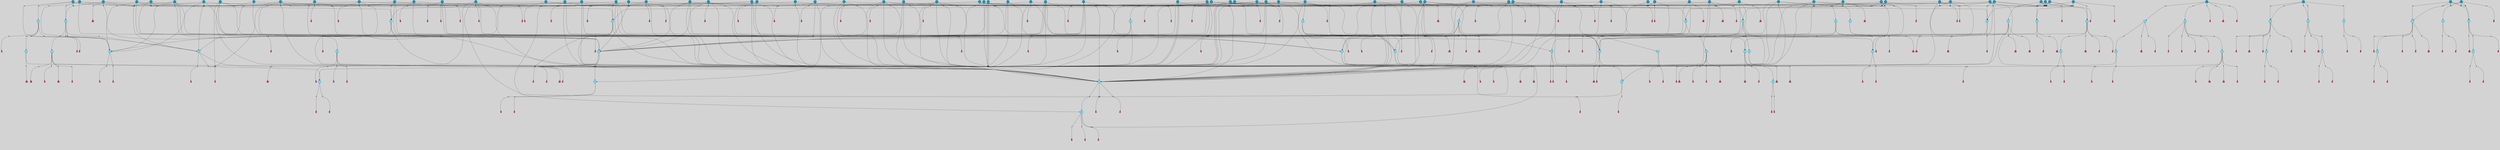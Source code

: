 // File exported with GEGELATI v1.3.1
// On the 2024-04-08 17:51:23
// With the File::TPGGraphDotExporter
digraph{
	graph[pad = "0.212, 0.055" bgcolor = lightgray]
	node[shape=circle style = filled label = ""]
		T3 [fillcolor="#66ddff"]
		T7 [fillcolor="#66ddff"]
		T11 [fillcolor="#66ddff"]
		T59 [fillcolor="#66ddff"]
		T95 [fillcolor="#66ddff"]
		T176 [fillcolor="#66ddff"]
		T255 [fillcolor="#66ddff"]
		T267 [fillcolor="#66ddff"]
		T300 [fillcolor="#66ddff"]
		T318 [fillcolor="#66ddff"]
		T319 [fillcolor="#66ddff"]
		T320 [fillcolor="#66ddff"]
		T321 [fillcolor="#66ddff"]
		T322 [fillcolor="#66ddff"]
		T323 [fillcolor="#1199bb"]
		T344 [fillcolor="#1199bb"]
		T437 [fillcolor="#1199bb"]
		T569 [fillcolor="#66ddff"]
		T601 [fillcolor="#66ddff"]
		T617 [fillcolor="#66ddff"]
		T657 [fillcolor="#1199bb"]
		T665 [fillcolor="#66ddff"]
		T666 [fillcolor="#66ddff"]
		T667 [fillcolor="#66ddff"]
		T668 [fillcolor="#66ddff"]
		T669 [fillcolor="#1199bb"]
		T697 [fillcolor="#1199bb"]
		T719 [fillcolor="#1199bb"]
		T721 [fillcolor="#1199bb"]
		T725 [fillcolor="#66ddff"]
		T726 [fillcolor="#66ddff"]
		T727 [fillcolor="#66ddff"]
		T728 [fillcolor="#66ddff"]
		T729 [fillcolor="#1199bb"]
		T730 [fillcolor="#66ddff"]
		T731 [fillcolor="#66ddff"]
		T732 [fillcolor="#66ddff"]
		T743 [fillcolor="#1199bb"]
		T767 [fillcolor="#1199bb"]
		T772 [fillcolor="#1199bb"]
		T777 [fillcolor="#1199bb"]
		T780 [fillcolor="#1199bb"]
		T782 [fillcolor="#66ddff"]
		T783 [fillcolor="#66ddff"]
		T784 [fillcolor="#66ddff"]
		T785 [fillcolor="#66ddff"]
		T786 [fillcolor="#1199bb"]
		T787 [fillcolor="#66ddff"]
		T788 [fillcolor="#66ddff"]
		T789 [fillcolor="#66ddff"]
		T799 [fillcolor="#1199bb"]
		T801 [fillcolor="#1199bb"]
		T810 [fillcolor="#1199bb"]
		T821 [fillcolor="#1199bb"]
		T825 [fillcolor="#1199bb"]
		T828 [fillcolor="#1199bb"]
		T830 [fillcolor="#1199bb"]
		T833 [fillcolor="#1199bb"]
		T838 [fillcolor="#1199bb"]
		T839 [fillcolor="#1199bb"]
		T842 [fillcolor="#1199bb"]
		T809 [fillcolor="#66ddff"]
		T734 [fillcolor="#66ddff"]
		T843 [fillcolor="#66ddff"]
		T844 [fillcolor="#66ddff"]
		T845 [fillcolor="#66ddff"]
		T846 [fillcolor="#1199bb"]
		T852 [fillcolor="#1199bb"]
		T856 [fillcolor="#1199bb"]
		T859 [fillcolor="#1199bb"]
		T861 [fillcolor="#1199bb"]
		T862 [fillcolor="#1199bb"]
		T863 [fillcolor="#1199bb"]
		T864 [fillcolor="#1199bb"]
		T871 [fillcolor="#1199bb"]
		T877 [fillcolor="#1199bb"]
		T878 [fillcolor="#1199bb"]
		T879 [fillcolor="#1199bb"]
		T882 [fillcolor="#1199bb"]
		T884 [fillcolor="#1199bb"]
		T885 [fillcolor="#1199bb"]
		T887 [fillcolor="#1199bb"]
		T890 [fillcolor="#1199bb"]
		T891 [fillcolor="#1199bb"]
		T892 [fillcolor="#1199bb"]
		T894 [fillcolor="#1199bb"]
		T896 [fillcolor="#1199bb"]
		T898 [fillcolor="#1199bb"]
		T899 [fillcolor="#66ddff"]
		T900 [fillcolor="#66ddff"]
		T901 [fillcolor="#66ddff"]
		T93 [fillcolor="#66ddff"]
		T902 [fillcolor="#66ddff"]
		T903 [fillcolor="#1199bb"]
		T904 [fillcolor="#1199bb"]
		T907 [fillcolor="#1199bb"]
		T909 [fillcolor="#1199bb"]
		T912 [fillcolor="#1199bb"]
		T914 [fillcolor="#1199bb"]
		T915 [fillcolor="#1199bb"]
		T917 [fillcolor="#1199bb"]
		T918 [fillcolor="#1199bb"]
		T919 [fillcolor="#1199bb"]
		T920 [fillcolor="#1199bb"]
		T921 [fillcolor="#1199bb"]
		T922 [fillcolor="#66ddff"]
		T923 [fillcolor="#1199bb"]
		T924 [fillcolor="#1199bb"]
		T925 [fillcolor="#1199bb"]
		T927 [fillcolor="#1199bb"]
		T928 [fillcolor="#1199bb"]
		T929 [fillcolor="#1199bb"]
		T930 [fillcolor="#66ddff"]
		T931 [fillcolor="#66ddff"]
		T704 [fillcolor="#66ddff"]
		T932 [fillcolor="#66ddff"]
		T933 [fillcolor="#66ddff"]
		T934 [fillcolor="#1199bb"]
		T935 [fillcolor="#1199bb"]
		T940 [fillcolor="#1199bb"]
		T941 [fillcolor="#1199bb"]
		T942 [fillcolor="#1199bb"]
		T943 [fillcolor="#1199bb"]
		T944 [fillcolor="#1199bb"]
		T945 [fillcolor="#1199bb"]
		T946 [fillcolor="#1199bb"]
		T947 [fillcolor="#1199bb"]
		T948 [fillcolor="#1199bb"]
		T949 [fillcolor="#1199bb"]
		T950 [fillcolor="#1199bb"]
		P14834 [fillcolor="#cccccc" shape=point] //6|
		I14834 [shape=box style=invis label="6|1&2|6#1|7&#92;n10|7&2|0#1|5&#92;n9|4&0|1#2|2&#92;n8|6&0|0#1|0&#92;n"]
		P14834 -> I14834[style=invis]
		A10013 [fillcolor="#ff3366" shape=box margin=0.03 width=0 height=0 label="3"]
		T3 -> P14834 -> A10013
		P14835 [fillcolor="#cccccc" shape=point] //3|
		I14835 [shape=box style=invis label="7|6&2|4#0|2&#92;n10|3&2|7#1|4&#92;n11|6&0|4#0|1&#92;n7|1&0|0#2|6&#92;n7|6&0|3#2|6&#92;n4|0&2|6#0|1&#92;n4|4&2|5#0|2&#92;n4|6&0|4#2|7&#92;n10|0&2|3#1|5&#92;n2|6&0|5#0|2&#92;n1|0&2|3#0|7&#92;n1|6&2|0#0|5&#92;n6|2&0|1#0|7&#92;n9|2&0|3#2|7&#92;n5|3&0|6#0|6&#92;n1|7&2|5#2|3&#92;n8|1&2|7#0|6&#92;n1|0&2|5#2|1&#92;n7|1&2|2#2|5&#92;n7|4&2|6#0|3&#92;n"]
		P14835 -> I14835[style=invis]
		A10014 [fillcolor="#ff3366" shape=box margin=0.03 width=0 height=0 label="4"]
		T3 -> P14835 -> A10014
		P14836 [fillcolor="#cccccc" shape=point] //-3|
		I14836 [shape=box style=invis label="1|6&2|7#0|7&#92;n10|2&0|7#1|3&#92;n9|6&2|7#2|2&#92;n5|3&0|7#0|7&#92;n1|6&2|3#0|0&#92;n2|3&2|3#2|2&#92;n5|1&2|6#0|6&#92;n"]
		P14836 -> I14836[style=invis]
		A10015 [fillcolor="#ff3366" shape=box margin=0.03 width=0 height=0 label="7"]
		T7 -> P14836 -> A10015
		P14837 [fillcolor="#cccccc" shape=point] //5|
		I14837 [shape=box style=invis label="0|5&2|3#0|1&#92;n0|6&2|1#2|4&#92;n6|2&2|6#0|7&#92;n7|4&0|3#0|1&#92;n5|4&0|7#1|6&#92;n9|1&0|5#2|2&#92;n6|3&2|3#1|7&#92;n11|7&2|4#1|6&#92;n2|5&0|1#0|0&#92;n4|7&0|0#0|2&#92;n6|2&0|6#0|0&#92;n2|1&2|6#2|4&#92;n10|0&2|0#1|0&#92;n6|6&2|4#0|6&#92;n"]
		P14837 -> I14837[style=invis]
		A10016 [fillcolor="#ff3366" shape=box margin=0.03 width=0 height=0 label="8"]
		T7 -> P14837 -> A10016
		P14838 [fillcolor="#cccccc" shape=point] //6|
		I14838 [shape=box style=invis label="3|0&2|7#2|2&#92;n3|2&0|4#2|5&#92;n5|1&0|2#1|0&#92;n8|7&0|1#2|0&#92;n8|5&0|3#0|6&#92;n0|2&0|2#2|3&#92;n1|5&2|5#0|5&#92;n5|6&0|6#0|7&#92;n6|7&0|0#2|6&#92;n1|2&2|3#0|0&#92;n7|7&2|3#0|4&#92;n0|7&2|7#0|6&#92;n1|0&2|2#2|7&#92;n4|4&0|1#0|0&#92;n"]
		P14838 -> I14838[style=invis]
		A10017 [fillcolor="#ff3366" shape=box margin=0.03 width=0 height=0 label="11"]
		T11 -> P14838 -> A10017
		P14839 [fillcolor="#cccccc" shape=point] //-4|
		I14839 [shape=box style=invis label="4|1&0|4#2|6&#92;n1|2&2|2#2|0&#92;n1|2&2|0#0|6&#92;n8|4&2|3#2|5&#92;n5|5&2|1#1|0&#92;n"]
		P14839 -> I14839[style=invis]
		A10018 [fillcolor="#ff3366" shape=box margin=0.03 width=0 height=0 label="12"]
		T11 -> P14839 -> A10018
		P14840 [fillcolor="#cccccc" shape=point] //8|
		I14840 [shape=box style=invis label="9|0&0|1#2|0&#92;n10|1&2|5#1|4&#92;n8|2&2|6#0|4&#92;n4|5&0|3#0|1&#92;n2|4&2|5#2|3&#92;n4|2&2|2#0|2&#92;n7|5&0|2#0|0&#92;n8|2&2|1#1|3&#92;n8|7&0|7#2|1&#92;n1|1&0|0#0|7&#92;n5|6&2|5#1|0&#92;n6|3&2|5#0|0&#92;n11|4&0|3#2|6&#92;n1|2&2|4#0|7&#92;n5|6&0|1#2|0&#92;n11|3&0|2#0|7&#92;n"]
		P14840 -> I14840[style=invis]
		A10019 [fillcolor="#ff3366" shape=box margin=0.03 width=0 height=0 label="6"]
		T59 -> P14840 -> A10019
		P14841 [fillcolor="#cccccc" shape=point] //5|
		I14841 [shape=box style=invis label="3|0&2|0#0|1&#92;n3|0&0|7#0|1&#92;n5|3&0|2#2|6&#92;n4|4&2|4#2|6&#92;n11|2&0|7#1|6&#92;n2|7&2|2#2|5&#92;n9|3&2|6#2|7&#92;n7|7&0|0#0|4&#92;n6|1&2|4#2|3&#92;n5|4&2|0#1|6&#92;n1|3&0|7#0|4&#92;n"]
		P14841 -> I14841[style=invis]
		A10020 [fillcolor="#ff3366" shape=box margin=0.03 width=0 height=0 label="7"]
		T59 -> P14841 -> A10020
		P14842 [fillcolor="#cccccc" shape=point] //-6|
		I14842 [shape=box style=invis label="11|1&0|7#2|0&#92;n10|4&0|1#1|0&#92;n4|3&2|4#2|1&#92;n0|5&2|0#0|0&#92;n6|1&0|0#0|3&#92;n8|2&2|0#0|4&#92;n11|4&2|0#1|6&#92;n7|0&2|6#2|3&#92;n5|3&2|6#2|0&#92;n2|0&2|0#0|4&#92;n"]
		P14842 -> I14842[style=invis]
		A10021 [fillcolor="#ff3366" shape=box margin=0.03 width=0 height=0 label="9"]
		T59 -> P14842 -> A10021
		T59 -> P14841
		P14843 [fillcolor="#cccccc" shape=point] //4|
		I14843 [shape=box style=invis label="4|3&0|6#0|3&#92;n5|7&2|3#2|2&#92;n5|6&0|7#1|2&#92;n1|4&2|6#0|3&#92;n8|4&2|1#2|5&#92;n9|5&2|4#1|4&#92;n2|4&0|5#0|7&#92;n10|0&0|6#1|3&#92;n3|0&0|6#0|2&#92;n2|7&2|7#2|6&#92;n5|2&0|5#1|5&#92;n10|4&2|5#1|7&#92;n4|0&0|4#2|4&#92;n11|1&0|4#2|6&#92;n10|6&2|0#1|4&#92;n9|7&0|3#1|4&#92;n4|5&2|7#0|6&#92;n11|5&2|6#2|3&#92;n0|3&0|5#0|1&#92;n"]
		P14843 -> I14843[style=invis]
		A10022 [fillcolor="#ff3366" shape=box margin=0.03 width=0 height=0 label="13"]
		T95 -> P14843 -> A10022
		P14844 [fillcolor="#cccccc" shape=point] //8|
		I14844 [shape=box style=invis label="9|7&0|5#2|5&#92;n3|3&2|3#0|2&#92;n9|5&2|2#1|0&#92;n2|3&0|6#0|3&#92;n4|4&2|5#2|7&#92;n11|3&2|0#1|5&#92;n6|6&2|1#2|2&#92;n4|6&0|1#2|2&#92;n2|5&2|7#2|2&#92;n7|7&2|2#2|3&#92;n6|5&0|3#2|6&#92;n6|7&0|6#0|2&#92;n"]
		P14844 -> I14844[style=invis]
		A10023 [fillcolor="#ff3366" shape=box margin=0.03 width=0 height=0 label="14"]
		T95 -> P14844 -> A10023
		P14845 [fillcolor="#cccccc" shape=point] //2|
		I14845 [shape=box style=invis label="4|1&0|4#2|6&#92;n5|5&2|1#1|0&#92;n1|0&2|0#0|6&#92;n8|4&2|3#2|5&#92;n"]
		P14845 -> I14845[style=invis]
		T95 -> P14845 -> T11
		P14846 [fillcolor="#cccccc" shape=point] //-9|
		I14846 [shape=box style=invis label="2|0&2|0#2|1&#92;n4|4&2|4#2|6&#92;n9|1&0|3#1|7&#92;n5|3&0|2#2|6&#92;n2|7&2|2#2|5&#92;n5|4&2|0#1|6&#92;n3|0&0|7#0|1&#92;n1|3&0|7#0|4&#92;n11|6&2|2#0|7&#92;n7|7&0|0#0|4&#92;n11|0&0|7#1|6&#92;n9|3&2|6#2|7&#92;n"]
		P14846 -> I14846[style=invis]
		A10024 [fillcolor="#ff3366" shape=box margin=0.03 width=0 height=0 label="7"]
		T95 -> P14846 -> A10024
		P14847 [fillcolor="#cccccc" shape=point] //-8|
		I14847 [shape=box style=invis label="7|5&0|4#2|4&#92;n"]
		P14847 -> I14847[style=invis]
		A10025 [fillcolor="#ff3366" shape=box margin=0.03 width=0 height=0 label="3"]
		T95 -> P14847 -> A10025
		P14848 [fillcolor="#cccccc" shape=point] //3|
		I14848 [shape=box style=invis label="4|7&0|7#2|7&#92;n11|5&2|6#0|2&#92;n5|5&2|6#2|0&#92;n3|2&0|6#0|3&#92;n10|2&2|5#1|5&#92;n9|4&2|3#1|5&#92;n2|5&2|7#2|4&#92;n11|3&2|5#1|0&#92;n7|0&0|7#2|1&#92;n1|2&0|5#0|1&#92;n"]
		P14848 -> I14848[style=invis]
		A10026 [fillcolor="#ff3366" shape=box margin=0.03 width=0 height=0 label="5"]
		T176 -> P14848 -> A10026
		P14849 [fillcolor="#cccccc" shape=point] //2|
		I14849 [shape=box style=invis label="7|1&0|6#0|1&#92;n5|2&2|5#1|6&#92;n10|1&2|1#1|1&#92;n4|7&0|4#2|2&#92;n11|7&0|4#2|7&#92;n5|0&0|5#1|7&#92;n8|2&0|5#2|4&#92;n10|0&2|6#1|6&#92;n5|1&0|1#2|3&#92;n1|6&2|0#0|1&#92;n9|6&2|2#1|4&#92;n3|4&2|3#0|0&#92;n10|1&0|1#1|0&#92;n2|2&0|1#2|1&#92;n3|1&2|7#0|3&#92;n"]
		P14849 -> I14849[style=invis]
		A10027 [fillcolor="#ff3366" shape=box margin=0.03 width=0 height=0 label="10"]
		T176 -> P14849 -> A10027
		P14850 [fillcolor="#cccccc" shape=point] //-1|
		I14850 [shape=box style=invis label="1|7&2|1#0|6&#92;n8|1&2|3#0|5&#92;n10|6&2|7#1|0&#92;n1|7&2|5#0|2&#92;n0|3&0|3#2|2&#92;n3|5&0|1#0|0&#92;n3|5&0|2#0|3&#92;n1|5&2|0#0|4&#92;n5|7&2|2#2|5&#92;n4|0&2|3#0|3&#92;n"]
		P14850 -> I14850[style=invis]
		T176 -> P14850 -> T3
		P14851 [fillcolor="#cccccc" shape=point] //-3|
		I14851 [shape=box style=invis label="6|3&2|4#1|4&#92;n5|3&0|1#1|7&#92;n2|1&0|2#2|3&#92;n8|7&0|6#0|4&#92;n2|1&2|0#0|1&#92;n0|0&2|2#2|3&#92;n6|1&0|7#2|6&#92;n5|7&0|2#0|4&#92;n0|3&0|4#2|0&#92;n11|0&2|0#2|5&#92;n6|0&2|0#1|4&#92;n8|6&0|2#2|5&#92;n5|4&2|1#0|3&#92;n9|7&2|5#0|3&#92;n5|4&2|7#0|4&#92;n"]
		P14851 -> I14851[style=invis]
		A10028 [fillcolor="#ff3366" shape=box margin=0.03 width=0 height=0 label="10"]
		T176 -> P14851 -> A10028
		P14852 [fillcolor="#cccccc" shape=point] //4|
		I14852 [shape=box style=invis label="7|1&0|6#0|1&#92;n5|2&2|5#1|6&#92;n10|1&2|1#1|1&#92;n9|6&2|2#1|4&#92;n4|7&0|4#2|2&#92;n9|6&0|4#1|1&#92;n10|0&2|6#1|6&#92;n5|1&0|1#2|3&#92;n1|6&2|0#0|1&#92;n8|2&0|5#2|4&#92;n3|4&2|3#0|0&#92;n10|1&0|5#1|0&#92;n2|2&0|1#2|1&#92;n3|1&2|7#0|3&#92;n"]
		P14852 -> I14852[style=invis]
		A10029 [fillcolor="#ff3366" shape=box margin=0.03 width=0 height=0 label="10"]
		T176 -> P14852 -> A10029
		T255 -> P14850
		P14853 [fillcolor="#cccccc" shape=point] //-9|
		I14853 [shape=box style=invis label="7|1&0|0#2|6&#92;n1|6&0|4#2|7&#92;n7|6&2|4#0|2&#92;n10|7&2|1#1|3&#92;n7|6&0|3#2|6&#92;n4|0&2|2#2|1&#92;n1|0&0|5#2|3&#92;n6|1&2|6#1|1&#92;n7|4&2|6#1|0&#92;n9|5&0|1#0|2&#92;n9|2&0|3#0|7&#92;n6|0&2|7#0|6&#92;n10|5&2|3#1|5&#92;n10|0&2|7#1|4&#92;n1|0&2|3#0|7&#92;n5|2&0|6#0|6&#92;n2|6&0|1#0|2&#92;n7|4&2|5#0|3&#92;n3|6&2|4#0|5&#92;n1|6&2|0#0|5&#92;n"]
		P14853 -> I14853[style=invis]
		A10030 [fillcolor="#ff3366" shape=box margin=0.03 width=0 height=0 label="4"]
		T255 -> P14853 -> A10030
		P14854 [fillcolor="#cccccc" shape=point] //7|
		I14854 [shape=box style=invis label="9|6&2|6#1|3&#92;n9|7&2|0#1|7&#92;n3|0&2|0#0|0&#92;n1|6&0|0#0|4&#92;n7|4&0|3#0|1&#92;n"]
		P14854 -> I14854[style=invis]
		A10031 [fillcolor="#ff3366" shape=box margin=0.03 width=0 height=0 label="12"]
		T255 -> P14854 -> A10031
		P14855 [fillcolor="#cccccc" shape=point] //-9|
		I14855 [shape=box style=invis label="11|5&0|0#2|6&#92;n8|5&2|3#2|1&#92;n7|1&0|6#1|3&#92;n11|4&0|2#0|1&#92;n9|0&2|7#1|6&#92;n10|1&0|3#1|6&#92;n0|3&0|4#2|5&#92;n5|7&2|3#1|6&#92;n2|0&2|1#0|7&#92;n"]
		P14855 -> I14855[style=invis]
		A10032 [fillcolor="#ff3366" shape=box margin=0.03 width=0 height=0 label="2"]
		T255 -> P14855 -> A10032
		P14856 [fillcolor="#cccccc" shape=point] //-7|
		I14856 [shape=box style=invis label="9|1&2|7#2|1&#92;n7|0&2|0#2|7&#92;n2|3&2|3#2|2&#92;n8|5&2|1#0|3&#92;n5|5&0|7#0|1&#92;n1|6&2|7#0|7&#92;n10|2&0|7#1|3&#92;n6|4&2|2#2|4&#92;n0|6&2|5#0|2&#92;n"]
		P14856 -> I14856[style=invis]
		A10033 [fillcolor="#ff3366" shape=box margin=0.03 width=0 height=0 label="7"]
		T255 -> P14856 -> A10033
		P14857 [fillcolor="#cccccc" shape=point] //-9|
		I14857 [shape=box style=invis label="4|7&2|6#0|5&#92;n11|3&0|2#2|6&#92;n10|2&2|4#1|6&#92;n3|0&2|6#2|7&#92;n4|3&0|5#0|7&#92;n2|3&0|7#0|7&#92;n10|6&0|7#1|5&#92;n10|1&2|2#1|1&#92;n1|7&0|3#2|6&#92;n"]
		P14857 -> I14857[style=invis]
		A10034 [fillcolor="#ff3366" shape=box margin=0.03 width=0 height=0 label="4"]
		T267 -> P14857 -> A10034
		T267 -> P14841
		P14858 [fillcolor="#cccccc" shape=point] //-10|
		I14858 [shape=box style=invis label="4|2&2|0#2|4&#92;n7|3&2|7#0|0&#92;n11|5&2|2#0|2&#92;n9|6&2|3#0|1&#92;n0|0&2|2#0|5&#92;n2|3&2|1#2|0&#92;n"]
		P14858 -> I14858[style=invis]
		A10035 [fillcolor="#ff3366" shape=box margin=0.03 width=0 height=0 label="2"]
		T267 -> P14858 -> A10035
		P14859 [fillcolor="#cccccc" shape=point] //-2|
		I14859 [shape=box style=invis label="5|2&2|0#2|4&#92;n9|1&2|3#0|1&#92;n3|6&2|5#2|7&#92;n7|0&2|1#0|4&#92;n1|2&0|3#0|5&#92;n7|3&2|7#0|0&#92;n"]
		P14859 -> I14859[style=invis]
		A10036 [fillcolor="#ff3366" shape=box margin=0.03 width=0 height=0 label="2"]
		T267 -> P14859 -> A10036
		P14860 [fillcolor="#cccccc" shape=point] //-9|
		I14860 [shape=box style=invis label="4|1&0|4#2|6&#92;n11|0&2|0#0|6&#92;n8|4&2|3#2|5&#92;n6|0&0|3#0|1&#92;n"]
		P14860 -> I14860[style=invis]
		T267 -> P14860 -> T11
		P14861 [fillcolor="#cccccc" shape=point] //-2|
		I14861 [shape=box style=invis label="8|4&2|1#2|5&#92;n5|7&2|3#1|2&#92;n10|4&2|5#1|7&#92;n10|0&2|6#1|3&#92;n11|1&2|4#2|6&#92;n9|5&2|4#0|4&#92;n2|4&0|5#0|7&#92;n4|5&2|7#0|6&#92;n1|4&2|6#0|3&#92;n2|7&2|7#2|6&#92;n3|0&0|6#0|2&#92;n0|7&0|5#0|1&#92;n0|4&2|1#0|0&#92;n4|4&2|6#0|7&#92;n7|2&2|6#2|6&#92;n11|5&2|6#0|3&#92;n9|7&0|3#1|4&#92;n5|6&0|7#1|2&#92;n10|6&2|0#1|4&#92;n4|0&0|4#2|4&#92;n"]
		P14861 -> I14861[style=invis]
		T300 -> P14861 -> T59
		P14862 [fillcolor="#cccccc" shape=point] //10|
		I14862 [shape=box style=invis label="2|6&2|4#0|0&#92;n1|7&2|3#0|6&#92;n3|5&2|2#0|3&#92;n10|3&0|4#1|4&#92;n7|1&0|4#2|6&#92;n10|2&0|3#1|7&#92;n9|5&2|0#0|4&#92;n4|0&0|3#2|7&#92;n11|4&2|6#1|2&#92;n5|4&2|7#0|2&#92;n4|5&2|7#2|1&#92;n6|5&0|7#2|1&#92;n5|3&2|3#1|6&#92;n10|7&2|0#1|2&#92;n"]
		P14862 -> I14862[style=invis]
		A10037 [fillcolor="#ff3366" shape=box margin=0.03 width=0 height=0 label="5"]
		T300 -> P14862 -> A10037
		T300 -> P14857
		P14863 [fillcolor="#cccccc" shape=point] //-4|
		I14863 [shape=box style=invis label="4|1&0|4#2|6&#92;n1|2&2|2#2|0&#92;n1|2&2|0#0|6&#92;n8|4&2|3#2|5&#92;n5|5&2|1#1|0&#92;n"]
		P14863 -> I14863[style=invis]
		A10038 [fillcolor="#ff3366" shape=box margin=0.03 width=0 height=0 label="12"]
		T321 -> P14863 -> A10038
		P14864 [fillcolor="#cccccc" shape=point] //6|
		I14864 [shape=box style=invis label="3|0&2|7#2|2&#92;n3|2&0|4#2|5&#92;n5|1&0|2#1|0&#92;n8|7&0|1#2|0&#92;n8|5&0|3#0|6&#92;n0|2&0|2#2|3&#92;n1|5&2|5#0|5&#92;n5|6&0|6#0|7&#92;n6|7&0|0#2|6&#92;n1|2&2|3#0|0&#92;n7|7&2|3#0|4&#92;n0|7&2|7#0|6&#92;n1|0&2|2#2|7&#92;n4|4&0|1#0|0&#92;n"]
		P14864 -> I14864[style=invis]
		A10039 [fillcolor="#ff3366" shape=box margin=0.03 width=0 height=0 label="11"]
		T321 -> P14864 -> A10039
		P14865 [fillcolor="#cccccc" shape=point] //2|
		I14865 [shape=box style=invis label="4|1&0|4#2|6&#92;n5|5&2|1#1|0&#92;n1|0&2|0#0|6&#92;n8|4&2|3#2|5&#92;n"]
		P14865 -> I14865[style=invis]
		T323 -> P14865 -> T321
		P14866 [fillcolor="#cccccc" shape=point] //-3|
		I14866 [shape=box style=invis label="8|1&2|3#0|5&#92;n0|6&0|5#0|5&#92;n3|7&2|1#0|6&#92;n3|5&0|1#0|0&#92;n9|5&2|0#0|4&#92;n3|5&0|2#0|3&#92;n10|6&2|4#1|0&#92;n9|4&2|7#2|6&#92;n1|7&2|5#2|2&#92;n"]
		P14866 -> I14866[style=invis]
		A10040 [fillcolor="#ff3366" shape=box margin=0.03 width=0 height=0 label="5"]
		T318 -> P14866 -> A10040
		P14867 [fillcolor="#cccccc" shape=point] //0|
		I14867 [shape=box style=invis label="2|5&0|1#0|6&#92;n6|1&2|2#2|7&#92;n8|0&0|3#1|4&#92;n4|3&2|5#2|4&#92;n8|1&2|4#0|0&#92;n6|6&0|1#2|6&#92;n11|7&2|4#2|5&#92;n6|2&2|4#0|2&#92;n8|5&2|4#2|4&#92;n2|1&2|1#2|2&#92;n2|7&2|5#2|6&#92;n9|7&0|5#0|4&#92;n1|2&0|5#2|6&#92;n4|2&2|3#2|7&#92;n3|3&2|1#0|2&#92;n"]
		P14867 -> I14867[style=invis]
		A10041 [fillcolor="#ff3366" shape=box margin=0.03 width=0 height=0 label="5"]
		T318 -> P14867 -> A10041
		P14868 [fillcolor="#cccccc" shape=point] //-2|
		I14868 [shape=box style=invis label="11|7&2|0#1|7&#92;n4|3&0|1#2|5&#92;n0|4&2|4#2|7&#92;n1|6&0|0#0|4&#92;n4|0&0|0#0|5&#92;n0|6&2|3#2|0&#92;n9|6&2|5#1|3&#92;n0|7&2|1#2|5&#92;n4|4&0|5#0|1&#92;n10|4&0|0#1|0&#92;n"]
		P14868 -> I14868[style=invis]
		A10042 [fillcolor="#ff3366" shape=box margin=0.03 width=0 height=0 label="12"]
		T323 -> P14868 -> A10042
		P14869 [fillcolor="#cccccc" shape=point] //5|
		I14869 [shape=box style=invis label="8|1&2|6#0|6&#92;n3|0&0|7#0|1&#92;n11|3&0|2#2|6&#92;n4|4&2|4#2|6&#92;n11|2&0|7#1|6&#92;n2|7&2|2#2|5&#92;n7|7&0|0#0|4&#92;n6|1&2|4#2|3&#92;n5|4&2|0#1|6&#92;n3|0&2|0#0|1&#92;n1|3&0|7#0|4&#92;n"]
		P14869 -> I14869[style=invis]
		A10043 [fillcolor="#ff3366" shape=box margin=0.03 width=0 height=0 label="7"]
		T319 -> P14869 -> A10043
		P14870 [fillcolor="#cccccc" shape=point] //7|
		I14870 [shape=box style=invis label="7|0&2|1#2|0&#92;n9|7&2|1#1|7&#92;n8|2&0|1#1|0&#92;n6|6&0|2#1|1&#92;n2|2&0|5#0|0&#92;n5|7&0|0#2|1&#92;n5|1&2|5#1|5&#92;n4|7&2|4#2|3&#92;n10|5&2|2#1|5&#92;n1|3&2|2#2|0&#92;n10|2&2|6#1|5&#92;n"]
		P14870 -> I14870[style=invis]
		A10044 [fillcolor="#ff3366" shape=box margin=0.03 width=0 height=0 label="1"]
		T319 -> P14870 -> A10044
		P14871 [fillcolor="#cccccc" shape=point] //-2|
		I14871 [shape=box style=invis label="4|1&0|4#0|3&#92;n4|2&0|5#2|0&#92;n5|5&2|6#0|5&#92;n1|4&0|1#0|2&#92;n6|3&2|7#1|5&#92;n0|4&2|0#0|3&#92;n8|5&2|5#1|2&#92;n10|7&2|7#1|1&#92;n3|4&0|0#2|1&#92;n3|6&2|5#2|5&#92;n8|3&0|1#0|7&#92;n10|0&2|7#1|3&#92;n4|1&2|4#0|1&#92;n9|3&2|0#0|4&#92;n3|6&2|0#0|4&#92;n1|2&0|6#2|1&#92;n4|0&2|1#2|2&#92;n"]
		P14871 -> I14871[style=invis]
		A10045 [fillcolor="#ff3366" shape=box margin=0.03 width=0 height=0 label="14"]
		T320 -> P14871 -> A10045
		P14872 [fillcolor="#cccccc" shape=point] //-3|
		I14872 [shape=box style=invis label="3|7&0|0#0|2&#92;n11|5&0|1#1|1&#92;n4|1&0|6#2|6&#92;n4|0&0|1#0|5&#92;n"]
		P14872 -> I14872[style=invis]
		T319 -> P14872 -> T320
		P14873 [fillcolor="#cccccc" shape=point] //-3|
		I14873 [shape=box style=invis label="1|6&2|7#0|7&#92;n10|2&0|7#1|3&#92;n9|6&2|7#2|2&#92;n5|3&0|7#0|7&#92;n1|6&2|3#0|0&#92;n2|3&2|3#2|2&#92;n5|1&2|6#0|6&#92;n"]
		P14873 -> I14873[style=invis]
		A10046 [fillcolor="#ff3366" shape=box margin=0.03 width=0 height=0 label="7"]
		T322 -> P14873 -> A10046
		P14874 [fillcolor="#cccccc" shape=point] //-3|
		I14874 [shape=box style=invis label="7|2&2|4#0|2&#92;n4|1&2|6#0|1&#92;n11|6&0|4#0|1&#92;n7|1&0|0#2|6&#92;n6|2&0|1#0|7&#92;n10|3&2|7#1|4&#92;n3|5&2|3#0|1&#92;n4|4&2|5#0|2&#92;n4|6&0|4#2|7&#92;n2|5&0|5#0|2&#92;n10|0&2|3#1|4&#92;n0|1&2|7#0|6&#92;n7|6&0|3#2|6&#92;n1|3&0|6#2|0&#92;n5|3&0|6#0|6&#92;n1|4&2|5#2|3&#92;n1|6&2|0#0|5&#92;n9|2&0|3#2|7&#92;n7|1&2|2#2|5&#92;n"]
		P14874 -> I14874[style=invis]
		T323 -> P14874 -> T319
		P14875 [fillcolor="#cccccc" shape=point] //1|
		I14875 [shape=box style=invis label="5|1&0|6#2|7&#92;n2|4&0|4#2|2&#92;n0|6&0|5#0|4&#92;n10|6&2|5#1|6&#92;n9|3&0|1#1|7&#92;n10|3&2|2#1|0&#92;n5|0&0|0#2|1&#92;n11|3&2|3#1|5&#92;n10|3&0|1#1|0&#92;n2|4&0|1#0|1&#92;n0|2&0|3#2|4&#92;n9|2&2|1#2|5&#92;n11|7&2|6#2|6&#92;n"]
		P14875 -> I14875[style=invis]
		T320 -> P14875 -> T322
		P14876 [fillcolor="#cccccc" shape=point] //5|
		I14876 [shape=box style=invis label="0|5&2|3#0|1&#92;n0|6&2|1#2|4&#92;n6|2&2|6#0|7&#92;n7|4&0|3#0|1&#92;n5|4&0|7#1|6&#92;n9|1&0|5#2|2&#92;n6|3&2|3#1|7&#92;n11|7&2|4#1|6&#92;n2|5&0|1#0|0&#92;n4|7&0|0#0|2&#92;n6|2&0|6#0|0&#92;n2|1&2|6#2|4&#92;n10|0&2|0#1|0&#92;n6|6&2|4#0|6&#92;n"]
		P14876 -> I14876[style=invis]
		A10047 [fillcolor="#ff3366" shape=box margin=0.03 width=0 height=0 label="8"]
		T322 -> P14876 -> A10047
		P14877 [fillcolor="#cccccc" shape=point] //5|
		I14877 [shape=box style=invis label="3|0&2|0#0|1&#92;n3|0&0|7#0|1&#92;n5|3&0|2#2|6&#92;n4|4&2|4#2|6&#92;n11|2&0|7#1|6&#92;n2|7&2|2#2|5&#92;n9|3&2|6#2|7&#92;n7|7&0|0#0|4&#92;n6|1&2|4#2|3&#92;n5|4&2|0#1|6&#92;n1|3&0|7#0|4&#92;n"]
		P14877 -> I14877[style=invis]
		A10048 [fillcolor="#ff3366" shape=box margin=0.03 width=0 height=0 label="7"]
		T320 -> P14877 -> A10048
		P14878 [fillcolor="#cccccc" shape=point] //5|
		I14878 [shape=box style=invis label="10|4&2|6#1|2&#92;n8|4&0|1#1|0&#92;n0|4&2|6#0|0&#92;n8|4&2|5#2|1&#92;n7|5&2|5#1|0&#92;n3|6&0|6#2|2&#92;n1|7&0|7#0|5&#92;n2|0&0|7#2|4&#92;n9|4&2|6#2|7&#92;n2|6&2|2#0|0&#92;n11|7&2|7#0|7&#92;n5|5&0|0#0|1&#92;n10|1&0|0#1|0&#92;n7|3&0|1#2|5&#92;n9|2&2|7#1|5&#92;n9|0&2|5#1|2&#92;n1|6&2|4#2|2&#92;n3|3&2|2#0|7&#92;n1|6&2|0#0|0&#92;n6|4&2|6#1|0&#92;n"]
		P14878 -> I14878[style=invis]
		A10049 [fillcolor="#ff3366" shape=box margin=0.03 width=0 height=0 label="1"]
		T319 -> P14878 -> A10049
		P14879 [fillcolor="#cccccc" shape=point] //7|
		I14879 [shape=box style=invis label="6|1&2|6#2|7&#92;n7|0&2|4#2|3&#92;n3|3&0|7#0|6&#92;n5|4&0|2#2|4&#92;n8|5&2|6#2|7&#92;n0|0&2|3#0|3&#92;n5|4&2|4#2|6&#92;n"]
		P14879 -> I14879[style=invis]
		T319 -> P14879 -> T318
		P14880 [fillcolor="#cccccc" shape=point] //7|
		I14880 [shape=box style=invis label="0|2&2|4#2|6&#92;n5|3&0|6#0|1&#92;n4|7&2|6#0|5&#92;n7|6&0|7#0|5&#92;n10|7&2|2#1|1&#92;n"]
		P14880 -> I14880[style=invis]
		A10050 [fillcolor="#ff3366" shape=box margin=0.03 width=0 height=0 label="4"]
		T318 -> P14880 -> A10050
		P14881 [fillcolor="#cccccc" shape=point] //-2|
		I14881 [shape=box style=invis label="2|5&0|2#0|2&#92;n0|0&2|5#2|5&#92;n7|3&2|2#2|3&#92;n3|5&2|1#2|5&#92;n9|4&2|0#2|5&#92;n7|2&2|0#1|4&#92;n5|4&0|5#2|4&#92;n7|3&2|1#2|5&#92;n5|1&0|4#0|6&#92;n1|7&2|4#0|1&#92;n11|6&0|0#0|1&#92;n9|0&0|1#2|5&#92;n4|4&2|5#0|2&#92;n8|1&2|7#2|0&#92;n4|5&0|2#0|1&#92;n"]
		P14881 -> I14881[style=invis]
		A10051 [fillcolor="#ff3366" shape=box margin=0.03 width=0 height=0 label="4"]
		T344 -> P14881 -> A10051
		P14882 [fillcolor="#cccccc" shape=point] //-2|
		I14882 [shape=box style=invis label="2|4&0|3#2|2&#92;n11|7&2|3#2|6&#92;n3|4&2|7#0|1&#92;n7|1&2|0#0|0&#92;n10|3&0|5#1|5&#92;n10|2&0|7#1|7&#92;n0|2&0|3#2|6&#92;n9|3&0|7#2|1&#92;n4|1&0|5#2|4&#92;n8|5&2|3#2|0&#92;n10|7&0|4#1|7&#92;n0|1&2|4#0|3&#92;n11|7&2|7#2|3&#92;n3|3&0|2#2|7&#92;n8|0&0|4#0|1&#92;n6|4&2|5#2|3&#92;n7|6&0|4#1|6&#92;n7|3&2|0#0|6&#92;n"]
		P14882 -> I14882[style=invis]
		A10052 [fillcolor="#ff3366" shape=box margin=0.03 width=0 height=0 label="4"]
		T344 -> P14882 -> A10052
		P14883 [fillcolor="#cccccc" shape=point] //-2|
		I14883 [shape=box style=invis label="6|4&2|6#1|7&#92;n4|6&0|1#2|5&#92;n1|4&2|5#0|4&#92;n4|3&2|0#0|1&#92;n0|0&2|7#2|7&#92;n7|7&0|5#2|3&#92;n2|2&2|1#2|6&#92;n7|4&2|7#0|7&#92;n5|0&2|1#0|2&#92;n10|0&0|4#1|2&#92;n4|4&0|7#0|0&#92;n6|7&0|2#0|1&#92;n2|1&2|3#0|0&#92;n"]
		P14883 -> I14883[style=invis]
		T344 -> P14883 -> T255
		T437 -> P14882
		P14884 [fillcolor="#cccccc" shape=point] //-2|
		I14884 [shape=box style=invis label="7|7&0|5#2|3&#92;n4|6&0|1#2|5&#92;n1|4&2|5#0|4&#92;n4|3&2|0#0|1&#92;n0|0&2|7#2|7&#92;n6|4&2|6#1|7&#92;n2|2&2|1#2|6&#92;n7|4&2|7#0|1&#92;n5|0&2|1#0|2&#92;n10|0&0|4#1|2&#92;n4|4&0|7#0|0&#92;n6|7&0|2#0|1&#92;n2|1&2|3#0|0&#92;n"]
		P14884 -> I14884[style=invis]
		T437 -> P14884 -> T255
		T437 -> P14881
		P14885 [fillcolor="#cccccc" shape=point] //-4|
		I14885 [shape=box style=invis label="4|7&2|2#0|7&#92;n11|6&2|2#0|7&#92;n5|3&0|2#2|4&#92;n9|1&0|3#1|7&#92;n5|3&0|2#2|0&#92;n1|1&0|3#0|4&#92;n2|7&2|2#2|5&#92;n5|2&2|6#2|6&#92;n0|0&2|0#2|1&#92;n9|1&0|3#2|2&#92;n0|5&2|3#0|6&#92;n11|7&0|7#2|1&#92;n"]
		P14885 -> I14885[style=invis]
		A10053 [fillcolor="#ff3366" shape=box margin=0.03 width=0 height=0 label="7"]
		T569 -> P14885 -> A10053
		P14886 [fillcolor="#cccccc" shape=point] //9|
		I14886 [shape=box style=invis label="7|5&2|6#2|2&#92;n1|7&0|1#2|3&#92;n2|0&2|0#2|4&#92;n6|4&0|4#1|6&#92;n10|3&2|4#1|6&#92;n"]
		P14886 -> I14886[style=invis]
		T569 -> P14886 -> T300
		P14887 [fillcolor="#cccccc" shape=point] //7|
		I14887 [shape=box style=invis label="7|4&2|7#0|4&#92;n5|0&2|1#2|2&#92;n2|1&2|3#0|0&#92;n4|3&2|0#0|1&#92;n0|0&2|7#2|7&#92;n0|7&0|5#2|3&#92;n4|6&0|1#2|0&#92;n1|4&2|5#0|4&#92;n4|4&0|7#0|0&#92;n10|0&0|4#1|2&#92;n"]
		P14887 -> I14887[style=invis]
		A10054 [fillcolor="#ff3366" shape=box margin=0.03 width=0 height=0 label="0"]
		T569 -> P14887 -> A10054
		P14888 [fillcolor="#cccccc" shape=point] //-2|
		I14888 [shape=box style=invis label="5|2&0|6#0|6&#92;n7|6&2|4#0|2&#92;n10|7&2|1#1|3&#92;n1|0&0|5#2|3&#92;n4|0&2|2#2|1&#92;n7|6&0|3#2|6&#92;n6|1&2|6#1|1&#92;n8|5&2|1#2|7&#92;n7|4&2|6#1|0&#92;n7|4&2|5#0|3&#92;n9|2&0|3#0|7&#92;n6|0&2|7#0|7&#92;n10|5&2|3#1|5&#92;n10|0&2|7#1|4&#92;n1|0&0|3#0|7&#92;n1|6&0|1#2|7&#92;n2|6&0|1#0|2&#92;n9|5&0|1#0|2&#92;n3|6&2|4#0|5&#92;n1|6&2|0#0|5&#92;n"]
		P14888 -> I14888[style=invis]
		A10055 [fillcolor="#ff3366" shape=box margin=0.03 width=0 height=0 label="4"]
		T569 -> P14888 -> A10055
		P14889 [fillcolor="#cccccc" shape=point] //7|
		I14889 [shape=box style=invis label="1|6&0|4#0|1&#92;n10|6&2|7#1|2&#92;n6|3&0|5#0|7&#92;n4|6&2|7#0|0&#92;n11|5&2|2#2|0&#92;n0|2&2|6#2|5&#92;n1|6&0|7#0|7&#92;n9|4&2|4#2|4&#92;n1|0&2|6#0|4&#92;n7|1&2|3#2|0&#92;n"]
		P14889 -> I14889[style=invis]
		A10056 [fillcolor="#ff3366" shape=box margin=0.03 width=0 height=0 label="4"]
		T601 -> P14889 -> A10056
		T601 -> P14886
		P14890 [fillcolor="#cccccc" shape=point] //1|
		I14890 [shape=box style=invis label="5|1&0|6#2|7&#92;n2|4&0|4#2|2&#92;n0|6&0|5#0|4&#92;n10|6&2|5#1|6&#92;n9|3&0|1#1|7&#92;n10|3&2|2#1|0&#92;n5|0&0|0#2|1&#92;n11|3&2|3#1|5&#92;n10|3&0|1#1|0&#92;n2|4&0|1#0|1&#92;n0|2&0|3#2|4&#92;n9|2&2|1#2|5&#92;n11|7&2|6#2|6&#92;n"]
		P14890 -> I14890[style=invis]
		T601 -> P14890 -> T7
		P14891 [fillcolor="#cccccc" shape=point] //8|
		I14891 [shape=box style=invis label="0|4&2|6#2|2&#92;n3|2&2|2#0|3&#92;n7|5&2|5#1|6&#92;n6|4&0|3#2|7&#92;n8|5&0|2#1|1&#92;n9|5&2|6#2|7&#92;n8|4&0|1#1|0&#92;n1|6&2|4#2|4&#92;n1|7&0|7#0|5&#92;n0|7&2|7#0|7&#92;n2|0&0|7#2|4&#92;n2|6&2|2#0|0&#92;n4|5&0|0#0|1&#92;n1|3&2|6#0|0&#92;n6|4&2|1#2|1&#92;n8|4&2|5#2|1&#92;n10|1&0|0#1|0&#92;n3|3&2|2#2|7&#92;n7|3&0|1#2|5&#92;n4|1&2|7#0|4&#92;n"]
		P14891 -> I14891[style=invis]
		T601 -> P14891 -> T569
		T617 -> P14850
		P14892 [fillcolor="#cccccc" shape=point] //-2|
		I14892 [shape=box style=invis label="7|1&0|0#2|6&#92;n5|2&0|6#0|6&#92;n7|6&2|4#0|2&#92;n10|7&2|1#1|3&#92;n7|6&0|3#2|6&#92;n4|0&2|2#2|1&#92;n1|0&0|5#2|3&#92;n6|1&2|6#1|1&#92;n7|4&2|6#1|0&#92;n7|4&2|5#0|3&#92;n9|2&0|3#0|7&#92;n6|0&2|7#0|7&#92;n10|5&2|3#1|5&#92;n10|0&2|7#1|4&#92;n1|0&2|3#0|7&#92;n1|6&0|1#2|7&#92;n2|6&0|1#0|2&#92;n9|5&0|1#0|2&#92;n3|6&2|4#0|5&#92;n1|6&2|0#0|5&#92;n"]
		P14892 -> I14892[style=invis]
		A10057 [fillcolor="#ff3366" shape=box margin=0.03 width=0 height=0 label="4"]
		T617 -> P14892 -> A10057
		T617 -> P14856
		P14893 [fillcolor="#cccccc" shape=point] //0|
		I14893 [shape=box style=invis label="2|3&0|1#0|2&#92;n1|1&0|5#2|3&#92;n6|0&2|7#0|6&#92;n10|7&2|1#1|3&#92;n7|4&2|6#1|0&#92;n1|6&0|2#2|7&#92;n4|0&2|2#2|1&#92;n6|1&2|6#1|1&#92;n7|6&0|3#2|6&#92;n9|5&0|1#0|2&#92;n9|2&0|3#0|7&#92;n7|6&0|4#0|2&#92;n10|5&2|3#1|5&#92;n10|0&2|7#1|4&#92;n1|0&2|3#0|7&#92;n5|2&0|6#0|6&#92;n7|1&0|0#2|6&#92;n4|4&2|5#0|3&#92;n3|6&2|4#0|5&#92;n1|6&2|0#0|5&#92;n"]
		P14893 -> I14893[style=invis]
		A10058 [fillcolor="#ff3366" shape=box margin=0.03 width=0 height=0 label="4"]
		T617 -> P14893 -> A10058
		T617 -> P14886
		T657 -> P14886
		P14894 [fillcolor="#cccccc" shape=point] //-2|
		I14894 [shape=box style=invis label="6|1&2|6#2|7&#92;n7|0&2|4#2|3&#92;n3|3&0|7#0|1&#92;n8|5&2|6#2|7&#92;n5|4&0|2#2|4&#92;n0|0&2|3#0|3&#92;n"]
		P14894 -> I14894[style=invis]
		T657 -> P14894 -> T318
		P14895 [fillcolor="#cccccc" shape=point] //-9|
		I14895 [shape=box style=invis label="2|0&2|0#2|1&#92;n4|4&2|4#2|6&#92;n9|1&0|3#1|7&#92;n5|3&0|2#2|6&#92;n2|7&2|2#2|5&#92;n5|4&2|0#1|6&#92;n3|0&0|7#0|1&#92;n1|3&0|7#0|4&#92;n11|0&0|7#1|6&#92;n7|7&0|0#0|4&#92;n5|4&0|5#2|6&#92;n11|6&2|2#0|7&#92;n9|3&2|7#2|7&#92;n"]
		P14895 -> I14895[style=invis]
		T657 -> P14895 -> T255
		T657 -> P14886
		P14896 [fillcolor="#cccccc" shape=point] //3|
		I14896 [shape=box style=invis label="4|7&0|7#2|7&#92;n11|5&2|6#0|2&#92;n5|5&2|6#2|0&#92;n3|2&0|6#0|3&#92;n10|2&2|5#1|5&#92;n9|4&2|3#1|5&#92;n2|5&2|7#2|4&#92;n11|3&2|5#1|0&#92;n7|0&0|7#2|1&#92;n1|2&0|5#0|1&#92;n"]
		P14896 -> I14896[style=invis]
		A10059 [fillcolor="#ff3366" shape=box margin=0.03 width=0 height=0 label="5"]
		T666 -> P14896 -> A10059
		P14897 [fillcolor="#cccccc" shape=point] //4|
		I14897 [shape=box style=invis label="7|1&0|6#0|1&#92;n6|7&2|7#1|7&#92;n10|1&2|1#1|1&#92;n9|6&2|2#1|4&#92;n4|7&0|4#2|2&#92;n9|6&0|5#1|1&#92;n10|0&2|6#1|6&#92;n5|1&0|1#2|3&#92;n10|1&0|5#1|0&#92;n3|4&2|3#0|0&#92;n8|2&0|5#2|4&#92;n1|6&2|0#0|0&#92;n2|3&0|1#2|6&#92;n5|2&2|2#1|6&#92;n2|2&0|1#2|1&#92;n3|1&2|7#0|3&#92;n6|7&2|3#0|4&#92;n"]
		P14897 -> I14897[style=invis]
		A10060 [fillcolor="#ff3366" shape=box margin=0.03 width=0 height=0 label="10"]
		T666 -> P14897 -> A10060
		P14898 [fillcolor="#cccccc" shape=point] //6|
		I14898 [shape=box style=invis label="6|1&2|6#1|7&#92;n10|7&2|0#1|5&#92;n9|4&0|1#2|2&#92;n8|6&0|0#1|0&#92;n"]
		P14898 -> I14898[style=invis]
		A10061 [fillcolor="#ff3366" shape=box margin=0.03 width=0 height=0 label="3"]
		T665 -> P14898 -> A10061
		P14899 [fillcolor="#cccccc" shape=point] //7|
		I14899 [shape=box style=invis label="0|3&2|7#2|1&#92;n3|7&0|1#0|3&#92;n3|1&0|3#2|1&#92;n5|0&0|0#0|2&#92;n9|0&2|2#0|7&#92;n2|5&2|6#0|0&#92;n9|4&2|7#2|6&#92;n8|4&2|6#0|2&#92;n9|5&2|1#0|2&#92;n8|1&2|5#0|5&#92;n9|5&2|0#2|4&#92;n11|2&0|3#0|4&#92;n"]
		P14899 -> I14899[style=invis]
		A10062 [fillcolor="#ff3366" shape=box margin=0.03 width=0 height=0 label="5"]
		T669 -> P14899 -> A10062
		P14900 [fillcolor="#cccccc" shape=point] //7|
		I14900 [shape=box style=invis label="9|6&2|6#1|3&#92;n9|7&2|0#1|7&#92;n3|0&2|0#0|0&#92;n1|6&0|0#0|4&#92;n7|4&0|3#0|1&#92;n"]
		P14900 -> I14900[style=invis]
		A10063 [fillcolor="#ff3366" shape=box margin=0.03 width=0 height=0 label="12"]
		T669 -> P14900 -> A10063
		P14901 [fillcolor="#cccccc" shape=point] //-9|
		I14901 [shape=box style=invis label="7|1&0|0#2|6&#92;n1|6&0|4#2|7&#92;n7|6&2|4#0|2&#92;n10|7&2|1#1|3&#92;n7|6&0|3#2|6&#92;n4|0&2|2#2|1&#92;n1|0&0|5#2|3&#92;n6|1&2|6#1|1&#92;n7|4&2|6#1|0&#92;n9|5&0|1#0|2&#92;n9|2&0|3#0|7&#92;n6|0&2|7#0|6&#92;n10|5&2|3#1|5&#92;n10|0&2|7#1|4&#92;n1|0&2|3#0|7&#92;n5|2&0|6#0|6&#92;n2|6&0|1#0|2&#92;n7|4&2|5#0|3&#92;n3|6&2|4#0|5&#92;n1|6&2|0#0|5&#92;n"]
		P14901 -> I14901[style=invis]
		A10064 [fillcolor="#ff3366" shape=box margin=0.03 width=0 height=0 label="4"]
		T669 -> P14901 -> A10064
		P14902 [fillcolor="#cccccc" shape=point] //8|
		I14902 [shape=box style=invis label="5|4&2|1#1|0&#92;n3|0&0|3#2|0&#92;n3|7&2|2#0|6&#92;n6|6&0|2#2|4&#92;n0|0&0|2#0|6&#92;n"]
		P14902 -> I14902[style=invis]
		T668 -> P14902 -> T667
		P14903 [fillcolor="#cccccc" shape=point] //3|
		I14903 [shape=box style=invis label="7|6&2|4#0|2&#92;n10|3&2|7#1|4&#92;n11|6&0|4#0|1&#92;n7|1&0|0#2|6&#92;n7|6&0|3#2|6&#92;n4|0&2|6#0|1&#92;n4|4&2|5#0|2&#92;n4|6&0|4#2|7&#92;n10|0&2|3#1|5&#92;n2|6&0|5#0|2&#92;n1|0&2|3#0|7&#92;n1|6&2|0#0|5&#92;n6|2&0|1#0|7&#92;n9|2&0|3#2|7&#92;n5|3&0|6#0|6&#92;n1|7&2|5#2|3&#92;n8|1&2|7#0|6&#92;n1|0&2|5#2|1&#92;n7|1&2|2#2|5&#92;n7|4&2|6#0|3&#92;n"]
		P14903 -> I14903[style=invis]
		A10065 [fillcolor="#ff3366" shape=box margin=0.03 width=0 height=0 label="4"]
		T665 -> P14903 -> A10065
		P14904 [fillcolor="#cccccc" shape=point] //0|
		I14904 [shape=box style=invis label="2|5&0|1#0|6&#92;n6|1&2|2#2|7&#92;n8|0&0|3#1|4&#92;n4|3&2|5#2|4&#92;n8|1&2|4#0|0&#92;n6|6&0|1#2|6&#92;n11|7&2|4#2|5&#92;n6|2&2|4#0|2&#92;n8|5&2|4#2|4&#92;n2|1&2|1#2|2&#92;n2|7&2|5#2|6&#92;n9|7&0|5#0|4&#92;n1|2&0|5#2|6&#92;n4|2&2|3#2|7&#92;n3|3&2|1#0|2&#92;n"]
		P14904 -> I14904[style=invis]
		A10066 [fillcolor="#ff3366" shape=box margin=0.03 width=0 height=0 label="5"]
		T667 -> P14904 -> A10066
		P14905 [fillcolor="#cccccc" shape=point] //7|
		I14905 [shape=box style=invis label="10|5&0|6#1|7&#92;n4|3&2|6#0|3&#92;n8|4&0|6#1|2&#92;n3|0&2|0#2|3&#92;n5|6&2|3#0|4&#92;n0|7&2|1#0|5&#92;n8|7&2|2#2|5&#92;n9|1&0|0#1|0&#92;n10|1&2|1#1|4&#92;n3|3&2|7#0|4&#92;n5|2&2|3#0|4&#92;n2|0&2|6#2|2&#92;n1|7&0|1#0|7&#92;n"]
		P14905 -> I14905[style=invis]
		T669 -> P14905 -> T666
		P14906 [fillcolor="#cccccc" shape=point] //-7|
		I14906 [shape=box style=invis label="6|1&0|2#0|3&#92;n1|2&0|1#2|0&#92;n10|3&2|2#1|1&#92;n0|1&0|2#0|7&#92;n4|6&2|7#2|4&#92;n6|0&2|7#0|6&#92;n"]
		P14906 -> I14906[style=invis]
		A10067 [fillcolor="#ff3366" shape=box margin=0.03 width=0 height=0 label="7"]
		T667 -> P14906 -> A10067
		P14907 [fillcolor="#cccccc" shape=point] //-1|
		I14907 [shape=box style=invis label="6|4&0|4#2|4&#92;n4|5&2|5#2|4&#92;n9|7&2|5#0|3&#92;n3|7&2|6#0|6&#92;n8|7&0|6#0|4&#92;n2|1&2|0#0|1&#92;n8|6&0|0#2|5&#92;n2|1&0|2#0|3&#92;n6|1&0|7#2|6&#92;n6|3&0|1#1|6&#92;n5|4&2|7#0|4&#92;n0|7&0|4#2|0&#92;n11|0&2|0#2|5&#92;n3|7&2|0#2|7&#92;n8|3&2|7#1|4&#92;n5|7&0|6#0|4&#92;n0|0&2|3#2|3&#92;n5|4&2|1#0|3&#92;n0|4&0|3#2|5&#92;n"]
		P14907 -> I14907[style=invis]
		A10068 [fillcolor="#ff3366" shape=box margin=0.03 width=0 height=0 label="10"]
		T667 -> P14907 -> A10068
		P14908 [fillcolor="#cccccc" shape=point] //5|
		I14908 [shape=box style=invis label="3|0&2|0#2|1&#92;n3|0&0|7#0|1&#92;n5|3&0|2#2|6&#92;n4|4&2|4#2|6&#92;n5|4&2|0#1|6&#92;n2|7&2|2#2|5&#92;n1|3&0|7#0|4&#92;n11|6&2|2#0|7&#92;n7|7&0|0#0|4&#92;n6|1&2|4#2|3&#92;n11|0&0|7#1|6&#92;n9|3&2|6#2|7&#92;n"]
		P14908 -> I14908[style=invis]
		A10069 [fillcolor="#ff3366" shape=box margin=0.03 width=0 height=0 label="7"]
		T668 -> P14908 -> A10069
		P14909 [fillcolor="#cccccc" shape=point] //4|
		I14909 [shape=box style=invis label="4|3&0|6#0|3&#92;n5|7&2|3#2|2&#92;n5|6&0|7#1|2&#92;n1|4&2|6#0|3&#92;n8|4&2|1#2|5&#92;n9|5&2|4#1|4&#92;n2|4&0|5#0|7&#92;n10|0&0|6#1|3&#92;n3|0&0|6#0|2&#92;n2|7&2|7#2|6&#92;n5|2&0|5#1|5&#92;n10|4&2|5#1|7&#92;n4|0&0|4#2|4&#92;n11|1&0|4#2|6&#92;n10|6&2|0#1|4&#92;n9|7&0|3#1|4&#92;n4|5&2|7#0|6&#92;n11|5&2|6#2|3&#92;n0|3&0|5#0|1&#92;n"]
		P14909 -> I14909[style=invis]
		A10070 [fillcolor="#ff3366" shape=box margin=0.03 width=0 height=0 label="13"]
		T667 -> P14909 -> A10070
		P14910 [fillcolor="#cccccc" shape=point] //5|
		I14910 [shape=box style=invis label="3|0&2|0#0|1&#92;n3|0&0|7#0|1&#92;n5|3&0|2#2|6&#92;n4|4&2|4#2|6&#92;n11|2&0|7#1|6&#92;n2|7&2|2#2|5&#92;n9|3&2|6#2|7&#92;n7|7&0|0#0|4&#92;n6|1&2|4#2|3&#92;n5|4&2|0#1|6&#92;n1|3&0|7#0|4&#92;n"]
		P14910 -> I14910[style=invis]
		A10071 [fillcolor="#ff3366" shape=box margin=0.03 width=0 height=0 label="7"]
		T668 -> P14910 -> A10071
		P14911 [fillcolor="#cccccc" shape=point] //2|
		I14911 [shape=box style=invis label="11|2&2|1#2|2&#92;n0|1&0|0#0|6&#92;n9|2&0|4#2|2&#92;n9|7&2|0#0|0&#92;n4|5&0|6#2|7&#92;n6|7&0|2#0|1&#92;n5|6&0|2#1|0&#92;n11|6&2|1#2|1&#92;n11|0&0|0#2|3&#92;n8|4&0|7#1|1&#92;n11|3&0|7#1|6&#92;n9|2&2|1#2|5&#92;n11|7&0|2#0|2&#92;n"]
		P14911 -> I14911[style=invis]
		T666 -> P14911 -> T665
		P14912 [fillcolor="#cccccc" shape=point] //-7|
		I14912 [shape=box style=invis label="9|5&2|0#2|6&#92;n11|4&0|6#0|1&#92;n0|3&0|4#2|5&#92;n8|5&2|3#2|1&#92;n9|0&2|7#1|6&#92;n2|0&2|1#0|5&#92;n5|7&2|3#1|6&#92;n4|1&0|5#2|6&#92;n0|1&2|3#0|2&#92;n10|3&2|1#1|7&#92;n"]
		P14912 -> I14912[style=invis]
		T669 -> P14912 -> T668
		P14913 [fillcolor="#cccccc" shape=point] //-6|
		I14913 [shape=box style=invis label="11|7&0|1#0|6&#92;n3|5&0|1#0|3&#92;n1|5&0|5#0|6&#92;n1|7&2|5#2|2&#92;n0|0&0|2#2|2&#92;n4|4&0|1#0|5&#92;n6|4&2|2#0|2&#92;n0|6&2|5#0|5&#92;n0|3&2|2#2|6&#92;n"]
		P14913 -> I14913[style=invis]
		A10072 [fillcolor="#ff3366" shape=box margin=0.03 width=0 height=0 label="5"]
		T667 -> P14913 -> A10072
		P14914 [fillcolor="#cccccc" shape=point] //7|
		I14914 [shape=box style=invis label="7|4&2|7#0|4&#92;n4|6&0|1#2|5&#92;n2|1&2|3#0|0&#92;n4|3&2|0#0|1&#92;n0|0&2|7#2|7&#92;n7|7&0|5#2|3&#92;n5|0&2|1#2|2&#92;n10|0&0|4#1|2&#92;n4|4&0|7#0|0&#92;n6|7&0|2#0|1&#92;n1|4&2|5#0|4&#92;n"]
		P14914 -> I14914[style=invis]
		A10073 [fillcolor="#ff3366" shape=box margin=0.03 width=0 height=0 label="0"]
		T668 -> P14914 -> A10073
		P14915 [fillcolor="#cccccc" shape=point] //10|
		I14915 [shape=box style=invis label="6|1&2|4#2|3&#92;n3|0&0|7#0|1&#92;n5|3&0|2#2|6&#92;n4|4&0|4#2|6&#92;n5|4&2|0#1|6&#92;n10|5&0|6#1|5&#92;n2|5&2|1#2|2&#92;n1|3&0|7#0|4&#92;n3|0&2|0#0|1&#92;n11|2&0|5#1|6&#92;n9|3&2|6#2|7&#92;n7|7&0|0#0|4&#92;n"]
		P14915 -> I14915[style=invis]
		A10074 [fillcolor="#ff3366" shape=box margin=0.03 width=0 height=0 label="7"]
		T668 -> P14915 -> A10074
		P14916 [fillcolor="#cccccc" shape=point] //8|
		I14916 [shape=box style=invis label="3|6&2|6#0|5&#92;n8|1&2|6#0|6&#92;n2|7&2|2#2|6&#92;n11|3&0|2#2|6&#92;n7|7&0|0#0|4&#92;n3|0&2|0#0|1&#92;n11|2&0|7#1|6&#92;n6|1&2|4#2|3&#92;n3|3&0|7#0|1&#92;n"]
		P14916 -> I14916[style=invis]
		A10075 [fillcolor="#ff3366" shape=box margin=0.03 width=0 height=0 label="7"]
		T697 -> P14916 -> A10075
		P14917 [fillcolor="#cccccc" shape=point] //10|
		I14917 [shape=box style=invis label="11|5&0|6#1|4&#92;n11|7&2|5#2|7&#92;n8|5&0|3#1|3&#92;n9|3&0|4#2|1&#92;n5|5&2|3#0|1&#92;n7|6&2|2#2|1&#92;n6|4&2|5#0|6&#92;n1|2&2|5#2|7&#92;n2|0&0|2#2|4&#92;n6|3&2|6#0|7&#92;n3|6&0|0#0|2&#92;n"]
		P14917 -> I14917[style=invis]
		T697 -> P14917 -> T300
		P14918 [fillcolor="#cccccc" shape=point] //5|
		I14918 [shape=box style=invis label="9|4&2|3#1|3&#92;n0|4&2|4#0|5&#92;n6|1&2|6#2|5&#92;n4|0&0|5#2|0&#92;n"]
		P14918 -> I14918[style=invis]
		A10076 [fillcolor="#ff3366" shape=box margin=0.03 width=0 height=0 label="7"]
		T697 -> P14918 -> A10076
		P14919 [fillcolor="#cccccc" shape=point] //-8|
		I14919 [shape=box style=invis label="1|2&2|3#0|7&#92;n7|2&2|5#2|7&#92;n0|5&2|2#2|4&#92;n10|2&0|0#1|5&#92;n6|4&2|4#1|6&#92;n10|0&2|2#1|7&#92;n10|3&2|4#1|6&#92;n"]
		P14919 -> I14919[style=invis]
		T697 -> P14919 -> T300
		T697 -> P14852
		P14920 [fillcolor="#cccccc" shape=point] //-1|
		I14920 [shape=box style=invis label="8|5&2|0#0|1&#92;n4|7&0|5#2|6&#92;n7|0&0|7#2|6&#92;n2|6&2|4#2|7&#92;n10|4&2|0#1|6&#92;n0|1&0|0#0|6&#92;n9|6&2|5#1|7&#92;n0|5&0|4#0|1&#92;n9|2&2|3#1|7&#92;n7|7&2|0#0|4&#92;n11|6&2|2#0|7&#92;n6|6&2|7#1|3&#92;n1|3&0|7#0|4&#92;n2|7&2|2#2|2&#92;n4|6&2|3#0|4&#92;n"]
		P14920 -> I14920[style=invis]
		T719 -> P14920 -> T255
		T719 -> P14886
		P14921 [fillcolor="#cccccc" shape=point] //-6|
		I14921 [shape=box style=invis label="11|1&0|7#2|0&#92;n10|4&0|1#1|0&#92;n4|3&2|4#2|1&#92;n0|5&2|0#0|0&#92;n8|2&2|0#0|4&#92;n6|1&0|0#0|3&#92;n11|4&2|0#1|6&#92;n4|2&0|4#2|7&#92;n7|0&2|6#2|3&#92;n5|3&2|6#2|0&#92;n10|0&2|0#1|4&#92;n"]
		P14921 -> I14921[style=invis]
		A10077 [fillcolor="#ff3366" shape=box margin=0.03 width=0 height=0 label="9"]
		T719 -> P14921 -> A10077
		P14922 [fillcolor="#cccccc" shape=point] //5|
		I14922 [shape=box style=invis label="9|4&2|3#1|3&#92;n0|4&2|4#0|5&#92;n6|1&2|6#2|5&#92;n4|0&0|5#2|0&#92;n"]
		P14922 -> I14922[style=invis]
		A10078 [fillcolor="#ff3366" shape=box margin=0.03 width=0 height=0 label="7"]
		T719 -> P14922 -> A10078
		P14923 [fillcolor="#cccccc" shape=point] //-2|
		I14923 [shape=box style=invis label="8|4&2|1#2|5&#92;n5|7&2|3#1|2&#92;n10|4&2|5#1|7&#92;n10|0&2|6#1|3&#92;n9|7&0|3#1|4&#92;n9|5&2|4#0|4&#92;n2|4&0|5#0|7&#92;n4|5&2|7#0|6&#92;n1|4&2|6#0|3&#92;n2|7&2|7#2|6&#92;n3|0&0|6#0|2&#92;n0|7&0|5#0|1&#92;n0|4&2|1#0|0&#92;n4|4&2|6#0|7&#92;n7|2&2|6#2|6&#92;n11|5&2|6#0|3&#92;n11|1&2|4#2|6&#92;n10|6&2|0#1|4&#92;n4|0&0|0#2|4&#92;n"]
		P14923 -> I14923[style=invis]
		T719 -> P14923 -> T59
		P14924 [fillcolor="#cccccc" shape=point] //-2|
		I14924 [shape=box style=invis label="2|5&0|2#0|2&#92;n0|0&2|5#2|5&#92;n7|3&2|2#2|3&#92;n3|5&2|1#2|5&#92;n5|1&0|4#0|6&#92;n7|2&2|0#1|4&#92;n5|4&0|5#2|4&#92;n9|4&2|0#2|5&#92;n1|7&2|4#0|1&#92;n5|6&0|3#2|7&#92;n11|6&0|0#0|1&#92;n9|0&0|1#2|5&#92;n4|4&2|5#0|2&#92;n8|1&2|7#2|0&#92;n4|5&0|2#0|1&#92;n"]
		P14924 -> I14924[style=invis]
		T721 -> P14924 -> T617
		P14925 [fillcolor="#cccccc" shape=point] //9|
		I14925 [shape=box style=invis label="9|3&0|1#1|7&#92;n5|4&0|1#0|1&#92;n10|6&2|5#1|6&#92;n1|0&2|2#2|7&#92;n5|1&0|6#2|7&#92;n6|7&2|6#2|6&#92;n8|0&0|2#0|1&#92;n11|0&2|3#0|5&#92;n3|1&0|6#0|4&#92;n8|3&2|3#1|2&#92;n4|0&0|4#2|3&#92;n1|4&0|2#2|4&#92;n"]
		P14925 -> I14925[style=invis]
		T721 -> P14925 -> T7
		P14926 [fillcolor="#cccccc" shape=point] //-3|
		I14926 [shape=box style=invis label="7|7&0|7#1|0&#92;n10|4&0|6#1|3&#92;n2|1&0|7#2|4&#92;n8|7&0|2#2|3&#92;n9|4&2|2#0|0&#92;n6|2&2|6#0|5&#92;n2|0&0|2#0|4&#92;n10|3&2|5#1|0&#92;n8|1&2|3#1|3&#92;n1|3&2|0#0|6&#92;n"]
		P14926 -> I14926[style=invis]
		T721 -> P14926 -> T300
		T721 -> P14848
		T721 -> P14919
		P14927 [fillcolor="#cccccc" shape=point] //7|
		I14927 [shape=box style=invis label="10|5&0|6#1|7&#92;n4|3&2|6#0|3&#92;n8|4&0|6#1|2&#92;n3|0&2|0#2|3&#92;n5|6&2|3#0|4&#92;n0|7&2|1#0|5&#92;n8|7&2|2#2|5&#92;n9|1&0|0#1|0&#92;n10|1&2|1#1|4&#92;n3|3&2|7#0|4&#92;n5|2&2|3#0|4&#92;n2|0&2|6#2|2&#92;n1|7&0|1#0|7&#92;n"]
		P14927 -> I14927[style=invis]
		T729 -> P14927 -> T731
		P14928 [fillcolor="#cccccc" shape=point] //7|
		I14928 [shape=box style=invis label="10|5&0|6#1|7&#92;n4|3&2|6#0|3&#92;n8|4&0|6#1|2&#92;n3|0&2|0#2|3&#92;n5|6&2|3#0|4&#92;n0|7&2|1#0|5&#92;n8|7&2|2#2|5&#92;n9|1&0|0#1|0&#92;n10|1&2|1#1|4&#92;n3|3&2|7#0|4&#92;n5|2&2|3#0|4&#92;n2|0&2|6#2|2&#92;n1|7&0|1#0|7&#92;n"]
		P14928 -> I14928[style=invis]
		T729 -> P14928 -> T731
		P14929 [fillcolor="#cccccc" shape=point] //4|
		I14929 [shape=box style=invis label="4|3&0|6#0|3&#92;n5|7&2|3#2|2&#92;n5|6&0|7#1|2&#92;n1|4&2|6#0|3&#92;n8|4&2|1#2|5&#92;n9|5&2|4#1|4&#92;n2|4&0|5#0|7&#92;n10|0&0|6#1|3&#92;n3|0&0|6#0|2&#92;n2|7&2|7#2|6&#92;n5|2&0|5#1|5&#92;n10|4&2|5#1|7&#92;n4|0&0|4#2|4&#92;n11|1&0|4#2|6&#92;n10|6&2|0#1|4&#92;n9|7&0|3#1|4&#92;n4|5&2|7#0|6&#92;n11|5&2|6#2|3&#92;n0|3&0|5#0|1&#92;n"]
		P14929 -> I14929[style=invis]
		A10079 [fillcolor="#ff3366" shape=box margin=0.03 width=0 height=0 label="13"]
		T732 -> P14929 -> A10079
		P14930 [fillcolor="#cccccc" shape=point] //7|
		I14930 [shape=box style=invis label="0|3&2|7#2|1&#92;n3|7&0|1#0|3&#92;n3|1&0|3#2|1&#92;n5|0&0|0#0|2&#92;n9|0&2|2#0|7&#92;n2|5&2|6#0|0&#92;n9|4&2|7#2|6&#92;n8|4&2|6#0|2&#92;n9|5&2|1#0|2&#92;n8|1&2|5#0|5&#92;n9|5&2|0#2|4&#92;n11|2&0|3#0|4&#92;n"]
		P14930 -> I14930[style=invis]
		A10080 [fillcolor="#ff3366" shape=box margin=0.03 width=0 height=0 label="5"]
		T725 -> P14930 -> A10080
		P14931 [fillcolor="#cccccc" shape=point] //-7|
		I14931 [shape=box style=invis label="6|1&0|2#0|3&#92;n1|2&0|1#2|0&#92;n10|3&2|2#1|1&#92;n0|1&0|2#0|7&#92;n4|6&2|7#2|4&#92;n6|0&2|7#0|6&#92;n"]
		P14931 -> I14931[style=invis]
		A10081 [fillcolor="#ff3366" shape=box margin=0.03 width=0 height=0 label="7"]
		T732 -> P14931 -> A10081
		P14932 [fillcolor="#cccccc" shape=point] //7|
		I14932 [shape=box style=invis label="10|5&0|6#1|7&#92;n4|3&2|6#0|3&#92;n8|4&0|6#1|2&#92;n3|0&2|0#2|3&#92;n5|6&2|3#0|4&#92;n0|7&2|1#0|5&#92;n8|7&2|2#2|5&#92;n9|1&0|0#1|0&#92;n10|1&2|1#1|4&#92;n3|3&2|7#0|4&#92;n5|2&2|3#0|4&#92;n2|0&2|6#2|2&#92;n1|7&0|1#0|7&#92;n"]
		P14932 -> I14932[style=invis]
		T725 -> P14932 -> T731
		P14933 [fillcolor="#cccccc" shape=point] //6|
		I14933 [shape=box style=invis label="4|4&0|7#2|7&#92;n10|6&0|1#1|3&#92;n7|5&0|2#0|7&#92;n10|7&0|1#1|5&#92;n9|0&2|1#1|0&#92;n"]
		P14933 -> I14933[style=invis]
		A10082 [fillcolor="#ff3366" shape=box margin=0.03 width=0 height=0 label="7"]
		T725 -> P14933 -> A10082
		P14934 [fillcolor="#cccccc" shape=point] //6|
		I14934 [shape=box style=invis label="8|7&0|0#0|5&#92;n4|6&2|1#2|4&#92;n7|2&2|3#2|7&#92;n6|0&0|0#0|0&#92;n5|0&2|2#0|6&#92;n"]
		P14934 -> I14934[style=invis]
		T729 -> P14934 -> T725
		P14935 [fillcolor="#cccccc" shape=point] //-1|
		I14935 [shape=box style=invis label="0|7&2|6#2|1&#92;n8|3&0|5#2|5&#92;n3|5&0|7#2|7&#92;n2|1&2|4#0|4&#92;n0|5&0|3#2|4&#92;n1|0&0|7#0|4&#92;n6|5&2|4#1|4&#92;n11|7&2|2#2|2&#92;n"]
		P14935 -> I14935[style=invis]
		T729 -> P14935 -> T727
		P14936 [fillcolor="#cccccc" shape=point] //-4|
		I14936 [shape=box style=invis label="4|1&0|4#2|6&#92;n1|2&2|2#2|0&#92;n1|2&2|0#0|6&#92;n8|4&2|3#2|5&#92;n5|5&2|1#1|0&#92;n"]
		P14936 -> I14936[style=invis]
		A10083 [fillcolor="#ff3366" shape=box margin=0.03 width=0 height=0 label="12"]
		T726 -> P14936 -> A10083
		P14937 [fillcolor="#cccccc" shape=point] //2|
		I14937 [shape=box style=invis label="2|3&2|0#0|4&#92;n7|1&0|6#0|1&#92;n11|7&2|7#1|7&#92;n5|1&0|1#2|3&#92;n6|6&0|0#1|7&#92;n6|4&2|6#0|0&#92;n2|2&0|1#2|1&#92;n9|0&2|7#0|5&#92;n2|3&0|1#2|6&#92;n8|2&0|5#0|4&#92;n0|1&2|1#0|1&#92;n8|5&2|1#2|2&#92;n5|2&2|2#1|6&#92;n6|7&2|3#0|4&#92;n10|0&2|6#1|6&#92;n10|1&2|6#1|3&#92;n"]
		P14937 -> I14937[style=invis]
		T729 -> P14937 -> T730
		P14938 [fillcolor="#cccccc" shape=point] //-1|
		I14938 [shape=box style=invis label="6|4&0|4#2|4&#92;n4|5&2|5#2|4&#92;n9|7&2|5#0|3&#92;n3|7&2|6#0|6&#92;n8|7&0|6#0|4&#92;n2|1&2|0#0|1&#92;n8|6&0|0#2|5&#92;n2|1&0|2#0|3&#92;n6|1&0|7#2|6&#92;n6|3&0|1#1|6&#92;n5|4&2|7#0|4&#92;n0|7&0|4#2|0&#92;n11|0&2|0#2|5&#92;n3|7&2|0#2|7&#92;n8|3&2|7#1|4&#92;n5|7&0|6#0|4&#92;n0|0&2|3#2|3&#92;n5|4&2|1#0|3&#92;n0|4&0|3#2|5&#92;n"]
		P14938 -> I14938[style=invis]
		A10084 [fillcolor="#ff3366" shape=box margin=0.03 width=0 height=0 label="10"]
		T732 -> P14938 -> A10084
		P14939 [fillcolor="#cccccc" shape=point] //-5|
		I14939 [shape=box style=invis label="0|7&0|6#2|1&#92;n3|5&0|7#2|7&#92;n1|0&0|7#0|4&#92;n0|5&0|3#2|4&#92;n2|1&2|4#0|4&#92;n6|5&2|4#1|4&#92;n11|7&2|2#2|2&#92;n"]
		P14939 -> I14939[style=invis]
		T730 -> P14939 -> T727
		P14940 [fillcolor="#cccccc" shape=point] //-3|
		I14940 [shape=box style=invis label="1|6&2|7#0|7&#92;n10|2&0|7#1|3&#92;n9|6&2|7#2|2&#92;n5|3&0|7#0|7&#92;n1|6&2|3#0|0&#92;n2|3&2|3#2|2&#92;n5|1&2|6#0|6&#92;n"]
		P14940 -> I14940[style=invis]
		A10085 [fillcolor="#ff3366" shape=box margin=0.03 width=0 height=0 label="7"]
		T727 -> P14940 -> A10085
		P14941 [fillcolor="#cccccc" shape=point] //5|
		I14941 [shape=box style=invis label="0|5&2|3#0|1&#92;n0|6&2|1#2|4&#92;n6|2&2|6#0|7&#92;n7|4&0|3#0|1&#92;n5|4&0|7#1|6&#92;n9|1&0|5#2|2&#92;n6|3&2|3#1|7&#92;n11|7&2|4#1|6&#92;n2|5&0|1#0|0&#92;n4|7&0|0#0|2&#92;n6|2&0|6#0|0&#92;n2|1&2|6#2|4&#92;n10|0&2|0#1|0&#92;n6|6&2|4#0|6&#92;n"]
		P14941 -> I14941[style=invis]
		A10086 [fillcolor="#ff3366" shape=box margin=0.03 width=0 height=0 label="8"]
		T727 -> P14941 -> A10086
		P14942 [fillcolor="#cccccc" shape=point] //-6|
		I14942 [shape=box style=invis label="11|7&0|1#0|6&#92;n3|5&0|1#0|3&#92;n1|5&0|5#0|6&#92;n1|7&2|5#2|2&#92;n0|0&0|2#2|2&#92;n4|4&0|1#0|5&#92;n6|4&2|2#0|2&#92;n0|6&2|5#0|5&#92;n0|3&2|2#2|6&#92;n"]
		P14942 -> I14942[style=invis]
		A10087 [fillcolor="#ff3366" shape=box margin=0.03 width=0 height=0 label="5"]
		T732 -> P14942 -> A10087
		P14943 [fillcolor="#cccccc" shape=point] //2|
		I14943 [shape=box style=invis label="11|2&2|1#2|2&#92;n0|1&0|0#0|6&#92;n9|2&0|4#2|2&#92;n9|7&2|0#0|0&#92;n4|5&0|6#2|7&#92;n6|7&0|2#0|1&#92;n5|6&0|2#1|0&#92;n11|6&2|1#2|1&#92;n11|0&0|0#2|3&#92;n8|4&0|7#1|1&#92;n11|3&0|7#1|6&#92;n9|2&2|1#2|5&#92;n11|7&0|2#0|2&#92;n"]
		P14943 -> I14943[style=invis]
		T731 -> P14943 -> T728
		P14944 [fillcolor="#cccccc" shape=point] //-2|
		I14944 [shape=box style=invis label="9|0&2|5#0|2&#92;n3|4&2|2#2|2&#92;n11|5&2|5#2|7&#92;n3|5&2|2#0|3&#92;n0|0&2|1#0|0&#92;n"]
		P14944 -> I14944[style=invis]
		A10088 [fillcolor="#ff3366" shape=box margin=0.03 width=0 height=0 label="7"]
		T730 -> P14944 -> A10088
		P14945 [fillcolor="#cccccc" shape=point] //3|
		I14945 [shape=box style=invis label="4|7&0|7#2|7&#92;n11|5&2|6#0|2&#92;n5|5&2|6#2|0&#92;n3|2&0|6#0|3&#92;n10|2&2|5#1|5&#92;n9|4&2|3#1|5&#92;n2|5&2|7#2|4&#92;n11|3&2|5#1|0&#92;n7|0&0|7#2|1&#92;n1|2&0|5#0|1&#92;n"]
		P14945 -> I14945[style=invis]
		A10089 [fillcolor="#ff3366" shape=box margin=0.03 width=0 height=0 label="5"]
		T731 -> P14945 -> A10089
		P14946 [fillcolor="#cccccc" shape=point] //7|
		I14946 [shape=box style=invis label="10|5&0|6#1|7&#92;n4|3&2|6#0|3&#92;n8|4&0|6#1|2&#92;n3|0&2|0#2|3&#92;n5|6&2|3#0|4&#92;n0|7&2|1#0|5&#92;n8|7&2|2#2|5&#92;n9|1&0|0#1|0&#92;n10|1&2|1#1|4&#92;n3|3&2|7#0|4&#92;n5|2&2|3#0|4&#92;n2|0&2|6#2|2&#92;n1|7&0|1#0|7&#92;n"]
		P14946 -> I14946[style=invis]
		T730 -> P14946 -> T731
		P14947 [fillcolor="#cccccc" shape=point] //6|
		I14947 [shape=box style=invis label="3|0&2|7#2|2&#92;n3|2&0|4#2|5&#92;n5|1&0|2#1|0&#92;n8|7&0|1#2|0&#92;n8|5&0|3#0|6&#92;n0|2&0|2#2|3&#92;n1|5&2|5#0|5&#92;n5|6&0|6#0|7&#92;n6|7&0|0#2|6&#92;n1|2&2|3#0|0&#92;n7|7&2|3#0|4&#92;n0|7&2|7#0|6&#92;n1|0&2|2#2|7&#92;n4|4&0|1#0|0&#92;n"]
		P14947 -> I14947[style=invis]
		A10090 [fillcolor="#ff3366" shape=box margin=0.03 width=0 height=0 label="11"]
		T726 -> P14947 -> A10090
		P14948 [fillcolor="#cccccc" shape=point] //6|
		I14948 [shape=box style=invis label="6|1&2|6#1|7&#92;n10|7&2|0#1|5&#92;n9|4&0|1#2|2&#92;n8|6&0|0#1|0&#92;n"]
		P14948 -> I14948[style=invis]
		A10091 [fillcolor="#ff3366" shape=box margin=0.03 width=0 height=0 label="3"]
		T728 -> P14948 -> A10091
		P14949 [fillcolor="#cccccc" shape=point] //0|
		I14949 [shape=box style=invis label="2|5&0|1#0|6&#92;n6|1&2|2#2|7&#92;n8|0&0|3#1|4&#92;n4|3&2|5#2|4&#92;n8|1&2|4#0|0&#92;n6|6&0|1#2|6&#92;n11|7&2|4#2|5&#92;n6|2&2|4#0|2&#92;n8|5&2|4#2|4&#92;n2|1&2|1#2|2&#92;n2|7&2|5#2|6&#92;n9|7&0|5#0|4&#92;n1|2&0|5#2|6&#92;n4|2&2|3#2|7&#92;n3|3&2|1#0|2&#92;n"]
		P14949 -> I14949[style=invis]
		A10092 [fillcolor="#ff3366" shape=box margin=0.03 width=0 height=0 label="5"]
		T732 -> P14949 -> A10092
		P14950 [fillcolor="#cccccc" shape=point] //2|
		I14950 [shape=box style=invis label="0|2&2|6#2|6&#92;n7|0&2|7#1|7&#92;n10|7&0|5#1|6&#92;n0|5&2|7#0|4&#92;n3|1&0|1#2|6&#92;n4|7&0|2#0|6&#92;n"]
		P14950 -> I14950[style=invis]
		T725 -> P14950 -> T732
		P14951 [fillcolor="#cccccc" shape=point] //3|
		I14951 [shape=box style=invis label="7|6&2|4#0|2&#92;n10|3&2|7#1|4&#92;n11|6&0|4#0|1&#92;n7|1&0|0#2|6&#92;n7|6&0|3#2|6&#92;n4|0&2|6#0|1&#92;n4|4&2|5#0|2&#92;n4|6&0|4#2|7&#92;n10|0&2|3#1|5&#92;n2|6&0|5#0|2&#92;n1|0&2|3#0|7&#92;n1|6&2|0#0|5&#92;n6|2&0|1#0|7&#92;n9|2&0|3#2|7&#92;n5|3&0|6#0|6&#92;n1|7&2|5#2|3&#92;n8|1&2|7#0|6&#92;n1|0&2|5#2|1&#92;n7|1&2|2#2|5&#92;n7|4&2|6#0|3&#92;n"]
		P14951 -> I14951[style=invis]
		A10093 [fillcolor="#ff3366" shape=box margin=0.03 width=0 height=0 label="4"]
		T728 -> P14951 -> A10093
		P14952 [fillcolor="#cccccc" shape=point] //4|
		I14952 [shape=box style=invis label="7|1&0|6#0|1&#92;n6|7&2|7#1|7&#92;n10|1&2|1#1|1&#92;n9|6&2|2#1|4&#92;n4|7&0|4#2|2&#92;n9|6&0|5#1|1&#92;n10|0&2|6#1|6&#92;n5|1&0|1#2|3&#92;n10|1&0|5#1|0&#92;n3|4&2|3#0|0&#92;n8|2&0|5#2|4&#92;n1|6&2|0#0|0&#92;n2|3&0|1#2|6&#92;n5|2&2|2#1|6&#92;n2|2&0|1#2|1&#92;n3|1&2|7#0|3&#92;n6|7&2|3#0|4&#92;n"]
		P14952 -> I14952[style=invis]
		A10094 [fillcolor="#ff3366" shape=box margin=0.03 width=0 height=0 label="10"]
		T731 -> P14952 -> A10094
		P14953 [fillcolor="#cccccc" shape=point] //2|
		I14953 [shape=box style=invis label="4|1&0|4#2|6&#92;n5|5&2|1#1|0&#92;n1|0&2|0#0|6&#92;n8|4&2|3#2|5&#92;n"]
		P14953 -> I14953[style=invis]
		T730 -> P14953 -> T726
		P14954 [fillcolor="#cccccc" shape=point] //-1|
		I14954 [shape=box style=invis label="8|2&2|0#0|1&#92;n4|7&0|5#2|6&#92;n7|0&0|7#2|6&#92;n2|6&2|4#2|7&#92;n10|4&2|0#1|6&#92;n0|1&0|0#0|6&#92;n9|6&2|5#1|7&#92;n0|5&0|4#0|1&#92;n9|2&2|3#1|7&#92;n11|6&2|2#0|7&#92;n7|7&2|0#0|4&#92;n1|3&0|7#0|4&#92;n2|7&2|2#2|2&#92;n4|6&2|3#0|4&#92;n"]
		P14954 -> I14954[style=invis]
		T743 -> P14954 -> T255
		T743 -> P14886
		P14955 [fillcolor="#cccccc" shape=point] //-9|
		I14955 [shape=box style=invis label="0|5&2|0#2|0&#92;n11|4&0|1#1|0&#92;n4|3&2|4#2|1&#92;n11|1&0|7#2|0&#92;n11|4&2|0#1|6&#92;n6|1&0|0#0|3&#92;n8|2&2|0#0|4&#92;n4|2&0|4#2|7&#92;n7|0&2|6#2|3&#92;n5|3&2|6#2|0&#92;n10|0&2|0#1|4&#92;n"]
		P14955 -> I14955[style=invis]
		A10095 [fillcolor="#ff3366" shape=box margin=0.03 width=0 height=0 label="9"]
		T743 -> P14955 -> A10095
		T743 -> P14922
		T743 -> P14886
		T767 -> P14954
		P14956 [fillcolor="#cccccc" shape=point] //-2|
		I14956 [shape=box style=invis label="0|5&2|0#2|0&#92;n11|4&0|1#1|0&#92;n4|3&2|4#2|1&#92;n6|1&0|0#0|3&#92;n11|4&2|0#1|6&#92;n11|1&0|7#2|0&#92;n4|3&2|3#2|5&#92;n4|2&0|4#2|7&#92;n7|0&2|6#2|3&#92;n5|3&2|6#2|0&#92;n10|0&0|0#1|4&#92;n"]
		P14956 -> I14956[style=invis]
		A10096 [fillcolor="#ff3366" shape=box margin=0.03 width=0 height=0 label="9"]
		T767 -> P14956 -> A10096
		T767 -> P14886
		P14957 [fillcolor="#cccccc" shape=point] //-2|
		I14957 [shape=box style=invis label="5|2&0|6#0|6&#92;n7|6&2|4#0|2&#92;n10|7&0|1#1|3&#92;n1|0&0|5#2|3&#92;n4|0&2|2#2|5&#92;n7|6&0|3#2|6&#92;n6|1&2|6#1|1&#92;n10|0&2|7#1|4&#92;n7|4&2|6#1|0&#92;n7|4&2|5#0|3&#92;n9|2&0|3#0|7&#92;n3|7&0|1#0|5&#92;n6|0&2|7#0|7&#92;n10|5&2|3#1|5&#92;n1|6&2|0#0|5&#92;n1|0&0|3#0|7&#92;n1|6&0|1#2|7&#92;n2|6&0|1#0|2&#92;n3|6&2|4#0|5&#92;n8|5&2|1#2|7&#92;n"]
		P14957 -> I14957[style=invis]
		A10097 [fillcolor="#ff3366" shape=box margin=0.03 width=0 height=0 label="4"]
		T767 -> P14957 -> A10097
		T767 -> P14919
		T772 -> P14922
		T772 -> P14886
		P14958 [fillcolor="#cccccc" shape=point] //-2|
		I14958 [shape=box style=invis label="2|1&0|1#2|5&#92;n6|1&2|5#2|5&#92;n8|0&2|4#0|7&#92;n5|6&0|7#0|5&#92;n0|2&2|4#2|0&#92;n4|5&2|5#0|5&#92;n6|5&2|5#1|1&#92;n0|2&2|7#0|3&#92;n1|3&0|5#0|4&#92;n"]
		P14958 -> I14958[style=invis]
		A10098 [fillcolor="#ff3366" shape=box margin=0.03 width=0 height=0 label="7"]
		T772 -> P14958 -> A10098
		P14959 [fillcolor="#cccccc" shape=point] //5|
		I14959 [shape=box style=invis label="2|4&0|1#0|1&#92;n9|3&0|1#1|7&#92;n8|0&0|0#0|1&#92;n0|6&0|7#0|4&#92;n5|1&0|6#2|7&#92;n4|7&2|2#2|3&#92;n11|3&0|7#1|7&#92;n11|6&2|5#1|6&#92;n6|3&2|5#0|2&#92;n5|0&2|3#0|5&#92;n4|7&2|6#2|6&#92;n10|0&2|5#1|3&#92;n8|2&2|6#1|5&#92;n"]
		P14959 -> I14959[style=invis]
		T772 -> P14959 -> T7
		P14960 [fillcolor="#cccccc" shape=point] //-4|
		I14960 [shape=box style=invis label="2|5&0|2#0|2&#92;n0|0&2|5#2|5&#92;n7|1&2|2#2|3&#92;n3|5&2|1#2|5&#92;n9|4&2|0#2|5&#92;n7|2&2|0#1|4&#92;n5|4&0|5#2|4&#92;n7|3&2|1#2|5&#92;n5|3&0|6#1|4&#92;n1|7&2|4#0|1&#92;n11|6&0|0#0|1&#92;n9|0&0|1#2|5&#92;n4|4&2|5#0|2&#92;n8|1&2|7#2|0&#92;n5|1&0|4#0|6&#92;n4|5&0|2#0|1&#92;n"]
		P14960 -> I14960[style=invis]
		T772 -> P14960 -> T730
		T777 -> P14954
		P14961 [fillcolor="#cccccc" shape=point] //2|
		I14961 [shape=box style=invis label="9|4&2|3#1|3&#92;n4|0&0|5#2|4&#92;n6|1&2|6#2|5&#92;n"]
		P14961 -> I14961[style=invis]
		T777 -> P14961 -> T95
		T777 -> P14886
		P14962 [fillcolor="#cccccc" shape=point] //7|
		I14962 [shape=box style=invis label="6|0&0|7#0|3&#92;n0|6&2|4#2|4&#92;n"]
		P14962 -> I14962[style=invis]
		A10099 [fillcolor="#ff3366" shape=box margin=0.03 width=0 height=0 label="2"]
		T777 -> P14962 -> A10099
		T777 -> P14869
		T780 -> P14916
		T780 -> P14917
		T780 -> P14918
		T780 -> P14852
		P14963 [fillcolor="#cccccc" shape=point] //-2|
		I14963 [shape=box style=invis label="3|0&2|0#0|1&#92;n3|0&0|7#0|1&#92;n5|3&0|2#2|6&#92;n4|4&2|4#2|6&#92;n11|2&0|7#1|6&#92;n2|7&2|2#2|5&#92;n5|4&2|0#1|6&#92;n7|0&0|0#0|4&#92;n7|7&0|3#0|4&#92;n6|1&2|4#2|3&#92;n9|3&2|6#2|7&#92;n1|3&0|7#0|4&#92;n"]
		P14963 -> I14963[style=invis]
		T780 -> P14963 -> T300
		P14964 [fillcolor="#cccccc" shape=point] //7|
		I14964 [shape=box style=invis label="10|5&0|6#1|7&#92;n4|3&2|6#0|3&#92;n8|4&0|6#1|2&#92;n3|0&2|0#2|3&#92;n5|6&2|3#0|4&#92;n0|7&2|1#0|5&#92;n8|7&2|2#2|5&#92;n9|1&0|0#1|0&#92;n10|1&2|1#1|4&#92;n3|3&2|7#0|4&#92;n5|2&2|3#0|4&#92;n2|0&2|6#2|2&#92;n1|7&0|1#0|7&#92;n"]
		P14964 -> I14964[style=invis]
		T786 -> P14964 -> T788
		P14965 [fillcolor="#cccccc" shape=point] //7|
		I14965 [shape=box style=invis label="10|5&0|6#1|7&#92;n4|3&2|6#0|3&#92;n8|4&0|6#1|2&#92;n3|0&2|0#2|3&#92;n5|6&2|3#0|4&#92;n0|7&2|1#0|5&#92;n8|7&2|2#2|5&#92;n9|1&0|0#1|0&#92;n10|1&2|1#1|4&#92;n3|3&2|7#0|4&#92;n5|2&2|3#0|4&#92;n2|0&2|6#2|2&#92;n1|7&0|1#0|7&#92;n"]
		P14965 -> I14965[style=invis]
		T786 -> P14965 -> T788
		P14966 [fillcolor="#cccccc" shape=point] //4|
		I14966 [shape=box style=invis label="4|3&0|6#0|3&#92;n5|7&2|3#2|2&#92;n5|6&0|7#1|2&#92;n1|4&2|6#0|3&#92;n8|4&2|1#2|5&#92;n9|5&2|4#1|4&#92;n2|4&0|5#0|7&#92;n10|0&0|6#1|3&#92;n3|0&0|6#0|2&#92;n2|7&2|7#2|6&#92;n5|2&0|5#1|5&#92;n10|4&2|5#1|7&#92;n4|0&0|4#2|4&#92;n11|1&0|4#2|6&#92;n10|6&2|0#1|4&#92;n9|7&0|3#1|4&#92;n4|5&2|7#0|6&#92;n11|5&2|6#2|3&#92;n0|3&0|5#0|1&#92;n"]
		P14966 -> I14966[style=invis]
		A10100 [fillcolor="#ff3366" shape=box margin=0.03 width=0 height=0 label="13"]
		T789 -> P14966 -> A10100
		P14967 [fillcolor="#cccccc" shape=point] //7|
		I14967 [shape=box style=invis label="0|3&2|7#2|1&#92;n3|7&0|1#0|3&#92;n3|1&0|3#2|1&#92;n5|0&0|0#0|2&#92;n9|0&2|2#0|7&#92;n2|5&2|6#0|0&#92;n9|4&2|7#2|6&#92;n8|4&2|6#0|2&#92;n9|5&2|1#0|2&#92;n8|1&2|5#0|5&#92;n9|5&2|0#2|4&#92;n11|2&0|3#0|4&#92;n"]
		P14967 -> I14967[style=invis]
		A10101 [fillcolor="#ff3366" shape=box margin=0.03 width=0 height=0 label="5"]
		T782 -> P14967 -> A10101
		P14968 [fillcolor="#cccccc" shape=point] //-7|
		I14968 [shape=box style=invis label="6|1&0|2#0|3&#92;n1|2&0|1#2|0&#92;n10|3&2|2#1|1&#92;n0|1&0|2#0|7&#92;n4|6&2|7#2|4&#92;n6|0&2|7#0|6&#92;n"]
		P14968 -> I14968[style=invis]
		A10102 [fillcolor="#ff3366" shape=box margin=0.03 width=0 height=0 label="7"]
		T789 -> P14968 -> A10102
		P14969 [fillcolor="#cccccc" shape=point] //7|
		I14969 [shape=box style=invis label="10|5&0|6#1|7&#92;n4|3&2|6#0|3&#92;n8|4&0|6#1|2&#92;n3|0&2|0#2|3&#92;n5|6&2|3#0|4&#92;n0|7&2|1#0|5&#92;n8|7&2|2#2|5&#92;n9|1&0|0#1|0&#92;n10|1&2|1#1|4&#92;n3|3&2|7#0|4&#92;n5|2&2|3#0|4&#92;n2|0&2|6#2|2&#92;n1|7&0|1#0|7&#92;n"]
		P14969 -> I14969[style=invis]
		T782 -> P14969 -> T788
		P14970 [fillcolor="#cccccc" shape=point] //6|
		I14970 [shape=box style=invis label="4|4&0|7#2|7&#92;n10|6&0|1#1|3&#92;n7|5&0|2#0|7&#92;n10|7&0|1#1|5&#92;n9|0&2|1#1|0&#92;n"]
		P14970 -> I14970[style=invis]
		A10103 [fillcolor="#ff3366" shape=box margin=0.03 width=0 height=0 label="7"]
		T782 -> P14970 -> A10103
		P14971 [fillcolor="#cccccc" shape=point] //6|
		I14971 [shape=box style=invis label="8|7&0|0#0|5&#92;n4|6&2|1#2|4&#92;n7|2&2|3#2|7&#92;n6|0&0|0#0|0&#92;n5|0&2|2#0|6&#92;n"]
		P14971 -> I14971[style=invis]
		T786 -> P14971 -> T782
		P14972 [fillcolor="#cccccc" shape=point] //-1|
		I14972 [shape=box style=invis label="0|7&2|6#2|1&#92;n8|3&0|5#2|5&#92;n3|5&0|7#2|7&#92;n2|1&2|4#0|4&#92;n0|5&0|3#2|4&#92;n1|0&0|7#0|4&#92;n6|5&2|4#1|4&#92;n11|7&2|2#2|2&#92;n"]
		P14972 -> I14972[style=invis]
		T786 -> P14972 -> T784
		P14973 [fillcolor="#cccccc" shape=point] //-4|
		I14973 [shape=box style=invis label="4|1&0|4#2|6&#92;n1|2&2|2#2|0&#92;n1|2&2|0#0|6&#92;n8|4&2|3#2|5&#92;n5|5&2|1#1|0&#92;n"]
		P14973 -> I14973[style=invis]
		A10104 [fillcolor="#ff3366" shape=box margin=0.03 width=0 height=0 label="12"]
		T783 -> P14973 -> A10104
		P14974 [fillcolor="#cccccc" shape=point] //2|
		I14974 [shape=box style=invis label="2|3&2|0#0|4&#92;n7|1&0|6#0|1&#92;n11|7&2|7#1|7&#92;n5|1&0|1#2|3&#92;n6|6&0|0#1|7&#92;n6|4&2|6#0|0&#92;n2|2&0|1#2|1&#92;n9|0&2|7#0|5&#92;n2|3&0|1#2|6&#92;n8|2&0|5#0|4&#92;n0|1&2|1#0|1&#92;n8|5&2|1#2|2&#92;n5|2&2|2#1|6&#92;n6|7&2|3#0|4&#92;n10|0&2|6#1|6&#92;n10|1&2|6#1|3&#92;n"]
		P14974 -> I14974[style=invis]
		T786 -> P14974 -> T787
		P14975 [fillcolor="#cccccc" shape=point] //-1|
		I14975 [shape=box style=invis label="6|4&0|4#2|4&#92;n4|5&2|5#2|4&#92;n9|7&2|5#0|3&#92;n3|7&2|6#0|6&#92;n8|7&0|6#0|4&#92;n2|1&2|0#0|1&#92;n8|6&0|0#2|5&#92;n2|1&0|2#0|3&#92;n6|1&0|7#2|6&#92;n6|3&0|1#1|6&#92;n5|4&2|7#0|4&#92;n0|7&0|4#2|0&#92;n11|0&2|0#2|5&#92;n3|7&2|0#2|7&#92;n8|3&2|7#1|4&#92;n5|7&0|6#0|4&#92;n0|0&2|3#2|3&#92;n5|4&2|1#0|3&#92;n0|4&0|3#2|5&#92;n"]
		P14975 -> I14975[style=invis]
		A10105 [fillcolor="#ff3366" shape=box margin=0.03 width=0 height=0 label="10"]
		T789 -> P14975 -> A10105
		P14976 [fillcolor="#cccccc" shape=point] //-5|
		I14976 [shape=box style=invis label="0|7&0|6#2|1&#92;n3|5&0|7#2|7&#92;n1|0&0|7#0|4&#92;n0|5&0|3#2|4&#92;n2|1&2|4#0|4&#92;n6|5&2|4#1|4&#92;n11|7&2|2#2|2&#92;n"]
		P14976 -> I14976[style=invis]
		T787 -> P14976 -> T784
		P14977 [fillcolor="#cccccc" shape=point] //-3|
		I14977 [shape=box style=invis label="1|6&2|7#0|7&#92;n10|2&0|7#1|3&#92;n9|6&2|7#2|2&#92;n5|3&0|7#0|7&#92;n1|6&2|3#0|0&#92;n2|3&2|3#2|2&#92;n5|1&2|6#0|6&#92;n"]
		P14977 -> I14977[style=invis]
		A10106 [fillcolor="#ff3366" shape=box margin=0.03 width=0 height=0 label="7"]
		T784 -> P14977 -> A10106
		P14978 [fillcolor="#cccccc" shape=point] //5|
		I14978 [shape=box style=invis label="0|5&2|3#0|1&#92;n0|6&2|1#2|4&#92;n6|2&2|6#0|7&#92;n7|4&0|3#0|1&#92;n5|4&0|7#1|6&#92;n9|1&0|5#2|2&#92;n6|3&2|3#1|7&#92;n11|7&2|4#1|6&#92;n2|5&0|1#0|0&#92;n4|7&0|0#0|2&#92;n6|2&0|6#0|0&#92;n2|1&2|6#2|4&#92;n10|0&2|0#1|0&#92;n6|6&2|4#0|6&#92;n"]
		P14978 -> I14978[style=invis]
		A10107 [fillcolor="#ff3366" shape=box margin=0.03 width=0 height=0 label="8"]
		T784 -> P14978 -> A10107
		P14979 [fillcolor="#cccccc" shape=point] //-6|
		I14979 [shape=box style=invis label="11|7&0|1#0|6&#92;n3|5&0|1#0|3&#92;n1|5&0|5#0|6&#92;n1|7&2|5#2|2&#92;n0|0&0|2#2|2&#92;n4|4&0|1#0|5&#92;n6|4&2|2#0|2&#92;n0|6&2|5#0|5&#92;n0|3&2|2#2|6&#92;n"]
		P14979 -> I14979[style=invis]
		A10108 [fillcolor="#ff3366" shape=box margin=0.03 width=0 height=0 label="5"]
		T789 -> P14979 -> A10108
		P14980 [fillcolor="#cccccc" shape=point] //2|
		I14980 [shape=box style=invis label="11|2&2|1#2|2&#92;n0|1&0|0#0|6&#92;n9|2&0|4#2|2&#92;n9|7&2|0#0|0&#92;n4|5&0|6#2|7&#92;n6|7&0|2#0|1&#92;n5|6&0|2#1|0&#92;n11|6&2|1#2|1&#92;n11|0&0|0#2|3&#92;n8|4&0|7#1|1&#92;n11|3&0|7#1|6&#92;n9|2&2|1#2|5&#92;n11|7&0|2#0|2&#92;n"]
		P14980 -> I14980[style=invis]
		T788 -> P14980 -> T785
		P14981 [fillcolor="#cccccc" shape=point] //-2|
		I14981 [shape=box style=invis label="9|0&2|5#0|2&#92;n3|4&2|2#2|2&#92;n11|5&2|5#2|7&#92;n3|5&2|2#0|3&#92;n0|0&2|1#0|0&#92;n"]
		P14981 -> I14981[style=invis]
		A10109 [fillcolor="#ff3366" shape=box margin=0.03 width=0 height=0 label="7"]
		T787 -> P14981 -> A10109
		P14982 [fillcolor="#cccccc" shape=point] //3|
		I14982 [shape=box style=invis label="4|7&0|7#2|7&#92;n11|5&2|6#0|2&#92;n5|5&2|6#2|0&#92;n3|2&0|6#0|3&#92;n10|2&2|5#1|5&#92;n9|4&2|3#1|5&#92;n2|5&2|7#2|4&#92;n11|3&2|5#1|0&#92;n7|0&0|7#2|1&#92;n1|2&0|5#0|1&#92;n"]
		P14982 -> I14982[style=invis]
		A10110 [fillcolor="#ff3366" shape=box margin=0.03 width=0 height=0 label="5"]
		T788 -> P14982 -> A10110
		P14983 [fillcolor="#cccccc" shape=point] //7|
		I14983 [shape=box style=invis label="10|5&0|6#1|7&#92;n4|3&2|6#0|3&#92;n8|4&0|6#1|2&#92;n3|0&2|0#2|3&#92;n5|6&2|3#0|4&#92;n0|7&2|1#0|5&#92;n8|7&2|2#2|5&#92;n9|1&0|0#1|0&#92;n10|1&2|1#1|4&#92;n3|3&2|7#0|4&#92;n5|2&2|3#0|4&#92;n2|0&2|6#2|2&#92;n1|7&0|1#0|7&#92;n"]
		P14983 -> I14983[style=invis]
		T787 -> P14983 -> T788
		P14984 [fillcolor="#cccccc" shape=point] //6|
		I14984 [shape=box style=invis label="3|0&2|7#2|2&#92;n3|2&0|4#2|5&#92;n5|1&0|2#1|0&#92;n8|7&0|1#2|0&#92;n8|5&0|3#0|6&#92;n0|2&0|2#2|3&#92;n1|5&2|5#0|5&#92;n5|6&0|6#0|7&#92;n6|7&0|0#2|6&#92;n1|2&2|3#0|0&#92;n7|7&2|3#0|4&#92;n0|7&2|7#0|6&#92;n1|0&2|2#2|7&#92;n4|4&0|1#0|0&#92;n"]
		P14984 -> I14984[style=invis]
		A10111 [fillcolor="#ff3366" shape=box margin=0.03 width=0 height=0 label="11"]
		T783 -> P14984 -> A10111
		P14985 [fillcolor="#cccccc" shape=point] //6|
		I14985 [shape=box style=invis label="6|1&2|6#1|7&#92;n10|7&2|0#1|5&#92;n9|4&0|1#2|2&#92;n8|6&0|0#1|0&#92;n"]
		P14985 -> I14985[style=invis]
		A10112 [fillcolor="#ff3366" shape=box margin=0.03 width=0 height=0 label="3"]
		T785 -> P14985 -> A10112
		P14986 [fillcolor="#cccccc" shape=point] //0|
		I14986 [shape=box style=invis label="2|5&0|1#0|6&#92;n6|1&2|2#2|7&#92;n8|0&0|3#1|4&#92;n4|3&2|5#2|4&#92;n8|1&2|4#0|0&#92;n6|6&0|1#2|6&#92;n11|7&2|4#2|5&#92;n6|2&2|4#0|2&#92;n8|5&2|4#2|4&#92;n2|1&2|1#2|2&#92;n2|7&2|5#2|6&#92;n9|7&0|5#0|4&#92;n1|2&0|5#2|6&#92;n4|2&2|3#2|7&#92;n3|3&2|1#0|2&#92;n"]
		P14986 -> I14986[style=invis]
		A10113 [fillcolor="#ff3366" shape=box margin=0.03 width=0 height=0 label="5"]
		T789 -> P14986 -> A10113
		P14987 [fillcolor="#cccccc" shape=point] //2|
		I14987 [shape=box style=invis label="0|2&2|6#2|6&#92;n7|0&2|7#1|7&#92;n10|7&0|5#1|6&#92;n0|5&2|7#0|4&#92;n3|1&0|1#2|6&#92;n4|7&0|2#0|6&#92;n"]
		P14987 -> I14987[style=invis]
		T782 -> P14987 -> T789
		P14988 [fillcolor="#cccccc" shape=point] //3|
		I14988 [shape=box style=invis label="7|6&2|4#0|2&#92;n10|3&2|7#1|4&#92;n11|6&0|4#0|1&#92;n7|1&0|0#2|6&#92;n7|6&0|3#2|6&#92;n4|0&2|6#0|1&#92;n4|4&2|5#0|2&#92;n4|6&0|4#2|7&#92;n10|0&2|3#1|5&#92;n2|6&0|5#0|2&#92;n1|0&2|3#0|7&#92;n1|6&2|0#0|5&#92;n6|2&0|1#0|7&#92;n9|2&0|3#2|7&#92;n5|3&0|6#0|6&#92;n1|7&2|5#2|3&#92;n8|1&2|7#0|6&#92;n1|0&2|5#2|1&#92;n7|1&2|2#2|5&#92;n7|4&2|6#0|3&#92;n"]
		P14988 -> I14988[style=invis]
		A10114 [fillcolor="#ff3366" shape=box margin=0.03 width=0 height=0 label="4"]
		T785 -> P14988 -> A10114
		P14989 [fillcolor="#cccccc" shape=point] //4|
		I14989 [shape=box style=invis label="7|1&0|6#0|1&#92;n6|7&2|7#1|7&#92;n10|1&2|1#1|1&#92;n9|6&2|2#1|4&#92;n4|7&0|4#2|2&#92;n9|6&0|5#1|1&#92;n10|0&2|6#1|6&#92;n5|1&0|1#2|3&#92;n10|1&0|5#1|0&#92;n3|4&2|3#0|0&#92;n8|2&0|5#2|4&#92;n1|6&2|0#0|0&#92;n2|3&0|1#2|6&#92;n5|2&2|2#1|6&#92;n2|2&0|1#2|1&#92;n3|1&2|7#0|3&#92;n6|7&2|3#0|4&#92;n"]
		P14989 -> I14989[style=invis]
		A10115 [fillcolor="#ff3366" shape=box margin=0.03 width=0 height=0 label="10"]
		T788 -> P14989 -> A10115
		P14990 [fillcolor="#cccccc" shape=point] //2|
		I14990 [shape=box style=invis label="4|1&0|4#2|6&#92;n5|5&2|1#1|0&#92;n1|0&2|0#0|6&#92;n8|4&2|3#2|5&#92;n"]
		P14990 -> I14990[style=invis]
		T787 -> P14990 -> T783
		T799 -> P14928
		T799 -> P14934
		T799 -> P14935
		P14991 [fillcolor="#cccccc" shape=point] //-10|
		I14991 [shape=box style=invis label="10|3&2|4#1|4&#92;n10|1&2|7#1|7&#92;n7|5&2|6#2|2&#92;n1|5&0|1#2|3&#92;n2|0&2|0#2|4&#92;n8|0&2|4#1|7&#92;n"]
		P14991 -> I14991[style=invis]
		T799 -> P14991 -> T300
		P14992 [fillcolor="#cccccc" shape=point] //-4|
		I14992 [shape=box style=invis label="9|2&0|2#2|7&#92;n1|0&0|1#2|1&#92;n9|4&2|5#1|5&#92;n"]
		P14992 -> I14992[style=invis]
		T799 -> P14992 -> T300
		T801 -> P14954
		P14993 [fillcolor="#cccccc" shape=point] //-7|
		I14993 [shape=box style=invis label="1|4&2|3#2|1&#92;n5|7&2|0#2|2&#92;n7|5&2|6#2|2&#92;n6|7&0|4#1|6&#92;n0|0&0|7#0|2&#92;n6|2&2|4#0|7&#92;n8|1&0|1#1|7&#92;n10|3&2|4#1|4&#92;n"]
		P14993 -> I14993[style=invis]
		T801 -> P14993 -> T300
		P14994 [fillcolor="#cccccc" shape=point] //1|
		I14994 [shape=box style=invis label="0|5&2|3#0|1&#92;n0|6&2|1#2|4&#92;n6|2&2|6#0|7&#92;n7|4&0|3#0|1&#92;n5|4&0|7#1|6&#92;n2|1&2|6#2|4&#92;n6|3&2|3#1|1&#92;n11|7&2|4#1|6&#92;n2|5&0|1#0|0&#92;n4|7&0|0#0|2&#92;n6|2&0|6#0|0&#92;n10|0&2|0#1|0&#92;n9|1&0|7#2|2&#92;n6|6&2|4#0|6&#92;n0|2&0|5#2|1&#92;n"]
		P14994 -> I14994[style=invis]
		A10116 [fillcolor="#ff3366" shape=box margin=0.03 width=0 height=0 label="8"]
		T801 -> P14994 -> A10116
		T810 -> P14865
		T810 -> P14874
		T810 -> P14984
		T810 -> P14892
		P14995 [fillcolor="#cccccc" shape=point] //6|
		I14995 [shape=box style=invis label="0|0&2|7#0|5&#92;n0|7&0|5#2|4&#92;n5|3&2|4#2|6&#92;n6|4&0|4#0|1&#92;n9|4&2|4#0|7&#92;n5|3&0|7#0|7&#92;n11|3&2|6#1|6&#92;n"]
		P14995 -> I14995[style=invis]
		T810 -> P14995 -> T728
		P14996 [fillcolor="#cccccc" shape=point] //7|
		I14996 [shape=box style=invis label="1|0&2|0#2|3&#92;n7|5&2|6#2|6&#92;n1|3&0|0#2|3&#92;n6|6&2|5#0|7&#92;n5|5&0|2#2|3&#92;n3|3&0|0#2|4&#92;n10|1&0|4#1|6&#92;n8|6&2|1#0|7&#92;n1|5&0|6#2|3&#92;n"]
		P14996 -> I14996[style=invis]
		T821 -> P14996 -> T255
		P14997 [fillcolor="#cccccc" shape=point] //0|
		I14997 [shape=box style=invis label="5|6&2|2#1|5&#92;n7|6&2|7#2|2&#92;n1|7&0|3#2|3&#92;n6|0&2|7#1|5&#92;n2|2&0|1#2|1&#92;n6|6&0|5#0|4&#92;n"]
		P14997 -> I14997[style=invis]
		T821 -> P14997 -> T300
		P14998 [fillcolor="#cccccc" shape=point] //-2|
		I14998 [shape=box style=invis label="2|5&0|2#0|2&#92;n0|0&0|5#2|5&#92;n7|3&2|2#2|3&#92;n5|4&0|5#2|4&#92;n5|1&0|4#0|6&#92;n7|2&2|0#1|4&#92;n3|5&2|1#2|5&#92;n9|4&2|0#2|5&#92;n1|7&2|4#0|1&#92;n5|6&0|3#2|7&#92;n11|6&0|0#0|1&#92;n9|0&0|1#2|5&#92;n4|4&2|5#0|2&#92;n8|1&2|7#2|0&#92;n4|5&0|2#0|1&#92;n"]
		P14998 -> I14998[style=invis]
		T821 -> P14998 -> T617
		T821 -> P14968
		P14999 [fillcolor="#cccccc" shape=point] //4|
		I14999 [shape=box style=invis label="4|6&0|1#0|5&#92;n7|4&2|7#0|4&#92;n4|3&2|0#0|1&#92;n0|1&2|3#0|0&#92;n7|7&0|5#2|3&#92;n5|0&2|1#2|2&#92;n10|0&0|4#1|2&#92;n6|7&0|2#0|1&#92;n1|4&2|5#0|4&#92;n"]
		P14999 -> I14999[style=invis]
		T821 -> P14999 -> T255
		T825 -> P14964
		T825 -> P14965
		P15000 [fillcolor="#cccccc" shape=point] //6|
		I15000 [shape=box style=invis label="4|6&2|1#0|4&#92;n8|7&0|0#0|5&#92;n7|2&2|3#2|7&#92;n6|0&0|0#0|0&#92;n"]
		P15000 -> I15000[style=invis]
		T825 -> P15000 -> T782
		P15001 [fillcolor="#cccccc" shape=point] //-1|
		I15001 [shape=box style=invis label="7|0&0|5#0|7&#92;n0|7&2|6#2|1&#92;n3|7&0|6#2|7&#92;n1|0&0|7#2|4&#92;n0|5&0|3#2|4&#92;n6|5&2|4#1|4&#92;n5|3&2|4#1|3&#92;n2|1&2|4#0|4&#92;n"]
		P15001 -> I15001[style=invis]
		T825 -> P15001 -> T784
		T825 -> P14895
		T828 -> P14954
		P15002 [fillcolor="#cccccc" shape=point] //-7|
		I15002 [shape=box style=invis label="10|3&2|4#1|6&#92;n1|7&0|1#2|3&#92;n3|3&2|2#0|7&#92;n7|5&2|6#2|2&#92;n6|4&0|4#1|4&#92;n1|1&0|1#2|4&#92;n6|0&0|0#2|4&#92;n"]
		P15002 -> I15002[style=invis]
		T828 -> P15002 -> T300
		T828 -> P14955
		P15003 [fillcolor="#cccccc" shape=point] //2|
		I15003 [shape=box style=invis label="8|1&0|7#2|3&#92;n11|5&0|6#0|1&#92;n1|6&0|5#0|2&#92;n6|0&0|1#1|0&#92;n"]
		P15003 -> I15003[style=invis]
		A10117 [fillcolor="#ff3366" shape=box margin=0.03 width=0 height=0 label="3"]
		T828 -> P15003 -> A10117
		T828 -> P14950
		P15004 [fillcolor="#cccccc" shape=point] //9|
		I15004 [shape=box style=invis label="2|5&2|6#2|7&#92;n2|4&2|4#2|6&#92;n2|4&0|1#2|5&#92;n4|4&2|4#0|0&#92;n4|2&2|1#0|3&#92;n6|0&2|1#0|0&#92;n6|0&2|6#1|6&#92;n6|1&0|3#2|7&#92;n0|3&0|0#2|1&#92;n"]
		P15004 -> I15004[style=invis]
		T830 -> P15004 -> T267
		P15005 [fillcolor="#cccccc" shape=point] //-8|
		I15005 [shape=box style=invis label="9|7&0|6#1|0&#92;n6|4&2|7#1|0&#92;n6|0&2|4#1|4&#92;n8|4&0|2#2|5&#92;n3|2&0|3#0|7&#92;n2|2&0|2#0|2&#92;n2|1&0|2#2|3&#92;n6|1&0|7#0|2&#92;n4|3&0|1#2|5&#92;n5|7&0|2#0|4&#92;n8|1&0|5#0|4&#92;n6|4&2|0#1|4&#92;n1|4&0|4#2|7&#92;n9|7&0|5#0|3&#92;n7|6&2|0#0|7&#92;n5|4&0|7#0|4&#92;n8|3&0|1#0|1&#92;n"]
		P15005 -> I15005[style=invis]
		A10118 [fillcolor="#ff3366" shape=box margin=0.03 width=0 height=0 label="10"]
		T830 -> P15005 -> A10118
		T830 -> P14886
		P15006 [fillcolor="#cccccc" shape=point] //-4|
		I15006 [shape=box style=invis label="10|1&0|0#1|0&#92;n10|1&2|5#1|4&#92;n3|1&2|1#0|7&#92;n11|3&2|2#2|6&#92;n1|7&0|7#0|5&#92;n2|0&2|7#2|4&#92;n1|3&0|0#2|3&#92;n8|5&2|5#2|1&#92;n7|3&2|5#1|0&#92;n4|0&0|7#2|4&#92;n3|7&0|1#0|4&#92;n7|3&0|1#2|5&#92;n1|6&2|4#0|2&#92;n9|4&0|4#2|2&#92;n3|2&0|6#2|2&#92;n1|6&0|3#0|5&#92;n3|4&2|6#2|0&#92;n0|4&2|1#0|5&#92;n"]
		P15006 -> I15006[style=invis]
		A10119 [fillcolor="#ff3366" shape=box margin=0.03 width=0 height=0 label="1"]
		T830 -> P15006 -> A10119
		T830 -> P14996
		T833 -> P14954
		T833 -> P14886
		P15007 [fillcolor="#cccccc" shape=point] //10|
		I15007 [shape=box style=invis label="5|1&0|7#2|0&#92;n11|4&0|1#1|0&#92;n4|3&2|4#2|1&#92;n0|5&2|0#2|2&#92;n6|1&0|0#0|3&#92;n8|2&2|0#0|4&#92;n4|2&0|4#2|7&#92;n7|0&2|6#2|3&#92;n5|3&2|6#2|0&#92;n11|2&2|7#1|2&#92;n10|0&2|0#1|4&#92;n"]
		P15007 -> I15007[style=invis]
		A10120 [fillcolor="#ff3366" shape=box margin=0.03 width=0 height=0 label="9"]
		T833 -> P15007 -> A10120
		P15008 [fillcolor="#cccccc" shape=point] //0|
		I15008 [shape=box style=invis label="7|7&0|1#1|3&#92;n7|0&0|7#0|0&#92;n"]
		P15008 -> I15008[style=invis]
		T833 -> P15008 -> T300
		P15009 [fillcolor="#cccccc" shape=point] //-6|
		I15009 [shape=box style=invis label="7|1&0|0#2|6&#92;n1|6&0|4#2|7&#92;n7|6&2|4#0|2&#92;n10|7&2|1#1|3&#92;n7|6&0|3#2|6&#92;n7|4&2|6#1|0&#92;n1|0&0|5#2|3&#92;n3|1&2|6#2|1&#92;n4|0&2|2#2|1&#92;n9|5&0|1#0|2&#92;n9|2&0|3#0|7&#92;n6|0&2|7#0|6&#92;n10|5&2|3#1|5&#92;n10|0&2|7#1|4&#92;n1|0&2|3#0|7&#92;n5|2&0|6#0|6&#92;n2|6&0|1#0|2&#92;n7|4&2|5#0|3&#92;n3|6&2|4#0|5&#92;n1|6&2|0#0|5&#92;n"]
		P15009 -> I15009[style=invis]
		A10121 [fillcolor="#ff3366" shape=box margin=0.03 width=0 height=0 label="4"]
		T833 -> P15009 -> A10121
		T838 -> P14894
		T838 -> P14895
		T838 -> P14886
		P15010 [fillcolor="#cccccc" shape=point] //9|
		I15010 [shape=box style=invis label="1|1&2|1#2|3&#92;n9|5&0|5#2|6&#92;n0|0&2|1#2|2&#92;n5|6&2|6#0|7&#92;n1|4&0|5#2|1&#92;n10|3&2|4#1|6&#92;n2|0&0|0#2|4&#92;n7|5&2|6#2|2&#92;n"]
		P15010 -> I15010[style=invis]
		T838 -> P15010 -> T300
		P15011 [fillcolor="#cccccc" shape=point] //8|
		I15011 [shape=box style=invis label="3|6&2|6#0|5&#92;n8|6&0|0#0|4&#92;n5|2&2|2#1|0&#92;n8|3&2|1#0|3&#92;n0|1&2|6#0|6&#92;n3|0&2|0#0|1&#92;n11|2&0|3#1|6&#92;n11|3&0|2#2|6&#92;n2|7&2|2#2|6&#92;n10|2&2|2#1|1&#92;n3|3&0|7#0|1&#92;n"]
		P15011 -> I15011[style=invis]
		A10122 [fillcolor="#ff3366" shape=box margin=0.03 width=0 height=0 label="7"]
		T838 -> P15011 -> A10122
		T839 -> P14964
		P15012 [fillcolor="#cccccc" shape=point] //0|
		I15012 [shape=box style=invis label="9|5&2|0#2|2&#92;n9|1&0|0#1|0&#92;n10|5&0|6#1|7&#92;n2|0&2|2#2|2&#92;n4|1&2|7#0|5&#92;n1|0&2|0#0|0&#92;n2|5&0|3#0|0&#92;n4|3&2|6#0|3&#92;n1|7&0|1#0|7&#92;n5|6&2|4#0|4&#92;n8|4&0|6#1|2&#92;n2|7&0|5#2|2&#92;n6|1&2|7#1|4&#92;n"]
		P15012 -> I15012[style=invis]
		T839 -> P15012 -> T788
		T839 -> P14971
		P15013 [fillcolor="#cccccc" shape=point] //9|
		I15013 [shape=box style=invis label="1|0&0|7#0|4&#92;n8|3&0|5#2|5&#92;n3|5&0|7#2|7&#92;n2|1&2|4#0|4&#92;n0|5&0|3#2|4&#92;n2|0&2|6#0|5&#92;n0|7&2|2#2|1&#92;n6|5&2|4#1|4&#92;n11|7&2|2#2|2&#92;n"]
		P15013 -> I15013[style=invis]
		T839 -> P15013 -> T11
		P15014 [fillcolor="#cccccc" shape=point] //-8|
		I15014 [shape=box style=invis label="9|7&0|6#1|0&#92;n6|4&2|7#1|2&#92;n6|0&2|4#1|4&#92;n8|4&0|2#2|5&#92;n5|0&0|0#1|3&#92;n3|2&0|3#0|7&#92;n2|2&0|2#0|2&#92;n2|1&0|2#2|3&#92;n6|1&0|7#0|2&#92;n4|3&0|1#2|5&#92;n8|1&0|5#0|4&#92;n5|7&0|2#0|4&#92;n1|4&0|4#2|7&#92;n9|7&0|5#0|3&#92;n7|6&2|0#0|7&#92;n5|4&0|7#0|4&#92;n8|3&0|1#0|1&#92;n"]
		P15014 -> I15014[style=invis]
		A10123 [fillcolor="#ff3366" shape=box margin=0.03 width=0 height=0 label="10"]
		T839 -> P15014 -> A10123
		P15015 [fillcolor="#cccccc" shape=point] //-2|
		I15015 [shape=box style=invis label="9|1&2|7#2|1&#92;n10|2&2|2#1|6&#92;n7|0&2|6#2|7&#92;n10|2&0|7#1|3&#92;n2|3&2|3#2|2&#92;n5|5&0|7#1|1&#92;n1|6&2|7#0|7&#92;n8|5&2|1#0|3&#92;n0|6&2|5#0|2&#92;n"]
		P15015 -> I15015[style=invis]
		A10124 [fillcolor="#ff3366" shape=box margin=0.03 width=0 height=0 label="7"]
		T809 -> P15015 -> A10124
		P15016 [fillcolor="#cccccc" shape=point] //-9|
		I15016 [shape=box style=invis label="11|5&0|0#2|6&#92;n8|5&2|3#2|1&#92;n7|1&0|6#1|3&#92;n11|4&0|2#0|1&#92;n9|0&2|7#1|6&#92;n10|1&0|3#1|6&#92;n0|3&0|4#2|5&#92;n5|7&2|3#1|6&#92;n2|0&2|1#0|7&#92;n"]
		P15016 -> I15016[style=invis]
		A10125 [fillcolor="#ff3366" shape=box margin=0.03 width=0 height=0 label="2"]
		T809 -> P15016 -> A10125
		P15017 [fillcolor="#cccccc" shape=point] //3|
		I15017 [shape=box style=invis label="7|6&2|4#0|2&#92;n10|3&2|7#1|4&#92;n11|6&0|4#0|1&#92;n7|1&0|0#2|6&#92;n7|6&0|3#2|6&#92;n4|0&2|6#0|1&#92;n4|4&2|5#0|2&#92;n4|6&0|4#2|7&#92;n10|0&2|3#1|5&#92;n2|6&0|5#0|2&#92;n1|0&2|3#0|7&#92;n1|6&2|0#0|5&#92;n6|2&0|1#0|7&#92;n9|2&0|3#2|7&#92;n5|3&0|6#0|6&#92;n1|7&2|5#2|3&#92;n8|1&2|7#0|6&#92;n1|0&2|5#2|1&#92;n7|1&2|2#2|5&#92;n7|4&2|6#0|3&#92;n"]
		P15017 -> I15017[style=invis]
		A10126 [fillcolor="#ff3366" shape=box margin=0.03 width=0 height=0 label="4"]
		T844 -> P15017 -> A10126
		P15018 [fillcolor="#cccccc" shape=point] //6|
		I15018 [shape=box style=invis label="6|1&2|6#1|7&#92;n10|7&2|0#1|5&#92;n9|4&0|1#2|2&#92;n8|6&0|0#1|0&#92;n"]
		P15018 -> I15018[style=invis]
		A10127 [fillcolor="#ff3366" shape=box margin=0.03 width=0 height=0 label="3"]
		T844 -> P15018 -> A10127
		P15019 [fillcolor="#cccccc" shape=point] //-1|
		I15019 [shape=box style=invis label="0|7&2|6#2|1&#92;n8|3&0|5#2|5&#92;n3|5&0|7#2|7&#92;n2|1&2|4#0|4&#92;n0|5&0|3#2|4&#92;n1|0&0|7#0|4&#92;n6|5&2|4#1|4&#92;n11|7&2|2#2|2&#92;n"]
		P15019 -> I15019[style=invis]
		T842 -> P15019 -> T845
		P15020 [fillcolor="#cccccc" shape=point] //-3|
		I15020 [shape=box style=invis label="1|6&2|7#0|7&#92;n10|2&0|7#1|3&#92;n9|6&2|7#2|2&#92;n5|3&0|7#0|7&#92;n1|6&2|3#0|0&#92;n2|3&2|3#2|2&#92;n5|1&2|6#0|6&#92;n"]
		P15020 -> I15020[style=invis]
		A10128 [fillcolor="#ff3366" shape=box margin=0.03 width=0 height=0 label="7"]
		T845 -> P15020 -> A10128
		P15021 [fillcolor="#cccccc" shape=point] //2|
		I15021 [shape=box style=invis label="11|2&2|1#2|2&#92;n0|1&0|0#0|6&#92;n9|2&0|4#2|2&#92;n9|7&2|0#0|0&#92;n4|5&0|6#2|7&#92;n6|7&0|2#0|1&#92;n5|6&0|2#1|0&#92;n11|6&2|1#2|1&#92;n11|0&0|0#2|3&#92;n8|4&0|7#1|1&#92;n11|3&0|7#1|6&#92;n9|2&2|1#2|5&#92;n11|7&0|2#0|2&#92;n"]
		P15021 -> I15021[style=invis]
		T843 -> P15021 -> T734
		P15022 [fillcolor="#cccccc" shape=point] //0|
		I15022 [shape=box style=invis label="9|3&2|3#2|3&#92;n0|3&2|3#0|3&#92;n11|5&0|6#2|7&#92;n6|1&2|6#0|6&#92;n11|6&2|7#0|1&#92;n1|7&0|7#2|0&#92;n8|6&2|0#0|7&#92;n4|0&0|3#2|5&#92;n7|0&2|4#1|2&#92;n6|1&2|0#0|7&#92;n"]
		P15022 -> I15022[style=invis]
		T842 -> P15022 -> T809
		P15023 [fillcolor="#cccccc" shape=point] //5|
		I15023 [shape=box style=invis label="0|5&2|3#0|1&#92;n0|6&2|1#2|4&#92;n6|2&2|6#0|7&#92;n7|4&0|3#0|1&#92;n5|4&0|7#1|6&#92;n9|1&0|5#2|2&#92;n6|3&2|3#1|7&#92;n11|7&2|4#1|6&#92;n2|5&0|1#0|0&#92;n4|7&0|0#0|2&#92;n6|2&0|6#0|0&#92;n2|1&2|6#2|4&#92;n10|0&2|0#1|0&#92;n6|6&2|4#0|6&#92;n"]
		P15023 -> I15023[style=invis]
		A10129 [fillcolor="#ff3366" shape=box margin=0.03 width=0 height=0 label="8"]
		T845 -> P15023 -> A10129
		P15024 [fillcolor="#cccccc" shape=point] //7|
		I15024 [shape=box style=invis label="9|6&2|6#1|3&#92;n9|7&2|0#1|7&#92;n3|0&2|0#0|0&#92;n1|6&0|0#0|4&#92;n7|4&0|3#0|1&#92;n"]
		P15024 -> I15024[style=invis]
		A10130 [fillcolor="#ff3366" shape=box margin=0.03 width=0 height=0 label="12"]
		T809 -> P15024 -> A10130
		P15025 [fillcolor="#cccccc" shape=point] //7|
		I15025 [shape=box style=invis label="10|5&0|6#1|7&#92;n4|3&2|6#0|3&#92;n8|4&0|6#1|2&#92;n3|0&2|0#2|3&#92;n5|6&2|3#0|4&#92;n0|7&2|1#0|5&#92;n8|7&2|2#2|5&#92;n9|1&0|0#1|0&#92;n10|1&2|1#1|4&#92;n3|3&2|7#0|4&#92;n5|2&2|3#0|4&#92;n2|0&2|6#2|2&#92;n1|7&0|1#0|7&#92;n"]
		P15025 -> I15025[style=invis]
		T842 -> P15025 -> T843
		P15026 [fillcolor="#cccccc" shape=point] //6|
		I15026 [shape=box style=invis label="6|1&2|6#1|7&#92;n10|7&2|0#1|5&#92;n9|4&0|1#2|2&#92;n8|6&0|0#1|0&#92;n"]
		P15026 -> I15026[style=invis]
		A10131 [fillcolor="#ff3366" shape=box margin=0.03 width=0 height=0 label="3"]
		T734 -> P15026 -> A10131
		P15027 [fillcolor="#cccccc" shape=point] //3|
		I15027 [shape=box style=invis label="7|6&2|4#0|2&#92;n10|3&2|7#1|4&#92;n11|6&0|4#0|1&#92;n7|1&0|0#2|6&#92;n7|6&0|3#2|6&#92;n4|0&2|6#0|1&#92;n4|4&2|5#0|2&#92;n4|6&0|4#2|7&#92;n10|0&2|3#1|5&#92;n2|6&0|5#0|2&#92;n1|0&2|3#0|7&#92;n1|6&2|0#0|5&#92;n6|2&0|1#0|7&#92;n9|2&0|3#2|7&#92;n5|3&0|6#0|6&#92;n1|7&2|5#2|3&#92;n8|1&2|7#0|6&#92;n1|0&2|5#2|1&#92;n7|1&2|2#2|5&#92;n7|4&2|6#0|3&#92;n"]
		P15027 -> I15027[style=invis]
		A10132 [fillcolor="#ff3366" shape=box margin=0.03 width=0 height=0 label="4"]
		T734 -> P15027 -> A10132
		P15028 [fillcolor="#cccccc" shape=point] //7|
		I15028 [shape=box style=invis label="10|5&0|6#1|7&#92;n4|3&2|6#0|3&#92;n8|4&0|6#1|2&#92;n3|0&2|0#2|3&#92;n5|6&2|3#0|4&#92;n0|7&2|1#0|5&#92;n8|7&2|2#2|5&#92;n9|1&0|0#1|0&#92;n10|1&2|1#1|4&#92;n3|3&2|7#0|4&#92;n5|2&2|3#0|4&#92;n2|0&2|6#2|2&#92;n1|7&0|1#0|7&#92;n"]
		P15028 -> I15028[style=invis]
		T842 -> P15028 -> T843
		P15029 [fillcolor="#cccccc" shape=point] //4|
		I15029 [shape=box style=invis label="7|1&0|6#0|1&#92;n6|7&2|7#1|7&#92;n10|1&2|1#1|1&#92;n9|6&2|2#1|4&#92;n4|7&0|4#2|2&#92;n9|6&0|5#1|1&#92;n10|0&2|6#1|6&#92;n5|1&0|1#2|3&#92;n10|1&0|5#1|0&#92;n3|4&2|3#0|0&#92;n8|2&0|5#2|4&#92;n1|6&2|0#0|0&#92;n2|3&0|1#2|6&#92;n5|2&2|2#1|6&#92;n2|2&0|1#2|1&#92;n3|1&2|7#0|3&#92;n6|7&2|3#0|4&#92;n"]
		P15029 -> I15029[style=invis]
		A10133 [fillcolor="#ff3366" shape=box margin=0.03 width=0 height=0 label="10"]
		T843 -> P15029 -> A10133
		P15030 [fillcolor="#cccccc" shape=point] //-6|
		I15030 [shape=box style=invis label="6|2&2|7#0|5&#92;n6|4&2|2#0|2&#92;n1|7&2|5#2|2&#92;n0|0&0|2#2|2&#92;n8|3&2|2#2|6&#92;n3|2&0|1#0|3&#92;n0|4&2|7#2|6&#92;n4|4&0|1#2|5&#92;n0|6&2|5#0|5&#92;n4|5&0|3#0|5&#92;n11|7&0|1#0|1&#92;n"]
		P15030 -> I15030[style=invis]
		A10134 [fillcolor="#ff3366" shape=box margin=0.03 width=0 height=0 label="5"]
		T842 -> P15030 -> A10134
		P15031 [fillcolor="#cccccc" shape=point] //3|
		I15031 [shape=box style=invis label="4|7&0|7#2|7&#92;n11|5&2|6#0|2&#92;n5|5&2|6#2|0&#92;n3|2&0|6#0|3&#92;n10|2&2|5#1|5&#92;n9|4&2|3#1|5&#92;n2|5&2|7#2|4&#92;n11|3&2|5#1|0&#92;n7|0&0|7#2|1&#92;n1|2&0|5#0|1&#92;n"]
		P15031 -> I15031[style=invis]
		A10135 [fillcolor="#ff3366" shape=box margin=0.03 width=0 height=0 label="5"]
		T843 -> P15031 -> A10135
		P15032 [fillcolor="#cccccc" shape=point] //7|
		I15032 [shape=box style=invis label="7|4&2|1#2|4&#92;n1|1&2|1#0|4&#92;n10|3&0|3#1|2&#92;n8|0&0|4#1|2&#92;n7|6&0|5#0|5&#92;n0|0&2|7#2|7&#92;n6|7&0|2#0|6&#92;n4|3&2|0#0|1&#92;n4|6&0|7#2|5&#92;n7|4&2|7#0|4&#92;n2|0&2|0#2|6&#92;n8|3&0|6#1|5&#92;n"]
		P15032 -> I15032[style=invis]
		A10136 [fillcolor="#ff3366" shape=box margin=0.03 width=0 height=0 label="0"]
		T809 -> P15032 -> A10136
		P15033 [fillcolor="#cccccc" shape=point] //-1|
		I15033 [shape=box style=invis label="1|7&2|1#0|6&#92;n8|1&2|3#0|5&#92;n10|6&2|7#1|0&#92;n1|7&2|5#0|2&#92;n0|3&0|3#2|2&#92;n3|5&0|1#0|0&#92;n3|5&0|2#0|3&#92;n1|5&2|0#0|4&#92;n5|7&2|2#2|5&#92;n4|0&2|3#0|3&#92;n"]
		P15033 -> I15033[style=invis]
		T809 -> P15033 -> T844
		T846 -> P14954
		T846 -> P14886
		P15034 [fillcolor="#cccccc" shape=point] //-1|
		I15034 [shape=box style=invis label="1|2&0|3#0|7&#92;n0|5&2|2#2|4&#92;n7|2&2|5#2|7&#92;n6|4&2|4#1|6&#92;n10|2&0|0#1|5&#92;n10|0&2|2#1|7&#92;n10|3&2|4#1|6&#92;n"]
		P15034 -> I15034[style=invis]
		T846 -> P15034 -> T300
		P15035 [fillcolor="#cccccc" shape=point] //3|
		I15035 [shape=box style=invis label="7|6&0|2#2|3&#92;n1|7&0|1#2|6&#92;n10|1&2|7#1|0&#92;n3|5&0|2#0|3&#92;n0|3&0|3#2|2&#92;n8|3&2|2#2|7&#92;n1|7&2|5#0|2&#92;n3|5&0|1#0|0&#92;n8|1&2|3#0|5&#92;n1|5&2|0#0|4&#92;n5|7&2|2#2|5&#92;n4|0&0|3#0|3&#92;n"]
		P15035 -> I15035[style=invis]
		T846 -> P15035 -> T3
		P15036 [fillcolor="#cccccc" shape=point] //2|
		I15036 [shape=box style=invis label="0|2&2|4#2|2&#92;n8|1&0|7#2|3&#92;n1|6&0|5#0|2&#92;n6|0&2|1#1|0&#92;n"]
		P15036 -> I15036[style=invis]
		A10137 [fillcolor="#ff3366" shape=box margin=0.03 width=0 height=0 label="3"]
		T846 -> P15036 -> A10137
		T852 -> P14996
		P15037 [fillcolor="#cccccc" shape=point] //4|
		I15037 [shape=box style=invis label="4|6&0|5#0|5&#92;n4|3&2|0#0|1&#92;n7|7&0|5#2|3&#92;n6|7&0|3#0|1&#92;n5|0&2|1#2|2&#92;n7|4&2|7#0|4&#92;n10|0&0|4#1|4&#92;n1|4&2|5#0|4&#92;n2|0&2|6#0|7&#92;n"]
		P15037 -> I15037[style=invis]
		T852 -> P15037 -> T255
		P15038 [fillcolor="#cccccc" shape=point] //4|
		I15038 [shape=box style=invis label="7|1&0|0#2|6&#92;n5|2&0|6#0|6&#92;n7|6&2|4#0|2&#92;n3|6&2|4#0|5&#92;n7|6&0|3#2|6&#92;n4|0&2|2#2|1&#92;n1|0&0|5#2|3&#92;n6|1&2|6#1|1&#92;n7|4&2|6#1|0&#92;n7|4&2|5#0|3&#92;n9|2&0|3#0|7&#92;n6|0&2|7#0|7&#92;n10|5&2|3#1|5&#92;n10|0&2|7#1|4&#92;n1|0&2|3#0|7&#92;n1|6&0|1#2|7&#92;n2|6&0|1#0|2&#92;n9|5&0|1#0|2&#92;n10|7&2|1#1|3&#92;n1|6&2|0#0|5&#92;n"]
		P15038 -> I15038[style=invis]
		A10138 [fillcolor="#ff3366" shape=box margin=0.03 width=0 height=0 label="4"]
		T852 -> P15038 -> A10138
		T856 -> P14886
		P15039 [fillcolor="#cccccc" shape=point] //7|
		I15039 [shape=box style=invis label="1|3&0|2#0|4&#92;n2|7&2|2#2|5&#92;n2|0&2|0#2|1&#92;n11|6&2|2#2|7&#92;n5|4&2|0#0|6&#92;n0|0&0|7#0|1&#92;n11|0&0|7#1|6&#92;n5|4&0|5#2|6&#92;n0|0&0|0#2|1&#92;n9|3&2|7#2|7&#92;n"]
		P15039 -> I15039[style=invis]
		T856 -> P15039 -> T255
		T856 -> P14892
		T856 -> P14968
		P15040 [fillcolor="#cccccc" shape=point] //-10|
		I15040 [shape=box style=invis label="6|5&0|6#2|1&#92;n9|7&2|2#0|7&#92;n4|5&2|7#0|1&#92;n0|4&0|1#0|1&#92;n3|1&2|7#0|3&#92;n4|0&0|0#0|7&#92;n"]
		P15040 -> I15040[style=invis]
		T859 -> P15040 -> T300
		T859 -> P14954
		T859 -> P14844
		T861 -> P15039
		T861 -> P14892
		P15041 [fillcolor="#cccccc" shape=point] //-1|
		I15041 [shape=box style=invis label="7|3&0|5#0|7&#92;n0|7&2|6#2|1&#92;n2|1&2|4#0|4&#92;n1|0&0|7#2|4&#92;n0|5&0|3#2|4&#92;n6|5&2|4#1|4&#92;n11|4&2|1#2|4&#92;n5|3&2|4#1|3&#92;n3|7&0|6#2|7&#92;n"]
		P15041 -> I15041[style=invis]
		T861 -> P15041 -> T784
		T862 -> P14886
		P15042 [fillcolor="#cccccc" shape=point] //4|
		I15042 [shape=box style=invis label="8|5&2|6#1|4&#92;n9|3&0|1#1|7&#92;n8|0&0|0#0|1&#92;n0|6&0|7#0|4&#92;n2|7&0|1#0|1&#92;n4|7&2|2#2|3&#92;n10|0&2|5#1|3&#92;n6|3&2|5#1|2&#92;n5|4&2|3#0|5&#92;n4|7&2|6#2|6&#92;n11|3&0|7#1|7&#92;n6|1&0|7#1|3&#92;n8|2&2|6#1|5&#92;n"]
		P15042 -> I15042[style=invis]
		T862 -> P15042 -> T7
		T862 -> P14895
		T863 -> P14920
		P15043 [fillcolor="#cccccc" shape=point] //8|
		I15043 [shape=box style=invis label="11|1&0|7#2|0&#92;n5|3&2|6#2|0&#92;n0|5&2|0#0|0&#92;n2|2&0|1#0|6&#92;n8|2&2|0#0|4&#92;n6|1&0|0#0|3&#92;n11|4&2|0#1|6&#92;n3|1&0|4#2|7&#92;n7|0&2|6#2|3&#92;n4|3&2|4#2|1&#92;n10|0&2|0#1|4&#92;n"]
		P15043 -> I15043[style=invis]
		A10139 [fillcolor="#ff3366" shape=box margin=0.03 width=0 height=0 label="9"]
		T863 -> P15043 -> A10139
		T863 -> P14922
		T863 -> P14886
		T863 -> P14869
		T864 -> P14964
		T864 -> P14965
		P15044 [fillcolor="#cccccc" shape=point] //-1|
		I15044 [shape=box style=invis label="2|6&2|4#0|4&#92;n3|7&0|6#2|7&#92;n1|0&0|7#2|4&#92;n0|5&0|3#2|4&#92;n6|5&2|4#1|4&#92;n7|0&0|5#0|7&#92;n4|7&0|7#0|2&#92;n5|3&2|4#1|5&#92;n"]
		P15044 -> I15044[style=invis]
		T864 -> P15044 -> T784
		T864 -> P14895
		P15045 [fillcolor="#cccccc" shape=point] //6|
		I15045 [shape=box style=invis label="8|1&2|6#0|6&#92;n3|0&0|7#0|1&#92;n3|0&2|0#0|1&#92;n11|2&0|7#1|6&#92;n2|7&2|2#0|5&#92;n7|7&0|0#0|4&#92;n6|1&2|4#2|3&#92;n5|4&2|0#1|6&#92;n4|4&2|4#2|6&#92;n1|3&0|7#0|4&#92;n"]
		P15045 -> I15045[style=invis]
		T864 -> P15045 -> T601
		T871 -> P14954
		T871 -> P14919
		P15046 [fillcolor="#cccccc" shape=point] //7|
		I15046 [shape=box style=invis label="9|6&2|2#1|4&#92;n7|4&2|3#2|7&#92;n10|1&2|1#1|1&#92;n7|1&0|6#0|1&#92;n5|7&0|4#2|2&#92;n9|6&0|5#1|1&#92;n3|4&2|3#0|0&#92;n5|2&2|2#1|6&#92;n10|1&0|5#1|0&#92;n2|3&0|1#2|6&#92;n1|6&2|0#0|0&#92;n10|0&2|6#1|7&#92;n8|7&2|3#2|6&#92;n2|2&0|1#2|1&#92;n3|1&2|7#0|3&#92;n6|7&2|3#0|4&#92;n"]
		P15046 -> I15046[style=invis]
		A10140 [fillcolor="#ff3366" shape=box margin=0.03 width=0 height=0 label="10"]
		T871 -> P15046 -> A10140
		T871 -> P15020
		P15047 [fillcolor="#cccccc" shape=point] //-7|
		I15047 [shape=box style=invis label="2|1&2|3#0|3&#92;n10|3&2|6#1|6&#92;n6|4&0|4#1|6&#92;n1|7&0|1#2|3&#92;n6|0&0|6#0|1&#92;n"]
		P15047 -> I15047[style=invis]
		T871 -> P15047 -> T300
		T877 -> P15019
		P15048 [fillcolor="#cccccc" shape=point] //4|
		I15048 [shape=box style=invis label="9|3&2|3#2|3&#92;n8|6&2|0#0|7&#92;n6|1&2|2#1|6&#92;n11|5&0|6#2|7&#92;n11|6&2|7#0|1&#92;n6|1&2|0#0|7&#92;n11|0&2|2#2|2&#92;n4|0&0|3#2|5&#92;n1|0&2|4#2|2&#92;n0|3&2|3#0|3&#92;n"]
		P15048 -> I15048[style=invis]
		T877 -> P15048 -> T809
		T877 -> P15025
		T877 -> P15030
		P15049 [fillcolor="#cccccc" shape=point] //10|
		I15049 [shape=box style=invis label="5|2&0|6#0|6&#92;n5|0&2|0#1|0&#92;n6|6&0|1#2|7&#92;n7|6&2|4#2|2&#92;n3|0&0|5#2|3&#92;n10|5&2|3#1|5&#92;n4|3&2|2#2|1&#92;n4|0&0|4#0|6&#92;n9|5&0|1#0|4&#92;n7|5&0|1#2|3&#92;n3|6&2|4#0|5&#92;n1|0&2|3#0|4&#92;n9|2&0|3#2|7&#92;n6|0&2|7#0|7&#92;n4|2&0|0#0|6&#92;n10|0&2|7#1|4&#92;n6|1&2|6#1|1&#92;n7|4&2|6#1|0&#92;n7|1&2|0#2|6&#92;n"]
		P15049 -> I15049[style=invis]
		A10141 [fillcolor="#ff3366" shape=box margin=0.03 width=0 height=0 label="4"]
		T877 -> P15049 -> A10141
		T878 -> P14894
		T878 -> P14895
		T878 -> P14886
		T878 -> P15015
		P15050 [fillcolor="#cccccc" shape=point] //1|
		I15050 [shape=box style=invis label="7|5&2|1#0|7&#92;n3|3&2|7#0|4&#92;n3|0&2|0#2|3&#92;n8|7&0|3#2|7&#92;n11|5&0|2#2|6&#92;n8|4&0|6#1|2&#92;n5|6&2|7#0|4&#92;n0|7&2|1#0|5&#92;n5|6&2|3#0|4&#92;n7|5&2|7#2|3&#92;n10|1&2|1#1|4&#92;n10|0&2|6#1|2&#92;n1|7&0|1#0|7&#92;n8|0&2|2#2|0&#92;n"]
		P15050 -> I15050[style=invis]
		T878 -> P15050 -> T731
		T879 -> P15019
		T879 -> P15022
		T879 -> P15028
		T879 -> P15030
		P15051 [fillcolor="#cccccc" shape=point] //-10|
		I15051 [shape=box style=invis label="7|3&0|3#1|6&#92;n6|0&2|4#1|1&#92;n9|4&0|3#2|7&#92;n5|7&2|7#1|6&#92;n11|6&0|7#2|4&#92;n"]
		P15051 -> I15051[style=invis]
		T879 -> P15051 -> T176
		T882 -> P14965
		T882 -> P14895
		T882 -> P15045
		P15052 [fillcolor="#cccccc" shape=point] //-1|
		I15052 [shape=box style=invis label="2|6&2|4#0|4&#92;n3|7&0|6#2|7&#92;n6|2&0|0#1|7&#92;n4|7&2|7#0|2&#92;n0|5&0|3#2|4&#92;n6|5&2|4#1|4&#92;n7|0&0|5#0|7&#92;n1|0&0|7#2|4&#92;n5|3&2|4#1|5&#92;n"]
		P15052 -> I15052[style=invis]
		T882 -> P15052 -> T784
		T882 -> P14994
		T884 -> P14965
		T884 -> P14895
		P15053 [fillcolor="#cccccc" shape=point] //-2|
		I15053 [shape=box style=invis label="2|5&0|2#0|2&#92;n0|0&0|5#2|5&#92;n7|3&2|2#2|3&#92;n5|4&0|5#2|4&#92;n5|1&0|4#0|6&#92;n5|6&0|3#2|7&#92;n3|5&2|1#2|5&#92;n9|4&2|0#2|5&#92;n1|6&2|4#0|1&#92;n7|2&2|0#1|4&#92;n11|6&0|0#0|1&#92;n9|0&0|1#2|5&#92;n4|4&2|5#0|2&#92;n8|1&2|7#2|0&#92;n6|0&0|1#1|0&#92;n4|5&0|2#0|1&#92;n"]
		P15053 -> I15053[style=invis]
		T884 -> P15053 -> T617
		T884 -> P14886
		T884 -> P14848
		T885 -> P14886
		T885 -> P14895
		P15054 [fillcolor="#cccccc" shape=point] //6|
		I15054 [shape=box style=invis label="8|7&0|0#0|5&#92;n5|0&2|2#0|6&#92;n7|2&2|3#2|5&#92;n6|0&0|0#0|0&#92;n4|6&2|1#2|4&#92;n"]
		P15054 -> I15054[style=invis]
		T885 -> P15054 -> T725
		P15055 [fillcolor="#cccccc" shape=point] //1|
		I15055 [shape=box style=invis label="3|7&0|1#2|0&#92;n3|1&2|1#2|2&#92;n4|1&2|1#2|2&#92;n8|3&0|7#1|3&#92;n0|7&2|2#2|1&#92;n1|0&2|2#0|2&#92;n8|5&0|7#0|7&#92;n"]
		P15055 -> I15055[style=invis]
		T885 -> P15055 -> T320
		T887 -> P14965
		T887 -> P14895
		P15056 [fillcolor="#cccccc" shape=point] //6|
		I15056 [shape=box style=invis label="4|4&2|4#2|6&#92;n3|0&0|7#0|1&#92;n11|2&0|7#1|6&#92;n2|7&2|2#0|5&#92;n7|7&0|0#0|4&#92;n6|1&2|4#2|3&#92;n5|4&0|0#1|6&#92;n8|1&2|6#0|6&#92;n1|3&0|7#0|4&#92;n"]
		P15056 -> I15056[style=invis]
		T887 -> P15056 -> T601
		T887 -> P14944
		P15057 [fillcolor="#cccccc" shape=point] //-2|
		I15057 [shape=box style=invis label="8|1&2|6#0|6&#92;n10|6&2|2#1|5&#92;n3|0&0|7#0|1&#92;n11|2&0|7#1|6&#92;n4|4&2|4#2|6&#92;n11|3&0|2#2|6&#92;n2|7&2|2#2|5&#92;n7|7&0|0#0|4&#92;n6|6&2|4#2|3&#92;n5|4&2|0#1|6&#92;n3|0&2|0#0|1&#92;n1|3&0|7#0|4&#92;n"]
		P15057 -> I15057[style=invis]
		A10142 [fillcolor="#ff3366" shape=box margin=0.03 width=0 height=0 label="7"]
		T887 -> P15057 -> A10142
		T890 -> P14886
		T890 -> P15057
		P15058 [fillcolor="#cccccc" shape=point] //-6|
		I15058 [shape=box style=invis label="10|2&0|2#1|1&#92;n4|3&2|7#0|2&#92;n6|0&2|2#2|2&#92;n"]
		P15058 -> I15058[style=invis]
		A10143 [fillcolor="#ff3366" shape=box margin=0.03 width=0 height=0 label="7"]
		T890 -> P15058 -> A10143
		P15059 [fillcolor="#cccccc" shape=point] //-6|
		I15059 [shape=box style=invis label="11|6&0|5#2|4&#92;n6|4&0|5#0|5&#92;n3|3&2|4#0|5&#92;n7|0&0|7#2|0&#92;n0|1&2|4#0|2&#92;n7|1&0|7#1|3&#92;n4|6&0|0#2|5&#92;n10|4&0|0#1|2&#92;n4|1&0|2#2|2&#92;n"]
		P15059 -> I15059[style=invis]
		A10144 [fillcolor="#ff3366" shape=box margin=0.03 width=0 height=0 label="7"]
		T890 -> P15059 -> A10144
		T890 -> P14895
		T891 -> P14895
		T891 -> P15055
		P15060 [fillcolor="#cccccc" shape=point] //-9|
		I15060 [shape=box style=invis label="7|1&0|6#0|1&#92;n5|2&2|5#1|6&#92;n10|1&2|1#1|1&#92;n9|6&2|2#1|4&#92;n4|7&0|4#2|2&#92;n9|6&0|4#1|1&#92;n10|0&2|6#1|6&#92;n5|1&0|1#2|3&#92;n1|6&2|0#0|1&#92;n8|2&0|5#2|4&#92;n2|2&0|1#2|2&#92;n10|1&0|5#1|0&#92;n3|4&2|3#0|0&#92;n3|1&2|7#0|3&#92;n"]
		P15060 -> I15060[style=invis]
		A10145 [fillcolor="#ff3366" shape=box margin=0.03 width=0 height=0 label="10"]
		T891 -> P15060 -> A10145
		T891 -> P14928
		T891 -> P14886
		T892 -> P14954
		T892 -> P14961
		P15061 [fillcolor="#cccccc" shape=point] //10|
		I15061 [shape=box style=invis label="10|5&2|5#1|6&#92;n7|6&0|6#2|2&#92;n2|0&2|1#2|5&#92;n2|4&2|0#0|4&#92;n2|6&2|0#2|7&#92;n1|4&0|3#2|4&#92;n0|7&0|3#2|4&#92;n6|1&2|1#2|1&#92;n11|4&0|7#2|1&#92;n"]
		P15061 -> I15061[style=invis]
		T892 -> P15061 -> T300
		T892 -> P14962
		T892 -> P14898
		T894 -> P14846
		P15062 [fillcolor="#cccccc" shape=point] //1|
		I15062 [shape=box style=invis label="5|6&0|4#0|7&#92;n10|3&0|0#1|1&#92;n5|2&2|6#0|4&#92;n2|5&2|7#0|6&#92;n10|1&2|1#1|4&#92;n9|2&0|0#1|0&#92;n8|7&0|5#1|4&#92;n5|6&2|3#0|0&#92;n4|3&0|6#2|2&#92;n2|0&2|1#2|4&#92;n8|7&2|7#2|7&#92;n"]
		P15062 -> I15062[style=invis]
		A10146 [fillcolor="#ff3366" shape=box margin=0.03 width=0 height=0 label="2"]
		T894 -> P15062 -> A10146
		T894 -> P14895
		P15063 [fillcolor="#cccccc" shape=point] //3|
		I15063 [shape=box style=invis label="4|7&0|7#2|7&#92;n11|5&2|6#0|2&#92;n5|5&2|6#2|0&#92;n1|2&2|5#0|2&#92;n8|2&0|6#0|3&#92;n10|2&2|5#1|5&#92;n9|4&2|3#1|5&#92;n3|1&0|6#2|1&#92;n7|0&0|7#2|1&#92;n6|7&0|1#0|1&#92;n11|3&2|5#1|0&#92;n2|5&2|7#2|4&#92;n4|0&2|1#2|6&#92;n"]
		P15063 -> I15063[style=invis]
		A10147 [fillcolor="#ff3366" shape=box margin=0.03 width=0 height=0 label="5"]
		T894 -> P15063 -> A10147
		T896 -> P14927
		T896 -> P14934
		T896 -> P14935
		T896 -> P14937
		P15064 [fillcolor="#cccccc" shape=point] //-4|
		I15064 [shape=box style=invis label="1|3&0|0#0|3&#92;n2|7&2|0#2|5&#92;n6|6&2|7#2|2&#92;n4|4&2|4#2|7&#92;n3|0&2|0#0|1&#92;n7|0&2|3#2|0&#92;n3|0&0|7#2|1&#92;n10|4&2|4#1|4&#92;n"]
		P15064 -> I15064[style=invis]
		A10148 [fillcolor="#ff3366" shape=box margin=0.03 width=0 height=0 label="7"]
		T896 -> P15064 -> A10148
		P15065 [fillcolor="#cccccc" shape=point] //-3|
		I15065 [shape=box style=invis label="9|3&2|3#2|3&#92;n0|3&2|3#0|3&#92;n1|7&0|7#2|0&#92;n6|1&2|6#0|6&#92;n11|5&0|6#2|7&#92;n8|6&2|0#0|7&#92;n4|0&0|3#2|5&#92;n7|0&2|4#1|5&#92;n6|1&2|0#0|7&#92;n"]
		P15065 -> I15065[style=invis]
		T898 -> P15065 -> T899
		P15066 [fillcolor="#cccccc" shape=point] //7|
		I15066 [shape=box style=invis label="10|5&0|6#1|7&#92;n4|3&2|6#0|3&#92;n8|4&0|6#1|2&#92;n3|0&2|0#2|3&#92;n5|6&2|3#0|4&#92;n0|7&2|1#0|5&#92;n8|7&2|2#2|5&#92;n9|1&0|0#1|0&#92;n10|1&2|1#1|4&#92;n3|3&2|7#0|4&#92;n5|2&2|3#0|4&#92;n2|0&2|6#2|2&#92;n1|7&0|1#0|7&#92;n"]
		P15066 -> I15066[style=invis]
		T898 -> P15066 -> T901
		P15067 [fillcolor="#cccccc" shape=point] //-2|
		I15067 [shape=box style=invis label="9|1&2|7#2|1&#92;n10|2&2|2#1|6&#92;n7|0&2|6#2|7&#92;n10|2&0|7#1|3&#92;n2|3&2|3#2|2&#92;n5|5&0|7#1|1&#92;n1|6&2|7#0|7&#92;n8|5&2|1#0|3&#92;n0|6&2|5#0|2&#92;n"]
		P15067 -> I15067[style=invis]
		A10149 [fillcolor="#ff3366" shape=box margin=0.03 width=0 height=0 label="7"]
		T899 -> P15067 -> A10149
		P15068 [fillcolor="#cccccc" shape=point] //7|
		I15068 [shape=box style=invis label="9|6&2|6#1|3&#92;n9|7&2|0#1|7&#92;n3|0&2|0#0|0&#92;n1|6&0|0#0|4&#92;n7|4&0|3#0|1&#92;n"]
		P15068 -> I15068[style=invis]
		A10150 [fillcolor="#ff3366" shape=box margin=0.03 width=0 height=0 label="12"]
		T899 -> P15068 -> A10150
		P15069 [fillcolor="#cccccc" shape=point] //-9|
		I15069 [shape=box style=invis label="11|5&0|0#2|6&#92;n8|5&2|3#2|1&#92;n7|1&0|6#1|3&#92;n11|4&0|2#0|1&#92;n9|0&2|7#1|6&#92;n10|1&0|3#1|6&#92;n0|3&0|4#2|5&#92;n5|7&2|3#1|6&#92;n2|0&2|1#0|7&#92;n"]
		P15069 -> I15069[style=invis]
		A10151 [fillcolor="#ff3366" shape=box margin=0.03 width=0 height=0 label="2"]
		T899 -> P15069 -> A10151
		P15070 [fillcolor="#cccccc" shape=point] //3|
		I15070 [shape=box style=invis label="7|6&2|4#0|2&#92;n10|3&2|7#1|4&#92;n11|6&0|4#0|1&#92;n7|1&0|0#2|6&#92;n7|6&0|3#2|6&#92;n4|0&2|6#0|1&#92;n4|4&2|5#0|2&#92;n4|6&0|4#2|7&#92;n10|0&2|3#1|5&#92;n2|6&0|5#0|2&#92;n1|0&2|3#0|7&#92;n1|6&2|0#0|5&#92;n6|2&0|1#0|7&#92;n9|2&0|3#2|7&#92;n5|3&0|6#0|6&#92;n1|7&2|5#2|3&#92;n8|1&2|7#0|6&#92;n1|0&2|5#2|1&#92;n7|1&2|2#2|5&#92;n7|4&2|6#0|3&#92;n"]
		P15070 -> I15070[style=invis]
		A10152 [fillcolor="#ff3366" shape=box margin=0.03 width=0 height=0 label="4"]
		T93 -> P15070 -> A10152
		P15071 [fillcolor="#cccccc" shape=point] //6|
		I15071 [shape=box style=invis label="6|1&2|6#1|7&#92;n10|7&2|0#1|5&#92;n9|4&0|1#2|2&#92;n8|6&0|0#1|0&#92;n"]
		P15071 -> I15071[style=invis]
		A10153 [fillcolor="#ff3366" shape=box margin=0.03 width=0 height=0 label="3"]
		T900 -> P15071 -> A10153
		P15072 [fillcolor="#cccccc" shape=point] //6|
		I15072 [shape=box style=invis label="6|1&2|6#1|7&#92;n10|7&2|0#1|5&#92;n9|4&0|1#2|2&#92;n8|6&0|0#1|0&#92;n"]
		P15072 -> I15072[style=invis]
		A10154 [fillcolor="#ff3366" shape=box margin=0.03 width=0 height=0 label="3"]
		T93 -> P15072 -> A10154
		P15073 [fillcolor="#cccccc" shape=point] //-3|
		I15073 [shape=box style=invis label="1|6&2|7#0|7&#92;n10|2&0|7#1|3&#92;n9|6&2|7#2|2&#92;n5|3&0|7#0|7&#92;n1|6&2|3#0|0&#92;n2|3&2|3#2|2&#92;n5|1&2|6#0|6&#92;n"]
		P15073 -> I15073[style=invis]
		A10155 [fillcolor="#ff3366" shape=box margin=0.03 width=0 height=0 label="7"]
		T902 -> P15073 -> A10155
		P15074 [fillcolor="#cccccc" shape=point] //2|
		I15074 [shape=box style=invis label="11|2&2|1#2|2&#92;n0|1&0|0#0|6&#92;n9|2&0|4#2|2&#92;n9|7&2|0#0|0&#92;n4|5&0|6#2|7&#92;n6|7&0|2#0|1&#92;n5|6&0|2#1|0&#92;n11|6&2|1#2|1&#92;n11|0&0|0#2|3&#92;n8|4&0|7#1|1&#92;n11|3&0|7#1|6&#92;n9|2&2|1#2|5&#92;n11|7&0|2#0|2&#92;n"]
		P15074 -> I15074[style=invis]
		T901 -> P15074 -> T900
		P15075 [fillcolor="#cccccc" shape=point] //5|
		I15075 [shape=box style=invis label="0|5&2|3#0|1&#92;n0|6&2|1#2|4&#92;n6|2&2|6#0|7&#92;n7|4&0|3#0|1&#92;n5|4&0|7#1|6&#92;n9|1&0|5#2|2&#92;n6|3&2|3#1|7&#92;n11|7&2|4#1|6&#92;n2|5&0|1#0|0&#92;n4|7&0|0#0|2&#92;n6|2&0|6#0|0&#92;n2|1&2|6#2|4&#92;n10|0&2|0#1|0&#92;n6|6&2|4#0|6&#92;n"]
		P15075 -> I15075[style=invis]
		A10156 [fillcolor="#ff3366" shape=box margin=0.03 width=0 height=0 label="8"]
		T902 -> P15075 -> A10156
		P15076 [fillcolor="#cccccc" shape=point] //-6|
		I15076 [shape=box style=invis label="10|5&0|6#1|7&#92;n1|1&2|1#0|4&#92;n4|4&2|7#2|2&#92;n3|0&2|7#0|4&#92;n0|7&2|1#0|5&#92;n8|7&2|2#2|5&#92;n3|0&2|0#2|3&#92;n9|1&0|0#1|0&#92;n5|6&2|3#0|4&#92;n2|0&0|7#0|7&#92;n8|4&0|6#1|2&#92;n"]
		P15076 -> I15076[style=invis]
		T898 -> P15076 -> T901
		P15077 [fillcolor="#cccccc" shape=point] //3|
		I15077 [shape=box style=invis label="4|7&0|7#2|7&#92;n11|5&2|6#0|2&#92;n5|5&2|6#2|0&#92;n3|2&0|6#0|3&#92;n10|2&2|5#1|5&#92;n9|4&2|3#1|5&#92;n2|5&2|7#2|4&#92;n11|3&2|5#1|0&#92;n7|0&0|7#2|1&#92;n1|2&0|5#0|1&#92;n"]
		P15077 -> I15077[style=invis]
		A10157 [fillcolor="#ff3366" shape=box margin=0.03 width=0 height=0 label="5"]
		T901 -> P15077 -> A10157
		P15078 [fillcolor="#cccccc" shape=point] //3|
		I15078 [shape=box style=invis label="7|6&2|4#0|2&#92;n10|3&2|7#1|4&#92;n11|6&0|4#0|1&#92;n7|1&0|0#2|6&#92;n7|6&0|3#2|6&#92;n4|0&2|6#0|1&#92;n4|4&2|5#0|2&#92;n4|6&0|4#2|7&#92;n10|0&2|3#1|5&#92;n2|6&0|5#0|2&#92;n1|0&2|3#0|7&#92;n1|6&2|0#0|5&#92;n6|2&0|1#0|7&#92;n9|2&0|3#2|7&#92;n5|3&0|6#0|6&#92;n1|7&2|5#2|3&#92;n8|1&2|7#0|6&#92;n1|0&2|5#2|1&#92;n7|1&2|2#2|5&#92;n7|4&2|6#0|3&#92;n"]
		P15078 -> I15078[style=invis]
		A10158 [fillcolor="#ff3366" shape=box margin=0.03 width=0 height=0 label="4"]
		T900 -> P15078 -> A10158
		P15079 [fillcolor="#cccccc" shape=point] //4|
		I15079 [shape=box style=invis label="7|1&0|6#0|1&#92;n6|7&2|7#1|7&#92;n10|1&2|1#1|1&#92;n9|6&2|2#1|4&#92;n4|7&0|4#2|2&#92;n9|6&0|5#1|1&#92;n10|0&2|6#1|6&#92;n5|1&0|1#2|3&#92;n10|1&0|5#1|0&#92;n3|4&2|3#0|0&#92;n8|2&0|5#2|4&#92;n1|6&2|0#0|0&#92;n2|3&0|1#2|6&#92;n5|2&2|2#1|6&#92;n2|2&0|1#2|1&#92;n3|1&2|7#0|3&#92;n6|7&2|3#0|4&#92;n"]
		P15079 -> I15079[style=invis]
		A10159 [fillcolor="#ff3366" shape=box margin=0.03 width=0 height=0 label="10"]
		T901 -> P15079 -> A10159
		P15080 [fillcolor="#cccccc" shape=point] //0|
		I15080 [shape=box style=invis label="9|3&2|3#2|3&#92;n0|3&2|3#0|3&#92;n11|5&0|6#2|7&#92;n6|1&2|6#0|6&#92;n11|6&2|7#0|1&#92;n1|7&0|7#2|0&#92;n8|6&2|0#0|7&#92;n4|0&0|3#2|5&#92;n7|0&2|4#1|2&#92;n6|1&2|0#0|7&#92;n"]
		P15080 -> I15080[style=invis]
		T898 -> P15080 -> T899
		P15081 [fillcolor="#cccccc" shape=point] //-1|
		I15081 [shape=box style=invis label="1|7&2|1#0|6&#92;n8|1&2|3#0|5&#92;n10|6&2|7#1|0&#92;n1|7&2|5#0|2&#92;n0|3&0|3#2|2&#92;n3|5&0|1#0|0&#92;n3|5&0|2#0|3&#92;n1|5&2|0#0|4&#92;n5|7&2|2#2|5&#92;n4|0&2|3#0|3&#92;n"]
		P15081 -> I15081[style=invis]
		T899 -> P15081 -> T93
		P15082 [fillcolor="#cccccc" shape=point] //-1|
		I15082 [shape=box style=invis label="0|7&2|6#2|1&#92;n8|3&0|5#2|5&#92;n3|5&0|7#2|7&#92;n2|1&2|4#0|4&#92;n0|5&0|3#2|4&#92;n1|0&0|7#0|4&#92;n6|5&2|4#1|4&#92;n11|7&2|2#2|2&#92;n"]
		P15082 -> I15082[style=invis]
		T898 -> P15082 -> T902
		P15083 [fillcolor="#cccccc" shape=point] //7|
		I15083 [shape=box style=invis label="7|4&2|1#2|4&#92;n1|1&2|1#0|4&#92;n10|3&0|3#1|2&#92;n8|0&0|4#1|2&#92;n7|6&0|5#0|5&#92;n0|0&2|7#2|7&#92;n6|7&0|2#0|6&#92;n4|3&2|0#0|1&#92;n4|6&0|7#2|5&#92;n7|4&2|7#0|4&#92;n2|0&2|0#2|6&#92;n8|3&0|6#1|5&#92;n"]
		P15083 -> I15083[style=invis]
		A10160 [fillcolor="#ff3366" shape=box margin=0.03 width=0 height=0 label="0"]
		T899 -> P15083 -> A10160
		T903 -> P14920
		P15084 [fillcolor="#cccccc" shape=point] //-8|
		I15084 [shape=box style=invis label="11|1&0|7#2|0&#92;n10|4&0|1#1|0&#92;n5|3&2|6#2|0&#92;n4|2&0|4#2|7&#92;n8|2&2|0#0|4&#92;n6|1&0|0#0|3&#92;n11|4&2|0#1|6&#92;n3|0&2|3#2|0&#92;n0|5&2|0#0|0&#92;n7|0&2|6#2|3&#92;n4|3&2|4#2|1&#92;n10|0&2|0#1|4&#92;n10|6&0|4#1|7&#92;n"]
		P15084 -> I15084[style=invis]
		A10161 [fillcolor="#ff3366" shape=box margin=0.03 width=0 height=0 label="9"]
		T903 -> P15084 -> A10161
		T903 -> P14886
		T904 -> P14920
		T904 -> P14886
		P15085 [fillcolor="#cccccc" shape=point] //-7|
		I15085 [shape=box style=invis label="11|1&0|7#2|0&#92;n10|4&0|1#1|0&#92;n5|3&2|6#2|0&#92;n0|5&2|0#0|0&#92;n11|1&2|7#1|4&#92;n8|2&2|0#0|4&#92;n6|1&0|0#0|3&#92;n4|2&0|4#2|7&#92;n7|0&2|6#2|3&#92;n4|3&2|4#2|1&#92;n10|0&2|0#1|4&#92;n"]
		P15085 -> I15085[style=invis]
		A10162 [fillcolor="#ff3366" shape=box margin=0.03 width=0 height=0 label="9"]
		T904 -> P15085 -> A10162
		T904 -> P14923
		T904 -> P14996
		T907 -> P14886
		T907 -> P14950
		T907 -> P14955
		T907 -> P15005
		P15086 [fillcolor="#cccccc" shape=point] //-7|
		I15086 [shape=box style=invis label="7|1&2|1#2|0&#92;n10|6&2|7#1|2&#92;n9|1&2|5#0|3&#92;n4|6&2|7#0|0&#92;n6|3&0|5#0|7&#92;n1|0&2|6#0|4&#92;n11|5&2|2#0|0&#92;n9|4&2|4#2|4&#92;n0|0&2|2#2|7&#92;n1|3&0|4#0|1&#92;n"]
		P15086 -> I15086[style=invis]
		A10163 [fillcolor="#ff3366" shape=box margin=0.03 width=0 height=0 label="4"]
		T907 -> P15086 -> A10163
		T909 -> P14954
		P15087 [fillcolor="#cccccc" shape=point] //9|
		I15087 [shape=box style=invis label="7|7&0|1#0|1&#92;n9|2&2|5#2|4&#92;n4|2&0|5#2|3&#92;n8|0&2|3#2|0&#92;n5|4&2|7#2|3&#92;n7|1&0|7#1|4&#92;n4|2&2|5#0|1&#92;n7|6&2|0#2|2&#92;n2|4&0|7#0|3&#92;n7|7&0|6#2|1&#92;n0|3&2|3#2|1&#92;n9|2&2|3#0|4&#92;n"]
		P15087 -> I15087[style=invis]
		A10164 [fillcolor="#ff3366" shape=box margin=0.03 width=0 height=0 label="9"]
		T909 -> P15087 -> A10164
		T909 -> P15003
		T909 -> P15055
		T909 -> P14886
		T912 -> P14886
		T912 -> P14950
		T912 -> P15005
		T912 -> P15086
		P15088 [fillcolor="#cccccc" shape=point] //8|
		I15088 [shape=box style=invis label="9|7&0|5#2|5&#92;n3|3&2|3#0|2&#92;n9|2&2|2#1|7&#92;n7|7&2|2#2|3&#92;n8|0&2|5#1|3&#92;n4|3&2|0#2|5&#92;n10|5&2|1#1|1&#92;n2|3&0|6#0|3&#92;n6|7&0|6#0|2&#92;n11|3&2|5#1|5&#92;n4|4&2|5#2|7&#92;n4|6&0|1#2|2&#92;n6|1&0|3#2|6&#92;n6|3&2|1#2|2&#92;n11|1&0|3#2|2&#92;n"]
		P15088 -> I15088[style=invis]
		A10165 [fillcolor="#ff3366" shape=box margin=0.03 width=0 height=0 label="14"]
		T912 -> P15088 -> A10165
		P15089 [fillcolor="#cccccc" shape=point] //-9|
		I15089 [shape=box style=invis label="3|1&2|0#2|7&#92;n7|5&0|6#2|5&#92;n5|7&2|5#0|0&#92;n2|2&0|3#0|2&#92;n7|0&2|7#0|5&#92;n"]
		P15089 -> I15089[style=invis]
		T914 -> P15089 -> T300
		T914 -> P14895
		T914 -> P14989
		P15090 [fillcolor="#cccccc" shape=point] //-2|
		I15090 [shape=box style=invis label="5|2&2|0#2|4&#92;n7|0&2|1#2|4&#92;n3|6&2|5#2|7&#92;n9|1&2|3#0|1&#92;n1|2&0|3#0|5&#92;n7|3&2|7#0|0&#92;n"]
		P15090 -> I15090[style=invis]
		A10166 [fillcolor="#ff3366" shape=box margin=0.03 width=0 height=0 label="2"]
		T914 -> P15090 -> A10166
		T914 -> P14857
		P15091 [fillcolor="#cccccc" shape=point] //-8|
		I15091 [shape=box style=invis label="2|7&2|2#2|2&#92;n8|2&2|0#0|1&#92;n0|5&0|4#0|1&#92;n7|0&0|7#2|6&#92;n2|6&2|4#2|7&#92;n10|4&2|0#1|6&#92;n9|6&2|5#1|7&#92;n4|7&0|5#0|6&#92;n7|5&2|0#0|6&#92;n9|2&2|3#1|7&#92;n11|6&2|2#0|1&#92;n7|7&2|0#0|4&#92;n1|3&0|7#0|4&#92;n6|7&2|5#2|2&#92;n4|6&2|3#0|4&#92;n"]
		P15091 -> I15091[style=invis]
		T915 -> P15091 -> T255
		P15092 [fillcolor="#cccccc" shape=point] //-2|
		I15092 [shape=box style=invis label="0|5&2|0#2|0&#92;n11|4&0|1#1|0&#92;n4|3&2|4#2|1&#92;n5|3&2|6#2|0&#92;n11|1&0|7#2|0&#92;n8|3&2|6#2|1&#92;n4|3&2|3#2|5&#92;n4|2&0|4#2|7&#92;n7|0&2|7#2|3&#92;n11|4&2|0#1|6&#92;n10|0&0|0#1|4&#92;n"]
		P15092 -> I15092[style=invis]
		A10167 [fillcolor="#ff3366" shape=box margin=0.03 width=0 height=0 label="9"]
		T915 -> P15092 -> A10167
		T915 -> P14886
		P15093 [fillcolor="#cccccc" shape=point] //10|
		I15093 [shape=box style=invis label="10|0&2|2#1|7&#92;n7|2&2|5#2|7&#92;n0|5&2|2#2|4&#92;n10|2&0|0#1|5&#92;n1|2&2|3#0|7&#92;n3|3&2|4#2|6&#92;n10|3&2|4#1|6&#92;n"]
		P15093 -> I15093[style=invis]
		T915 -> P15093 -> T300
		T915 -> P15041
		T917 -> P14918
		P15094 [fillcolor="#cccccc" shape=point] //7|
		I15094 [shape=box style=invis label="3|0&0|7#0|1&#92;n3|0&2|0#0|1&#92;n5|3&0|2#2|6&#92;n4|4&2|4#2|6&#92;n11|2&0|7#1|6&#92;n2|7&2|2#2|5&#92;n5|4&2|0#1|6&#92;n7|0&0|0#0|4&#92;n7|7&2|3#0|4&#92;n6|1&2|4#2|3&#92;n9|3&2|6#2|7&#92;n1|3&0|7#0|4&#92;n11|4&0|2#0|0&#92;n"]
		P15094 -> I15094[style=invis]
		T917 -> P15094 -> T300
		T917 -> P14913
		T917 -> P15028
		T917 -> P14920
		T918 -> P14886
		T918 -> P14895
		P15095 [fillcolor="#cccccc" shape=point] //2|
		I15095 [shape=box style=invis label="8|3&0|6#1|5&#92;n1|1&2|1#0|4&#92;n10|3&0|3#1|2&#92;n8|0&0|7#1|2&#92;n7|4&2|7#0|4&#92;n0|0&0|7#2|7&#92;n7|6&0|5#0|5&#92;n4|1&0|4#0|2&#92;n1|3&2|0#0|1&#92;n10|5&0|2#1|6&#92;n0|3&0|7#0|1&#92;n1|4&2|2#2|7&#92;n"]
		P15095 -> I15095[style=invis]
		A10168 [fillcolor="#ff3366" shape=box margin=0.03 width=0 height=0 label="0"]
		T918 -> P15095 -> A10168
		T919 -> P14886
		P15096 [fillcolor="#cccccc" shape=point] //-5|
		I15096 [shape=box style=invis label="8|1&0|1#0|0&#92;n2|6&2|4#2|7&#92;n2|7&2|2#2|2&#92;n10|4&0|5#1|6&#92;n9|2&2|3#1|7&#92;n0|1&0|0#0|6&#92;n9|6&2|5#1|7&#92;n11|6&2|3#2|7&#92;n7|7&0|0#0|4&#92;n6|6&2|2#1|3&#92;n1|3&0|6#0|4&#92;n7|0&0|7#2|6&#92;n4|7&2|4#2|4&#92;n"]
		P15096 -> I15096[style=invis]
		A10169 [fillcolor="#ff3366" shape=box margin=0.03 width=0 height=0 label="7"]
		T919 -> P15096 -> A10169
		P15097 [fillcolor="#cccccc" shape=point] //3|
		I15097 [shape=box style=invis label="4|4&2|2#0|3&#92;n11|5&2|1#0|5&#92;n6|0&0|7#2|0&#92;n5|7&2|3#1|3&#92;n8|7&2|3#2|4&#92;n5|5&0|6#0|6&#92;n9|1&2|0#1|7&#92;n2|6&2|3#0|2&#92;n"]
		P15097 -> I15097[style=invis]
		T919 -> P15097 -> T300
		P15098 [fillcolor="#cccccc" shape=point] //7|
		I15098 [shape=box style=invis label="10|0&2|4#1|3&#92;n10|4&0|5#1|7&#92;n7|2&2|0#0|5&#92;n11|2&0|3#1|5&#92;n6|2&2|5#0|7&#92;n0|3&2|3#0|5&#92;n"]
		P15098 -> I15098[style=invis]
		T919 -> P15098 -> T300
		T919 -> P14895
		T920 -> P14964
		T920 -> P14895
		P15099 [fillcolor="#cccccc" shape=point] //-1|
		I15099 [shape=box style=invis label="8|1&2|6#0|6&#92;n3|0&0|7#0|1&#92;n3|0&2|0#0|1&#92;n11|2&0|7#1|6&#92;n7|0&0|0#0|4&#92;n2|7&2|2#0|5&#92;n6|1&2|4#2|3&#92;n4|4&2|4#2|6&#92;n1|3&0|7#0|4&#92;n"]
		P15099 -> I15099[style=invis]
		T920 -> P15099 -> T601
		T920 -> P14963
		T920 -> P14886
		T921 -> P14895
		T921 -> P14886
		P15100 [fillcolor="#cccccc" shape=point] //1|
		I15100 [shape=box style=invis label="7|5&2|6#2|2&#92;n6|4&0|4#1|4&#92;n6|7&0|1#2|3&#92;n2|0&2|0#2|4&#92;n6|0&0|2#1|2&#92;n10|3&2|4#1|6&#92;n"]
		P15100 -> I15100[style=invis]
		T921 -> P15100 -> T300
		P15101 [fillcolor="#cccccc" shape=point] //5|
		I15101 [shape=box style=invis label="6|1&2|6#2|5&#92;n4|0&0|1#2|0&#92;n9|4&2|3#1|3&#92;n4|2&2|6#2|3&#92;n"]
		P15101 -> I15101[style=invis]
		A10170 [fillcolor="#ff3366" shape=box margin=0.03 width=0 height=0 label="7"]
		T922 -> P15101 -> A10170
		T922 -> P14886
		T922 -> P14895
		T923 -> P14920
		T923 -> P15084
		T923 -> P15012
		P15102 [fillcolor="#cccccc" shape=point] //10|
		I15102 [shape=box style=invis label="0|7&0|3#0|1&#92;n9|6&2|7#2|2&#92;n6|4&0|7#1|2&#92;n4|0&2|2#2|4&#92;n1|6&0|3#2|0&#92;n5|3&0|7#0|7&#92;n"]
		P15102 -> I15102[style=invis]
		A10171 [fillcolor="#ff3366" shape=box margin=0.03 width=0 height=0 label="7"]
		T923 -> P15102 -> A10171
		T924 -> P14964
		P15103 [fillcolor="#cccccc" shape=point] //9|
		I15103 [shape=box style=invis label="2|6&2|4#0|4&#92;n3|7&0|6#2|7&#92;n0|5&0|3#2|0&#92;n7|0&0|5#0|7&#92;n6|5&2|4#1|4&#92;n11|0&2|3#2|3&#92;n1|0&0|7#2|4&#92;n4|7&0|7#0|2&#92;n5|3&2|4#1|5&#92;n"]
		P15103 -> I15103[style=invis]
		T924 -> P15103 -> T784
		T924 -> P14895
		T924 -> P15045
		T924 -> P14920
		P15104 [fillcolor="#cccccc" shape=point] //1|
		I15104 [shape=box style=invis label="2|5&2|1#0|3&#92;n2|6&2|3#2|2&#92;n9|4&2|7#0|7&#92;n10|0&2|2#1|7&#92;n"]
		P15104 -> I15104[style=invis]
		A10172 [fillcolor="#ff3366" shape=box margin=0.03 width=0 height=0 label="7"]
		T925 -> P15104 -> A10172
		T925 -> P15050
		T925 -> P14895
		T925 -> P14951
		T925 -> P14886
		P15105 [fillcolor="#cccccc" shape=point] //-7|
		I15105 [shape=box style=invis label="10|0&2|6#1|0&#92;n8|1&2|3#0|0&#92;n8|4&0|5#0|2&#92;n0|1&2|4#2|2&#92;n0|1&0|6#0|5&#92;n"]
		P15105 -> I15105[style=invis]
		T927 -> P15105 -> T300
		T927 -> P15058
		P15106 [fillcolor="#cccccc" shape=point] //-3|
		I15106 [shape=box style=invis label="4|6&2|4#2|6&#92;n5|3&0|2#2|6&#92;n9|3&2|7#2|7&#92;n2|3&0|7#0|4&#92;n5|2&0|5#2|6&#92;n9|1&2|3#1|7&#92;n3|0&0|7#0|1&#92;n8|7&0|1#1|1&#92;n1|3&0|7#0|4&#92;n11|0&0|7#1|6&#92;n0|0&0|2#0|5&#92;n5|6&2|3#2|7&#92;n5|4&2|0#1|6&#92;n2|7&2|2#2|5&#92;n2|7&2|4#2|0&#92;n"]
		P15106 -> I15106[style=invis]
		T927 -> P15106 -> T255
		T927 -> P14965
		P15107 [fillcolor="#cccccc" shape=point] //-10|
		I15107 [shape=box style=invis label="4|2&2|0#2|4&#92;n7|1&0|5#0|6&#92;n7|3&2|7#0|0&#92;n0|0&2|2#0|5&#92;n9|6&2|3#0|1&#92;n11|3&2|2#0|2&#92;n2|3&2|1#2|0&#92;n"]
		P15107 -> I15107[style=invis]
		A10173 [fillcolor="#ff3366" shape=box margin=0.03 width=0 height=0 label="2"]
		T927 -> P15107 -> A10173
		T928 -> P14895
		T928 -> P14886
		T928 -> P15015
		P15108 [fillcolor="#cccccc" shape=point] //7|
		I15108 [shape=box style=invis label="7|5&2|1#0|7&#92;n3|3&2|7#0|4&#92;n3|0&2|1#2|3&#92;n10|0&2|6#1|2&#92;n0|7&2|1#0|5&#92;n8|4&0|6#1|2&#92;n5|6&2|7#0|4&#92;n11|5&0|2#2|6&#92;n5|6&2|3#0|4&#92;n0|1&2|5#2|3&#92;n7|5&2|7#2|3&#92;n11|1&2|0#1|3&#92;n10|1&2|1#1|4&#92;n8|7&0|3#2|7&#92;n"]
		P15108 -> I15108[style=invis]
		T928 -> P15108 -> T731
		T928 -> P14895
		P15109 [fillcolor="#cccccc" shape=point] //-3|
		I15109 [shape=box style=invis label="9|3&2|3#2|3&#92;n0|3&2|3#0|3&#92;n1|7&0|7#2|0&#92;n6|1&2|6#0|6&#92;n11|5&0|6#2|7&#92;n8|6&2|0#0|7&#92;n4|0&0|3#2|5&#92;n7|0&2|4#1|5&#92;n6|1&2|0#0|7&#92;n"]
		P15109 -> I15109[style=invis]
		T929 -> P15109 -> T930
		P15110 [fillcolor="#cccccc" shape=point] //7|
		I15110 [shape=box style=invis label="10|5&0|6#1|7&#92;n4|3&2|6#0|3&#92;n8|4&0|6#1|2&#92;n3|0&2|0#2|3&#92;n5|6&2|3#0|4&#92;n0|7&2|1#0|5&#92;n8|7&2|2#2|5&#92;n9|1&0|0#1|0&#92;n10|1&2|1#1|4&#92;n3|3&2|7#0|4&#92;n5|2&2|3#0|4&#92;n2|0&2|6#2|2&#92;n1|7&0|1#0|7&#92;n"]
		P15110 -> I15110[style=invis]
		T929 -> P15110 -> T704
		P15111 [fillcolor="#cccccc" shape=point] //-2|
		I15111 [shape=box style=invis label="9|1&2|7#2|1&#92;n10|2&2|2#1|6&#92;n7|0&2|6#2|7&#92;n10|2&0|7#1|3&#92;n2|3&2|3#2|2&#92;n5|5&0|7#1|1&#92;n1|6&2|7#0|7&#92;n8|5&2|1#0|3&#92;n0|6&2|5#0|2&#92;n"]
		P15111 -> I15111[style=invis]
		A10174 [fillcolor="#ff3366" shape=box margin=0.03 width=0 height=0 label="7"]
		T930 -> P15111 -> A10174
		P15112 [fillcolor="#cccccc" shape=point] //7|
		I15112 [shape=box style=invis label="9|6&2|6#1|3&#92;n9|7&2|0#1|7&#92;n3|0&2|0#0|0&#92;n1|6&0|0#0|4&#92;n7|4&0|3#0|1&#92;n"]
		P15112 -> I15112[style=invis]
		A10175 [fillcolor="#ff3366" shape=box margin=0.03 width=0 height=0 label="12"]
		T930 -> P15112 -> A10175
		P15113 [fillcolor="#cccccc" shape=point] //-9|
		I15113 [shape=box style=invis label="11|5&0|0#2|6&#92;n8|5&2|3#2|1&#92;n7|1&0|6#1|3&#92;n11|4&0|2#0|1&#92;n9|0&2|7#1|6&#92;n10|1&0|3#1|6&#92;n0|3&0|4#2|5&#92;n5|7&2|3#1|6&#92;n2|0&2|1#0|7&#92;n"]
		P15113 -> I15113[style=invis]
		A10176 [fillcolor="#ff3366" shape=box margin=0.03 width=0 height=0 label="2"]
		T930 -> P15113 -> A10176
		P15114 [fillcolor="#cccccc" shape=point] //3|
		I15114 [shape=box style=invis label="7|6&2|4#0|2&#92;n10|3&2|7#1|4&#92;n11|6&0|4#0|1&#92;n7|1&0|0#2|6&#92;n7|6&0|3#2|6&#92;n4|0&2|6#0|1&#92;n4|4&2|5#0|2&#92;n4|6&0|4#2|7&#92;n10|0&2|3#1|5&#92;n2|6&0|5#0|2&#92;n1|0&2|3#0|7&#92;n1|6&2|0#0|5&#92;n6|2&0|1#0|7&#92;n9|2&0|3#2|7&#92;n5|3&0|6#0|6&#92;n1|7&2|5#2|3&#92;n8|1&2|7#0|6&#92;n1|0&2|5#2|1&#92;n7|1&2|2#2|5&#92;n7|4&2|6#0|3&#92;n"]
		P15114 -> I15114[style=invis]
		A10177 [fillcolor="#ff3366" shape=box margin=0.03 width=0 height=0 label="4"]
		T932 -> P15114 -> A10177
		P15115 [fillcolor="#cccccc" shape=point] //6|
		I15115 [shape=box style=invis label="6|1&2|6#1|7&#92;n10|7&2|0#1|5&#92;n9|4&0|1#2|2&#92;n8|6&0|0#1|0&#92;n"]
		P15115 -> I15115[style=invis]
		A10178 [fillcolor="#ff3366" shape=box margin=0.03 width=0 height=0 label="3"]
		T931 -> P15115 -> A10178
		P15116 [fillcolor="#cccccc" shape=point] //6|
		I15116 [shape=box style=invis label="6|1&2|6#1|7&#92;n10|7&2|0#1|5&#92;n9|4&0|1#2|2&#92;n8|6&0|0#1|0&#92;n"]
		P15116 -> I15116[style=invis]
		A10179 [fillcolor="#ff3366" shape=box margin=0.03 width=0 height=0 label="3"]
		T932 -> P15116 -> A10179
		P15117 [fillcolor="#cccccc" shape=point] //-3|
		I15117 [shape=box style=invis label="1|6&2|7#0|7&#92;n10|2&0|7#1|3&#92;n9|6&2|7#2|2&#92;n5|3&0|7#0|7&#92;n1|6&2|3#0|0&#92;n2|3&2|3#2|2&#92;n5|1&2|6#0|6&#92;n"]
		P15117 -> I15117[style=invis]
		A10180 [fillcolor="#ff3366" shape=box margin=0.03 width=0 height=0 label="7"]
		T933 -> P15117 -> A10180
		P15118 [fillcolor="#cccccc" shape=point] //2|
		I15118 [shape=box style=invis label="11|2&2|1#2|2&#92;n0|1&0|0#0|6&#92;n9|2&0|4#2|2&#92;n9|7&2|0#0|0&#92;n4|5&0|6#2|7&#92;n6|7&0|2#0|1&#92;n5|6&0|2#1|0&#92;n11|6&2|1#2|1&#92;n11|0&0|0#2|3&#92;n8|4&0|7#1|1&#92;n11|3&0|7#1|6&#92;n9|2&2|1#2|5&#92;n11|7&0|2#0|2&#92;n"]
		P15118 -> I15118[style=invis]
		T704 -> P15118 -> T931
		P15119 [fillcolor="#cccccc" shape=point] //5|
		I15119 [shape=box style=invis label="0|5&2|3#0|1&#92;n0|6&2|1#2|4&#92;n6|2&2|6#0|7&#92;n7|4&0|3#0|1&#92;n5|4&0|7#1|6&#92;n9|1&0|5#2|2&#92;n6|3&2|3#1|7&#92;n11|7&2|4#1|6&#92;n2|5&0|1#0|0&#92;n4|7&0|0#0|2&#92;n6|2&0|6#0|0&#92;n2|1&2|6#2|4&#92;n10|0&2|0#1|0&#92;n6|6&2|4#0|6&#92;n"]
		P15119 -> I15119[style=invis]
		A10181 [fillcolor="#ff3366" shape=box margin=0.03 width=0 height=0 label="8"]
		T933 -> P15119 -> A10181
		P15120 [fillcolor="#cccccc" shape=point] //-6|
		I15120 [shape=box style=invis label="10|5&0|6#1|7&#92;n1|1&2|1#0|4&#92;n4|4&2|7#2|2&#92;n3|0&2|7#0|4&#92;n0|7&2|1#0|5&#92;n8|7&2|2#2|5&#92;n3|0&2|0#2|3&#92;n9|1&0|0#1|0&#92;n5|6&2|3#0|4&#92;n2|0&0|7#0|7&#92;n8|4&0|6#1|2&#92;n"]
		P15120 -> I15120[style=invis]
		T929 -> P15120 -> T704
		P15121 [fillcolor="#cccccc" shape=point] //3|
		I15121 [shape=box style=invis label="4|7&0|7#2|7&#92;n11|5&2|6#0|2&#92;n5|5&2|6#2|0&#92;n3|2&0|6#0|3&#92;n10|2&2|5#1|5&#92;n9|4&2|3#1|5&#92;n2|5&2|7#2|4&#92;n11|3&2|5#1|0&#92;n7|0&0|7#2|1&#92;n1|2&0|5#0|1&#92;n"]
		P15121 -> I15121[style=invis]
		A10182 [fillcolor="#ff3366" shape=box margin=0.03 width=0 height=0 label="5"]
		T704 -> P15121 -> A10182
		P15122 [fillcolor="#cccccc" shape=point] //3|
		I15122 [shape=box style=invis label="7|6&2|4#0|2&#92;n10|3&2|7#1|4&#92;n11|6&0|4#0|1&#92;n7|1&0|0#2|6&#92;n7|6&0|3#2|6&#92;n4|0&2|6#0|1&#92;n4|4&2|5#0|2&#92;n4|6&0|4#2|7&#92;n10|0&2|3#1|5&#92;n2|6&0|5#0|2&#92;n1|0&2|3#0|7&#92;n1|6&2|0#0|5&#92;n6|2&0|1#0|7&#92;n9|2&0|3#2|7&#92;n5|3&0|6#0|6&#92;n1|7&2|5#2|3&#92;n8|1&2|7#0|6&#92;n1|0&2|5#2|1&#92;n7|1&2|2#2|5&#92;n7|4&2|6#0|3&#92;n"]
		P15122 -> I15122[style=invis]
		A10183 [fillcolor="#ff3366" shape=box margin=0.03 width=0 height=0 label="4"]
		T931 -> P15122 -> A10183
		P15123 [fillcolor="#cccccc" shape=point] //4|
		I15123 [shape=box style=invis label="7|1&0|6#0|1&#92;n6|7&2|7#1|7&#92;n10|1&2|1#1|1&#92;n9|6&2|2#1|4&#92;n4|7&0|4#2|2&#92;n9|6&0|5#1|1&#92;n10|0&2|6#1|6&#92;n5|1&0|1#2|3&#92;n10|1&0|5#1|0&#92;n3|4&2|3#0|0&#92;n8|2&0|5#2|4&#92;n1|6&2|0#0|0&#92;n2|3&0|1#2|6&#92;n5|2&2|2#1|6&#92;n2|2&0|1#2|1&#92;n3|1&2|7#0|3&#92;n6|7&2|3#0|4&#92;n"]
		P15123 -> I15123[style=invis]
		A10184 [fillcolor="#ff3366" shape=box margin=0.03 width=0 height=0 label="10"]
		T704 -> P15123 -> A10184
		P15124 [fillcolor="#cccccc" shape=point] //0|
		I15124 [shape=box style=invis label="9|3&2|3#2|3&#92;n0|3&2|3#0|3&#92;n11|5&0|6#2|7&#92;n6|1&2|6#0|6&#92;n11|6&2|7#0|1&#92;n1|7&0|7#2|0&#92;n8|6&2|0#0|7&#92;n4|0&0|3#2|5&#92;n7|0&2|4#1|2&#92;n6|1&2|0#0|7&#92;n"]
		P15124 -> I15124[style=invis]
		T929 -> P15124 -> T930
		P15125 [fillcolor="#cccccc" shape=point] //-1|
		I15125 [shape=box style=invis label="1|7&2|1#0|6&#92;n8|1&2|3#0|5&#92;n10|6&2|7#1|0&#92;n1|7&2|5#0|2&#92;n0|3&0|3#2|2&#92;n3|5&0|1#0|0&#92;n3|5&0|2#0|3&#92;n1|5&2|0#0|4&#92;n5|7&2|2#2|5&#92;n4|0&2|3#0|3&#92;n"]
		P15125 -> I15125[style=invis]
		T930 -> P15125 -> T932
		P15126 [fillcolor="#cccccc" shape=point] //-1|
		I15126 [shape=box style=invis label="0|7&2|6#2|1&#92;n8|3&0|5#2|5&#92;n3|5&0|7#2|7&#92;n2|1&2|4#0|4&#92;n0|5&0|3#2|4&#92;n1|0&0|7#0|4&#92;n6|5&2|4#1|4&#92;n11|7&2|2#2|2&#92;n"]
		P15126 -> I15126[style=invis]
		T929 -> P15126 -> T933
		P15127 [fillcolor="#cccccc" shape=point] //7|
		I15127 [shape=box style=invis label="7|4&2|1#2|4&#92;n1|1&2|1#0|4&#92;n10|3&0|3#1|2&#92;n8|0&0|4#1|2&#92;n7|6&0|5#0|5&#92;n0|0&2|7#2|7&#92;n6|7&0|2#0|6&#92;n4|3&2|0#0|1&#92;n4|6&0|7#2|5&#92;n7|4&2|7#0|4&#92;n2|0&2|0#2|6&#92;n8|3&0|6#1|5&#92;n"]
		P15127 -> I15127[style=invis]
		A10185 [fillcolor="#ff3366" shape=box margin=0.03 width=0 height=0 label="0"]
		T930 -> P15127 -> A10185
		P15128 [fillcolor="#cccccc" shape=point] //-9|
		I15128 [shape=box style=invis label="0|0&2|6#2|1&#92;n2|1&2|4#0|4&#92;n3|5&0|7#2|7&#92;n8|3&0|5#2|5&#92;n0|5&0|3#2|4&#92;n6|5&2|4#1|4&#92;n11|7&2|2#2|2&#92;n"]
		P15128 -> I15128[style=invis]
		T934 -> P15128 -> T845
		T934 -> P15022
		T934 -> P15028
		T934 -> P14863
		T934 -> P14954
		T935 -> P14882
		P15129 [fillcolor="#cccccc" shape=point] //4|
		I15129 [shape=box style=invis label="1|3&0|6#2|6&#92;n7|7&0|5#2|3&#92;n7|4&2|7#0|1&#92;n1|4&2|5#0|4&#92;n4|3&2|0#0|1&#92;n4|4&0|7#0|0&#92;n6|4&2|3#1|7&#92;n7|4&0|1#1|4&#92;n2|2&2|1#2|3&#92;n4|6&0|1#2|5&#92;n5|0&2|1#0|2&#92;n10|0&0|4#1|2&#92;n6|7&0|2#0|1&#92;n2|1&2|3#0|0&#92;n"]
		P15129 -> I15129[style=invis]
		T935 -> P15129 -> T255
		T935 -> P14886
		T940 -> P14895
		T940 -> P14886
		P15130 [fillcolor="#cccccc" shape=point] //-8|
		I15130 [shape=box style=invis label="7|0&0|7#2|6&#92;n4|7&0|5#2|6&#92;n8|5&2|0#0|1&#92;n2|6&2|4#2|7&#92;n10|4&2|0#1|6&#92;n6|7&2|2#2|2&#92;n0|1&0|0#0|6&#92;n9|6&2|5#1|7&#92;n0|5&0|4#0|1&#92;n9|2&2|3#1|7&#92;n7|7&2|0#0|4&#92;n6|6&2|1#1|3&#92;n1|3&0|7#0|4&#92;n2|7&2|2#2|2&#92;n4|6&2|3#0|4&#92;n"]
		P15130 -> I15130[style=invis]
		T940 -> P15130 -> T845
		T940 -> P14886
		P15131 [fillcolor="#cccccc" shape=point] //-1|
		I15131 [shape=box style=invis label="11|5&2|0#2|7&#92;n7|7&2|0#0|4&#92;n7|0&0|7#2|1&#92;n2|1&2|7#2|5&#92;n4|7&0|6#2|6&#92;n2|3&2|4#2|7&#92;n0|2&0|6#2|0&#92;n10|5&2|2#1|1&#92;n9|2&2|3#1|7&#92;n9|6&2|5#1|0&#92;n2|7&2|2#2|2&#92;n8|2&2|0#0|1&#92;n0|1&0|0#0|6&#92;n1|3&0|7#0|4&#92;n"]
		P15131 -> I15131[style=invis]
		T941 -> P15131 -> T255
		T941 -> P14886
		T941 -> P15009
		T941 -> P14895
		T942 -> P15109
		T942 -> P15110
		T942 -> P15120
		T942 -> P15126
		P15132 [fillcolor="#cccccc" shape=point] //10|
		I15132 [shape=box style=invis label="7|6&0|3#1|6&#92;n10|3&2|7#1|4&#92;n11|6&0|4#0|1&#92;n7|1&0|0#0|6&#92;n7|1&2|2#2|5&#92;n4|0&2|6#0|1&#92;n4|4&2|5#0|2&#92;n4|6&0|4#2|7&#92;n10|0&2|3#1|5&#92;n5|3&0|6#1|6&#92;n1|0&2|3#0|7&#92;n1|6&2|0#0|5&#92;n6|2&0|1#0|7&#92;n9|2&0|3#2|7&#92;n2|6&0|5#0|2&#92;n1|7&2|5#2|3&#92;n8|1&2|7#0|6&#92;n0|0&0|1#2|2&#92;n7|6&2|4#0|2&#92;n7|4&2|6#0|3&#92;n"]
		P15132 -> I15132[style=invis]
		A10186 [fillcolor="#ff3366" shape=box margin=0.03 width=0 height=0 label="4"]
		T942 -> P15132 -> A10186
		T943 -> P14886
		T943 -> P15058
		T943 -> P15059
		T943 -> P14895
		P15133 [fillcolor="#cccccc" shape=point] //0|
		I15133 [shape=box style=invis label="1|0&2|1#2|0&#92;n10|2&0|0#1|0&#92;n5|7&2|7#1|5&#92;n6|1&0|3#0|5&#92;n"]
		P15133 -> I15133[style=invis]
		T943 -> P15133 -> T300
		T944 -> P15019
		T944 -> P15022
		T944 -> P15028
		P15134 [fillcolor="#cccccc" shape=point] //-9|
		I15134 [shape=box style=invis label="10|3&0|6#1|7&#92;n7|0&2|6#2|3&#92;n11|3&0|1#1|0&#92;n11|1&0|7#2|0&#92;n8|2&2|0#0|4&#92;n11|4&2|0#1|6&#92;n0|3&2|2#2|5&#92;n4|3&2|5#2|1&#92;n9|1&0|0#0|3&#92;n0|5&0|0#2|0&#92;n11|3&2|6#2|0&#92;n8|0&2|0#1|4&#92;n"]
		P15134 -> I15134[style=invis]
		A10187 [fillcolor="#ff3366" shape=box margin=0.03 width=0 height=0 label="9"]
		T944 -> P15134 -> A10187
		T945 -> P14954
		T945 -> P14886
		T945 -> P14954
		P15135 [fillcolor="#cccccc" shape=point] //1|
		I15135 [shape=box style=invis label="5|4&0|7#1|6&#92;n9|6&2|1#2|4&#92;n6|2&2|6#0|7&#92;n7|4&0|3#0|1&#92;n10|0&2|0#1|0&#92;n0|7&2|4#0|6&#92;n9|1&0|5#2|2&#92;n6|3&2|3#1|7&#92;n10|4&0|4#1|3&#92;n2|5&0|1#0|0&#92;n4|7&0|0#0|2&#92;n9|2&0|6#0|0&#92;n2|1&2|6#2|4&#92;n0|5&2|3#0|1&#92;n6|6&2|4#0|6&#92;n"]
		P15135 -> I15135[style=invis]
		A10188 [fillcolor="#ff3366" shape=box margin=0.03 width=0 height=0 label="8"]
		T945 -> P15135 -> A10188
		T945 -> P15019
		T946 -> P14895
		T946 -> P14886
		P15136 [fillcolor="#cccccc" shape=point] //-3|
		I15136 [shape=box style=invis label="8|7&0|3#2|7&#92;n8|4&0|6#1|2&#92;n10|0&2|6#1|2&#92;n0|7&2|1#0|5&#92;n3|3&2|7#0|4&#92;n5|6&2|7#0|4&#92;n0|1&2|5#2|3&#92;n7|5&0|7#2|3&#92;n11|1&0|0#1|3&#92;n10|1&2|1#1|4&#92;n5|6&0|3#0|4&#92;n"]
		P15136 -> I15136[style=invis]
		T946 -> P15136 -> T731
		T946 -> P14895
		T947 -> P14954
		T947 -> P14956
		P15137 [fillcolor="#cccccc" shape=point] //-7|
		I15137 [shape=box style=invis label="2|6&0|1#0|2&#92;n4|5&2|4#2|2&#92;n7|6&2|5#0|2&#92;n10|7&0|1#1|3&#92;n9|5&2|6#2|0&#92;n7|4&2|0#1|0&#92;n1|6&0|1#0|7&#92;n11|4&2|5#0|3&#92;n9|2&0|3#2|2&#92;n3|3&2|5#0|5&#92;n6|0&0|7#0|7&#92;n4|1&2|2#0|2&#92;n2|5&2|3#0|5&#92;n1|7&2|4#2|4&#92;n8|5&2|2#0|7&#92;n7|6&0|3#2|6&#92;n3|6&2|4#0|5&#92;n5|2&0|6#0|6&#92;n1|0&0|3#2|7&#92;n11|4&2|2#0|1&#92;n"]
		P15137 -> I15137[style=invis]
		T947 -> P15137 -> T922
		T947 -> P14919
		P15138 [fillcolor="#cccccc" shape=point] //1|
		I15138 [shape=box style=invis label="11|1&0|7#1|1&#92;n9|2&2|1#1|5&#92;n7|7&0|4#1|5&#92;n0|1&0|0#0|6&#92;n7|3&0|1#0|7&#92;n3|0&0|7#2|3&#92;n7|2&0|4#2|2&#92;n5|1&2|7#0|2&#92;n4|5&2|6#0|7&#92;n11|0&0|0#2|3&#92;n6|2&2|0#2|2&#92;n10|0&2|0#1|3&#92;n7|7&2|3#0|7&#92;n10|2&0|2#1|4&#92;n"]
		P15138 -> I15138[style=invis]
		T947 -> P15138 -> T785
		T948 -> P14954
		P15139 [fillcolor="#cccccc" shape=point] //1|
		I15139 [shape=box style=invis label="2|6&2|5#2|7&#92;n11|0&0|2#1|7&#92;n4|4&2|4#0|1&#92;n9|2&0|3#1|7&#92;n6|0&2|2#2|1&#92;n3|6&2|0#0|1&#92;n6|1&0|2#2|4&#92;n1|7&2|3#2|5&#92;n0|2&0|2#2|0&#92;n0|1&0|4#2|0&#92;n"]
		P15139 -> I15139[style=invis]
		T948 -> P15139 -> T300
		T948 -> P15034
		T948 -> P15036
		T948 -> P15021
		T949 -> P14964
		T949 -> P15103
		T949 -> P14895
		P15140 [fillcolor="#cccccc" shape=point] //4|
		I15140 [shape=box style=invis label="1|5&2|0#0|1&#92;n7|7&2|0#0|4&#92;n4|7&0|6#2|6&#92;n7|0&0|7#2|6&#92;n2|6&2|7#2|7&#92;n10|4&2|0#1|6&#92;n9|2&2|3#1|7&#92;n0|5&0|4#0|1&#92;n4|6&2|3#0|4&#92;n2|6&0|6#0|3&#92;n11|6&2|2#0|7&#92;n0|1&0|0#0|6&#92;n2|7&2|2#2|2&#92;n9|4&2|5#0|2&#92;n6|6&2|7#1|6&#92;n"]
		P15140 -> I15140[style=invis]
		T949 -> P15140 -> T255
		T949 -> P14852
		T950 -> P14895
		T950 -> P14886
		P15141 [fillcolor="#cccccc" shape=point] //4|
		I15141 [shape=box style=invis label="8|1&0|3#1|6&#92;n11|0&2|6#2|4&#92;n5|4&2|2#1|0&#92;n8|0&2|1#2|3&#92;n4|2&0|4#0|6&#92;n5|7&0|3#2|2&#92;n"]
		P15141 -> I15141[style=invis]
		A10189 [fillcolor="#ff3366" shape=box margin=0.03 width=0 height=0 label="5"]
		T950 -> P15141 -> A10189
		T950 -> P14954
		{ rank= same T323 T344 T437 T657 T669 T697 T719 T721 T729 T743 T767 T772 T777 T780 T786 T799 T801 T810 T821 T825 T828 T830 T833 T838 T839 T842 T846 T852 T856 T859 T861 T862 T863 T864 T871 T877 T878 T879 T882 T884 T885 T887 T890 T891 T892 T894 T896 T898 T903 T904 T907 T909 T912 T914 T915 T917 T918 T919 T920 T921 T923 T924 T925 T927 T928 T929 T934 T935 T940 T941 T942 T943 T944 T945 T946 T947 T948 T949 T950 }
}
